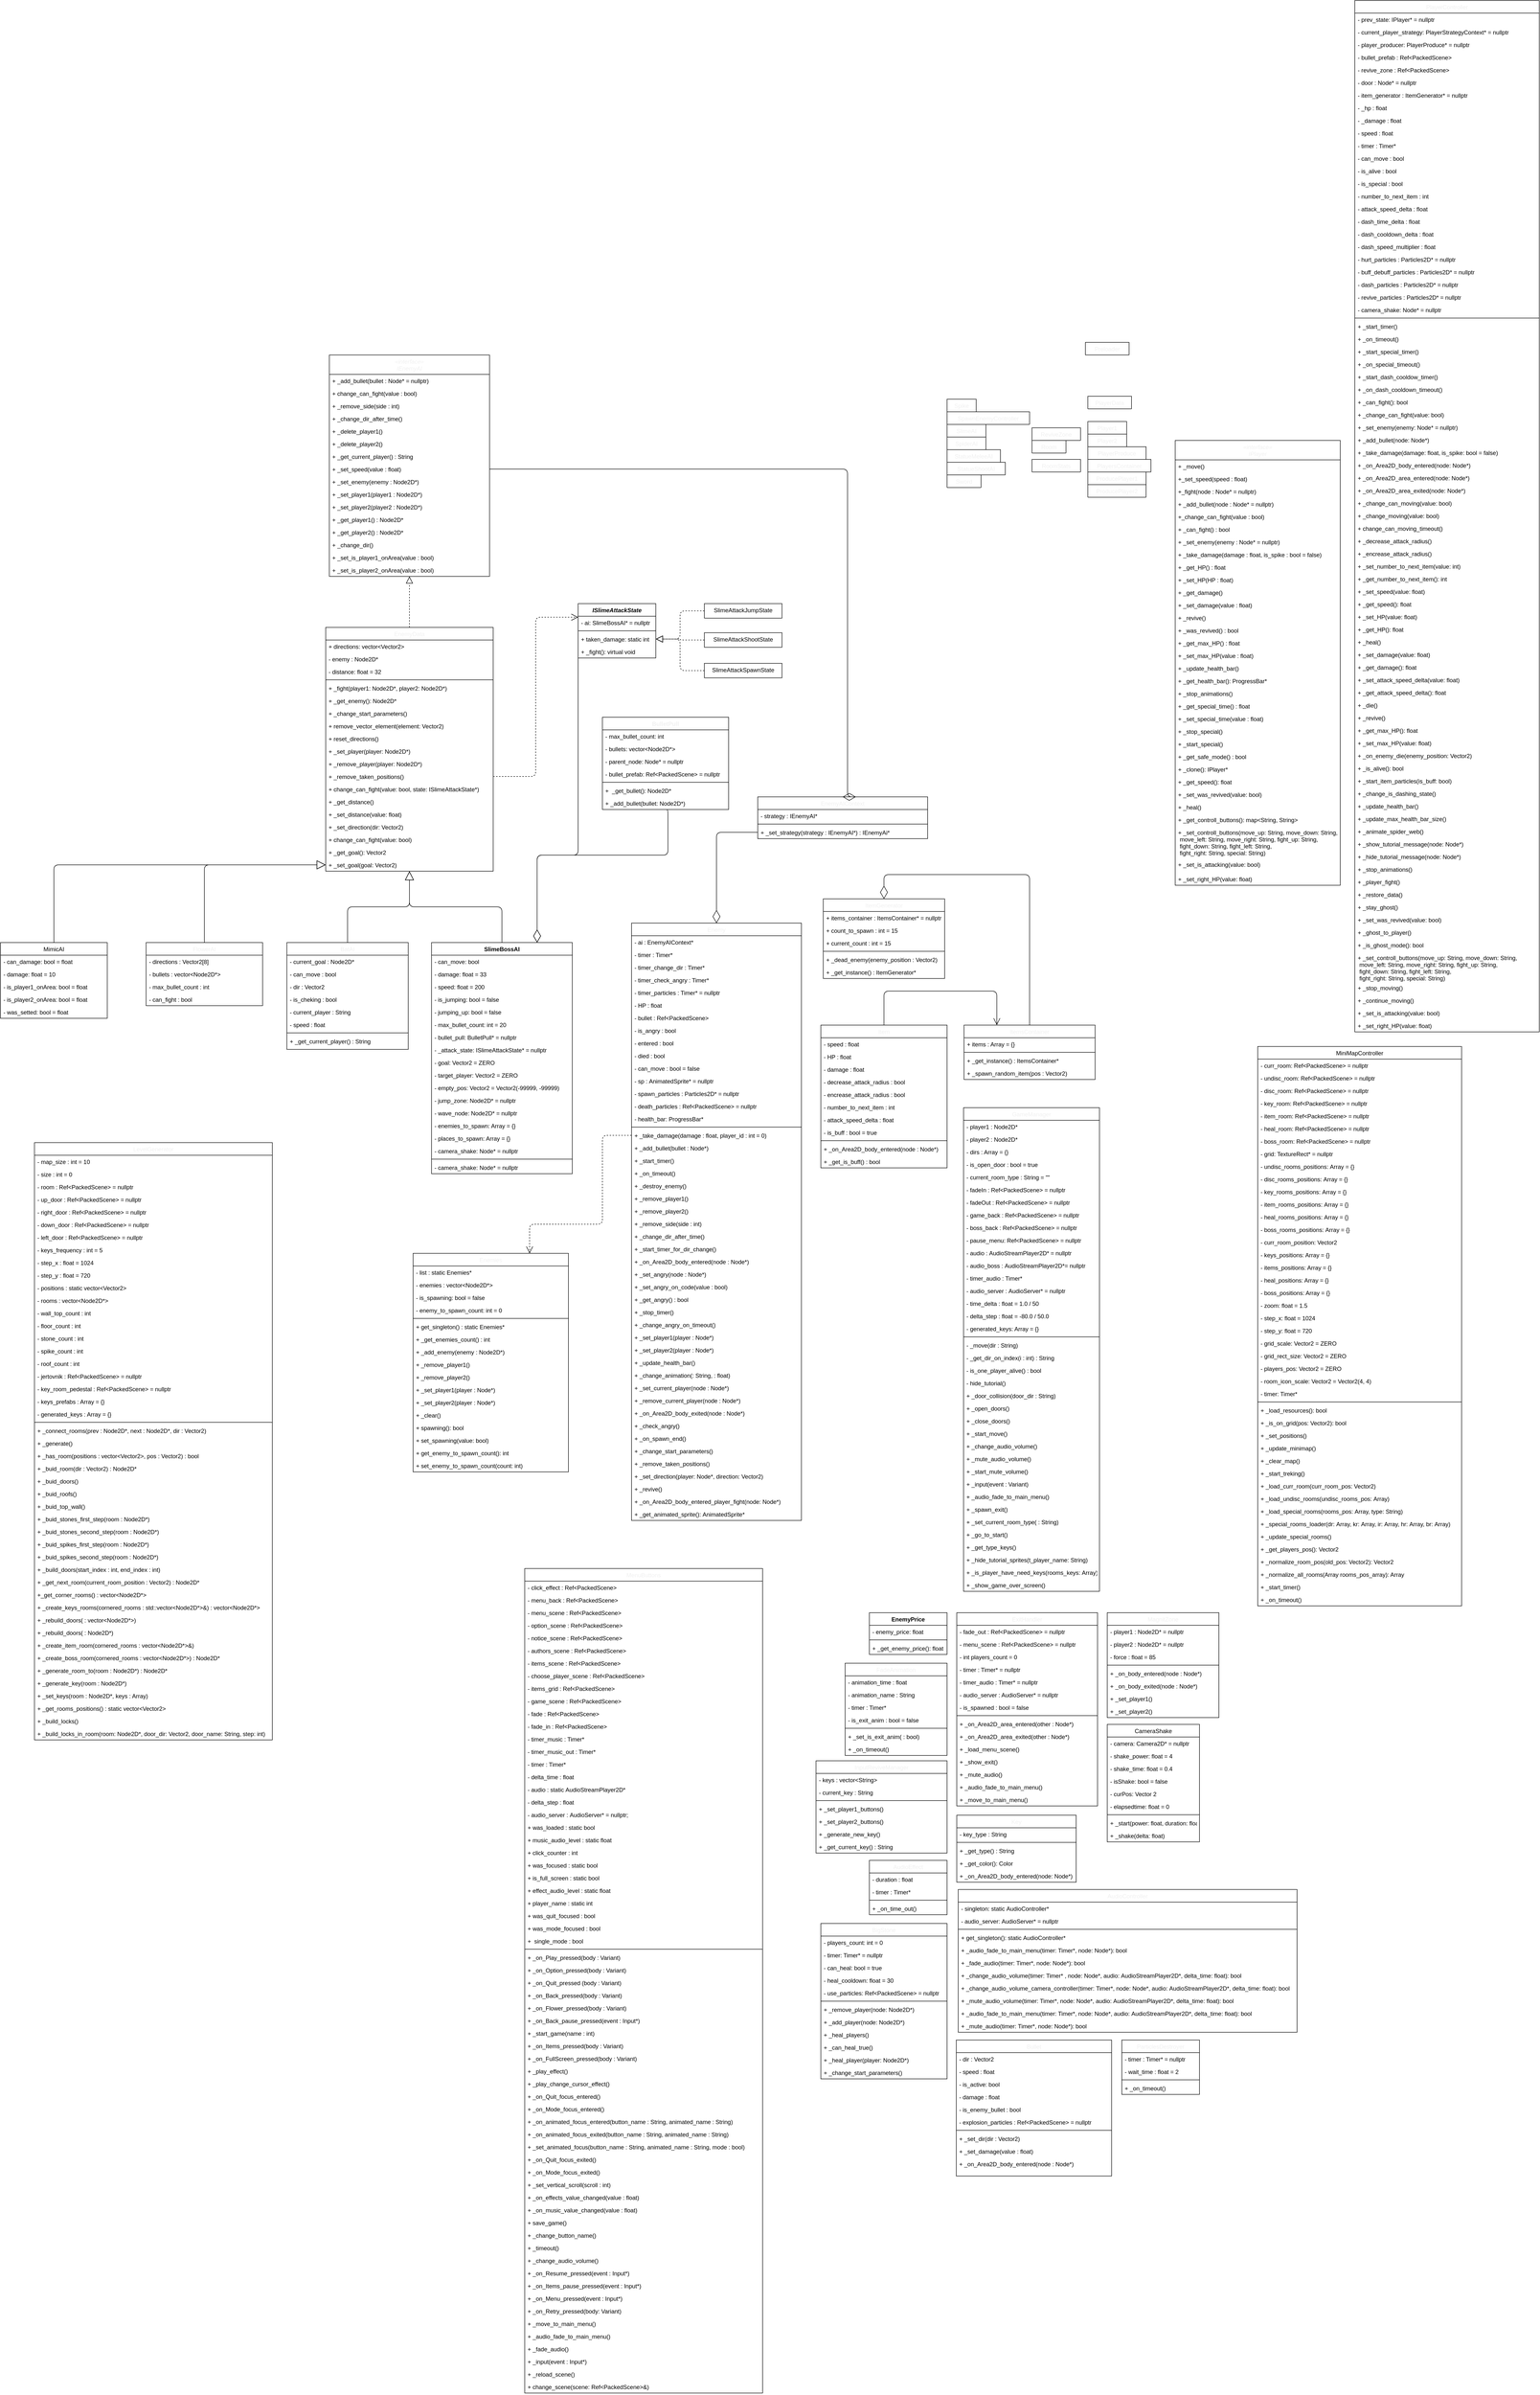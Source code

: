 <mxfile>
    <diagram id="C5RBs43oDa-KdzZeNtuy" name="Page-1">
        <mxGraphModel dx="1967" dy="2679" grid="1" gridSize="10" guides="1" tooltips="1" connect="1" arrows="1" fold="1" page="1" pageScale="1" pageWidth="827" pageHeight="1169" math="0" shadow="0">
            <root>
                <mxCell id="WIyWlLk6GJQsqaUBKTNV-0"/>
                <mxCell id="WIyWlLk6GJQsqaUBKTNV-1" parent="WIyWlLk6GJQsqaUBKTNV-0"/>
                <mxCell id="zkfFHV4jXpPFQw0GAbJ--0" value="AudioEffect" style="swimlane;fontStyle=0;align=center;verticalAlign=top;childLayout=stackLayout;horizontal=1;startSize=26;horizontalStack=0;resizeParent=1;resizeLast=0;collapsible=1;marginBottom=0;shadow=0;strokeWidth=1;fontFamily=Helvetica;labelBackgroundColor=none;labelBorderColor=none;fontColor=#F0F0F0;spacingTop=0;spacing=2;fontSize=12;" parent="WIyWlLk6GJQsqaUBKTNV-1" vertex="1">
                    <mxGeometry x="220" y="1770" width="160" height="112" as="geometry">
                        <mxRectangle x="236" y="1804" width="128" height="26" as="alternateBounds"/>
                    </mxGeometry>
                </mxCell>
                <mxCell id="zkfFHV4jXpPFQw0GAbJ--1" value="- duration : float" style="text;align=left;verticalAlign=top;spacingLeft=4;spacingRight=4;overflow=hidden;rotatable=0;points=[[0,0.5],[1,0.5]];portConstraint=eastwest;" parent="zkfFHV4jXpPFQw0GAbJ--0" vertex="1">
                    <mxGeometry y="26" width="160" height="26" as="geometry"/>
                </mxCell>
                <mxCell id="zkfFHV4jXpPFQw0GAbJ--2" value="- timer : Timer*" style="text;align=left;verticalAlign=top;spacingLeft=4;spacingRight=4;overflow=hidden;rotatable=0;points=[[0,0.5],[1,0.5]];portConstraint=eastwest;shadow=0;html=0;" parent="zkfFHV4jXpPFQw0GAbJ--0" vertex="1">
                    <mxGeometry y="52" width="160" height="26" as="geometry"/>
                </mxCell>
                <mxCell id="zkfFHV4jXpPFQw0GAbJ--4" value="" style="line;html=1;strokeWidth=1;align=left;verticalAlign=middle;spacingTop=-1;spacingLeft=3;spacingRight=3;rotatable=0;labelPosition=right;points=[];portConstraint=eastwest;" parent="zkfFHV4jXpPFQw0GAbJ--0" vertex="1">
                    <mxGeometry y="78" width="160" height="8" as="geometry"/>
                </mxCell>
                <mxCell id="zkfFHV4jXpPFQw0GAbJ--5" value="+ _on_time_out()" style="text;align=left;verticalAlign=top;spacingLeft=4;spacingRight=4;overflow=hidden;rotatable=0;points=[[0,0.5],[1,0.5]];portConstraint=eastwest;" parent="zkfFHV4jXpPFQw0GAbJ--0" vertex="1">
                    <mxGeometry y="86" width="160" height="26" as="geometry"/>
                </mxCell>
                <mxCell id="0" value="BatAI" style="swimlane;fontStyle=0;align=center;verticalAlign=top;childLayout=stackLayout;horizontal=1;startSize=26;horizontalStack=0;resizeParent=1;resizeLast=0;collapsible=1;marginBottom=0;shadow=0;strokeWidth=1;fontFamily=Helvetica;labelBackgroundColor=none;labelBorderColor=none;fontColor=#F0F0F0;spacingTop=0;spacing=2;fontSize=12;" parent="WIyWlLk6GJQsqaUBKTNV-1" vertex="1">
                    <mxGeometry x="-980" y="-120" width="250" height="220" as="geometry">
                        <mxRectangle x="-620" y="-642" width="160" height="26" as="alternateBounds"/>
                    </mxGeometry>
                </mxCell>
                <mxCell id="1" value="- current_goal : Node2D*" style="text;align=left;verticalAlign=top;spacingLeft=4;spacingRight=4;overflow=hidden;rotatable=0;points=[[0,0.5],[1,0.5]];portConstraint=eastwest;" parent="0" vertex="1">
                    <mxGeometry y="26" width="250" height="26" as="geometry"/>
                </mxCell>
                <mxCell id="2" value="- can_move : bool" style="text;align=left;verticalAlign=top;spacingLeft=4;spacingRight=4;overflow=hidden;rotatable=0;points=[[0,0.5],[1,0.5]];portConstraint=eastwest;shadow=0;html=0;" parent="0" vertex="1">
                    <mxGeometry y="52" width="250" height="26" as="geometry"/>
                </mxCell>
                <mxCell id="6" value="- dir : Vector2" style="text;align=left;verticalAlign=top;spacingLeft=4;spacingRight=4;overflow=hidden;rotatable=0;points=[[0,0.5],[1,0.5]];portConstraint=eastwest;shadow=0;html=0;" parent="0" vertex="1">
                    <mxGeometry y="78" width="250" height="26" as="geometry"/>
                </mxCell>
                <mxCell id="10" value="- is_cheking : bool" style="text;align=left;verticalAlign=top;spacingLeft=4;spacingRight=4;overflow=hidden;rotatable=0;points=[[0,0.5],[1,0.5]];portConstraint=eastwest;shadow=0;html=0;" parent="0" vertex="1">
                    <mxGeometry y="104" width="250" height="26" as="geometry"/>
                </mxCell>
                <mxCell id="11" value="- current_player : String" style="text;align=left;verticalAlign=top;spacingLeft=4;spacingRight=4;overflow=hidden;rotatable=0;points=[[0,0.5],[1,0.5]];portConstraint=eastwest;shadow=0;html=0;" parent="0" vertex="1">
                    <mxGeometry y="130" width="250" height="26" as="geometry"/>
                </mxCell>
                <mxCell id="12" value="- speed : float" style="text;align=left;verticalAlign=top;spacingLeft=4;spacingRight=4;overflow=hidden;rotatable=0;points=[[0,0.5],[1,0.5]];portConstraint=eastwest;shadow=0;html=0;" parent="0" vertex="1">
                    <mxGeometry y="156" width="250" height="26" as="geometry"/>
                </mxCell>
                <mxCell id="3" value="" style="line;html=1;strokeWidth=1;align=left;verticalAlign=middle;spacingTop=-1;spacingLeft=3;spacingRight=3;rotatable=0;labelPosition=right;points=[];portConstraint=eastwest;" parent="0" vertex="1">
                    <mxGeometry y="182" width="250" height="8" as="geometry"/>
                </mxCell>
                <mxCell id="16" value="+ _get_current_player() : String" style="text;align=left;verticalAlign=top;spacingLeft=4;spacingRight=4;overflow=hidden;rotatable=0;points=[[0,0.5],[1,0.5]];portConstraint=eastwest;" parent="0" vertex="1">
                    <mxGeometry y="190" width="250" height="26" as="geometry"/>
                </mxCell>
                <mxCell id="19" value="Bullet" style="swimlane;fontStyle=0;align=center;verticalAlign=top;childLayout=stackLayout;horizontal=1;startSize=26;horizontalStack=0;resizeParent=1;resizeLast=0;collapsible=1;marginBottom=0;shadow=0;strokeWidth=1;fontFamily=Helvetica;labelBackgroundColor=none;labelBorderColor=none;fontColor=#F0F0F0;spacingTop=0;spacing=2;fontSize=12;" parent="WIyWlLk6GJQsqaUBKTNV-1" vertex="1">
                    <mxGeometry x="399" y="2140" width="320" height="280" as="geometry">
                        <mxRectangle x="399" y="2140" width="160" height="26" as="alternateBounds"/>
                    </mxGeometry>
                </mxCell>
                <mxCell id="22" value="- dir : Vector2" style="text;align=left;verticalAlign=top;spacingLeft=4;spacingRight=4;overflow=hidden;rotatable=0;points=[[0,0.5],[1,0.5]];portConstraint=eastwest;shadow=0;html=0;" parent="19" vertex="1">
                    <mxGeometry y="26" width="320" height="26" as="geometry"/>
                </mxCell>
                <mxCell id="25" value="- speed : float" style="text;align=left;verticalAlign=top;spacingLeft=4;spacingRight=4;overflow=hidden;rotatable=0;points=[[0,0.5],[1,0.5]];portConstraint=eastwest;shadow=0;html=0;" parent="19" vertex="1">
                    <mxGeometry y="52" width="320" height="26" as="geometry"/>
                </mxCell>
                <mxCell id="20" value="- is_active: bool" style="text;align=left;verticalAlign=top;spacingLeft=4;spacingRight=4;overflow=hidden;rotatable=0;points=[[0,0.5],[1,0.5]];portConstraint=eastwest;" parent="19" vertex="1">
                    <mxGeometry y="78" width="320" height="26" as="geometry"/>
                </mxCell>
                <mxCell id="21" value="- damage : float" style="text;align=left;verticalAlign=top;spacingLeft=4;spacingRight=4;overflow=hidden;rotatable=0;points=[[0,0.5],[1,0.5]];portConstraint=eastwest;shadow=0;html=0;" parent="19" vertex="1">
                    <mxGeometry y="104" width="320" height="26" as="geometry"/>
                </mxCell>
                <mxCell id="23" value="- is_enemy_bullet : bool" style="text;align=left;verticalAlign=top;spacingLeft=4;spacingRight=4;overflow=hidden;rotatable=0;points=[[0,0.5],[1,0.5]];portConstraint=eastwest;shadow=0;html=0;" parent="19" vertex="1">
                    <mxGeometry y="130" width="320" height="26" as="geometry"/>
                </mxCell>
                <mxCell id="24" value="- explosion_particles : Ref&lt;PackedScene&gt; = nullptr" style="text;align=left;verticalAlign=top;spacingLeft=4;spacingRight=4;overflow=hidden;rotatable=0;points=[[0,0.5],[1,0.5]];portConstraint=eastwest;shadow=0;html=0;" parent="19" vertex="1">
                    <mxGeometry y="156" width="320" height="26" as="geometry"/>
                </mxCell>
                <mxCell id="26" value="" style="line;html=1;strokeWidth=1;align=left;verticalAlign=middle;spacingTop=-1;spacingLeft=3;spacingRight=3;rotatable=0;labelPosition=right;points=[];portConstraint=eastwest;" parent="19" vertex="1">
                    <mxGeometry y="182" width="320" height="8" as="geometry"/>
                </mxCell>
                <mxCell id="27" value="+ _set_dir(dir : Vector2)" style="text;align=left;verticalAlign=top;spacingLeft=4;spacingRight=4;overflow=hidden;rotatable=0;points=[[0,0.5],[1,0.5]];portConstraint=eastwest;shadow=0;html=0;" parent="19" vertex="1">
                    <mxGeometry y="190" width="320" height="26" as="geometry"/>
                </mxCell>
                <mxCell id="28" value="+ _set_damage(value : float)" style="text;align=left;verticalAlign=top;spacingLeft=4;spacingRight=4;overflow=hidden;rotatable=0;points=[[0,0.5],[1,0.5]];portConstraint=eastwest;shadow=0;html=0;" parent="19" vertex="1">
                    <mxGeometry y="216" width="320" height="26" as="geometry"/>
                </mxCell>
                <mxCell id="32" value="+ _on_Area2D_body_entered(node : Node*)" style="text;align=left;verticalAlign=top;spacingLeft=4;spacingRight=4;overflow=hidden;rotatable=0;points=[[0,0.5],[1,0.5]];portConstraint=eastwest;" parent="19" vertex="1">
                    <mxGeometry y="242" width="320" height="26" as="geometry"/>
                </mxCell>
                <mxCell id="33" value="GameManager" style="swimlane;fontStyle=0;align=center;verticalAlign=top;childLayout=stackLayout;horizontal=1;startSize=26;horizontalStack=0;resizeParent=1;resizeLast=0;collapsible=1;marginBottom=0;shadow=0;strokeWidth=1;fontFamily=Helvetica;labelBackgroundColor=none;labelBorderColor=none;fontColor=#F0F0F0;spacingTop=0;spacing=2;fontSize=12;" parent="WIyWlLk6GJQsqaUBKTNV-1" vertex="1">
                    <mxGeometry x="414" y="220" width="280" height="996" as="geometry">
                        <mxRectangle x="460" y="520" width="160" height="26" as="alternateBounds"/>
                    </mxGeometry>
                </mxCell>
                <mxCell id="34" value="- player1 : Node2D*" style="text;align=left;verticalAlign=top;spacingLeft=4;spacingRight=4;overflow=hidden;rotatable=0;points=[[0,0.5],[1,0.5]];portConstraint=eastwest;" parent="33" vertex="1">
                    <mxGeometry y="26" width="280" height="26" as="geometry"/>
                </mxCell>
                <mxCell id="35" value="- player2 : Node2D*" style="text;align=left;verticalAlign=top;spacingLeft=4;spacingRight=4;overflow=hidden;rotatable=0;points=[[0,0.5],[1,0.5]];portConstraint=eastwest;shadow=0;html=0;" parent="33" vertex="1">
                    <mxGeometry y="52" width="280" height="26" as="geometry"/>
                </mxCell>
                <mxCell id="36" value="- dirs : Array = {}" style="text;align=left;verticalAlign=top;spacingLeft=4;spacingRight=4;overflow=hidden;rotatable=0;points=[[0,0.5],[1,0.5]];portConstraint=eastwest;shadow=0;html=0;" parent="33" vertex="1">
                    <mxGeometry y="78" width="280" height="26" as="geometry"/>
                </mxCell>
                <mxCell id="37" value="- is_open_door : bool = true" style="text;align=left;verticalAlign=top;spacingLeft=4;spacingRight=4;overflow=hidden;rotatable=0;points=[[0,0.5],[1,0.5]];portConstraint=eastwest;shadow=0;html=0;" parent="33" vertex="1">
                    <mxGeometry y="104" width="280" height="26" as="geometry"/>
                </mxCell>
                <mxCell id="38" value="- current_room_type : String = &quot;&quot;" style="text;align=left;verticalAlign=top;spacingLeft=4;spacingRight=4;overflow=hidden;rotatable=0;points=[[0,0.5],[1,0.5]];portConstraint=eastwest;shadow=0;html=0;" parent="33" vertex="1">
                    <mxGeometry y="130" width="280" height="26" as="geometry"/>
                </mxCell>
                <mxCell id="39" value="- fadeIn : Ref&lt;PackedScene&gt; = nullptr" style="text;align=left;verticalAlign=top;spacingLeft=4;spacingRight=4;overflow=hidden;rotatable=0;points=[[0,0.5],[1,0.5]];portConstraint=eastwest;shadow=0;html=0;" parent="33" vertex="1">
                    <mxGeometry y="156" width="280" height="26" as="geometry"/>
                </mxCell>
                <mxCell id="47" value="- fadeOut : Ref&lt;PackedScene&gt; = nullptr" style="text;align=left;verticalAlign=top;spacingLeft=4;spacingRight=4;overflow=hidden;rotatable=0;points=[[0,0.5],[1,0.5]];portConstraint=eastwest;shadow=0;html=0;" parent="33" vertex="1">
                    <mxGeometry y="182" width="280" height="26" as="geometry"/>
                </mxCell>
                <mxCell id="48" value="- game_back : Ref&lt;PackedScene&gt; = nullptr" style="text;align=left;verticalAlign=top;spacingLeft=4;spacingRight=4;overflow=hidden;rotatable=0;points=[[0,0.5],[1,0.5]];portConstraint=eastwest;shadow=0;html=0;" parent="33" vertex="1">
                    <mxGeometry y="208" width="280" height="26" as="geometry"/>
                </mxCell>
                <mxCell id="49" value="- boss_back : Ref&lt;PackedScene&gt; = nullptr" style="text;align=left;verticalAlign=top;spacingLeft=4;spacingRight=4;overflow=hidden;rotatable=0;points=[[0,0.5],[1,0.5]];portConstraint=eastwest;shadow=0;html=0;" parent="33" vertex="1">
                    <mxGeometry y="234" width="280" height="26" as="geometry"/>
                </mxCell>
                <mxCell id="50" value="- pause_menu: Ref&lt;PackedScene&gt; = nullptr" style="text;align=left;verticalAlign=top;spacingLeft=4;spacingRight=4;overflow=hidden;rotatable=0;points=[[0,0.5],[1,0.5]];portConstraint=eastwest;shadow=0;html=0;" parent="33" vertex="1">
                    <mxGeometry y="260" width="280" height="26" as="geometry"/>
                </mxCell>
                <mxCell id="51" value="- audio : AudioStreamPlayer2D* = nullptr" style="text;align=left;verticalAlign=top;spacingLeft=4;spacingRight=4;overflow=hidden;rotatable=0;points=[[0,0.5],[1,0.5]];portConstraint=eastwest;shadow=0;html=0;" parent="33" vertex="1">
                    <mxGeometry y="286" width="280" height="26" as="geometry"/>
                </mxCell>
                <mxCell id="57" value="- audio_boss : AudioStreamPlayer2D*= nullptr" style="text;align=left;verticalAlign=top;spacingLeft=4;spacingRight=4;overflow=hidden;rotatable=0;points=[[0,0.5],[1,0.5]];portConstraint=eastwest;shadow=0;html=0;" parent="33" vertex="1">
                    <mxGeometry y="312" width="280" height="26" as="geometry"/>
                </mxCell>
                <mxCell id="56" value="- timer_audio : Timer*" style="text;align=left;verticalAlign=top;spacingLeft=4;spacingRight=4;overflow=hidden;rotatable=0;points=[[0,0.5],[1,0.5]];portConstraint=eastwest;shadow=0;html=0;" parent="33" vertex="1">
                    <mxGeometry y="338" width="280" height="26" as="geometry"/>
                </mxCell>
                <mxCell id="55" value="- audio_server : AudioServer* = nullptr" style="text;align=left;verticalAlign=top;spacingLeft=4;spacingRight=4;overflow=hidden;rotatable=0;points=[[0,0.5],[1,0.5]];portConstraint=eastwest;shadow=0;html=0;" parent="33" vertex="1">
                    <mxGeometry y="364" width="280" height="26" as="geometry"/>
                </mxCell>
                <mxCell id="54" value="- time_delta : float = 1.0 / 50" style="text;align=left;verticalAlign=top;spacingLeft=4;spacingRight=4;overflow=hidden;rotatable=0;points=[[0,0.5],[1,0.5]];portConstraint=eastwest;shadow=0;html=0;" parent="33" vertex="1">
                    <mxGeometry y="390" width="280" height="26" as="geometry"/>
                </mxCell>
                <mxCell id="53" value="- delta_step : float = -80.0 / 50.0" style="text;align=left;verticalAlign=top;spacingLeft=4;spacingRight=4;overflow=hidden;rotatable=0;points=[[0,0.5],[1,0.5]];portConstraint=eastwest;shadow=0;html=0;" parent="33" vertex="1">
                    <mxGeometry y="416" width="280" height="26" as="geometry"/>
                </mxCell>
                <mxCell id="795" value="- generated_keys: Array = {}" style="text;align=left;verticalAlign=top;spacingLeft=4;spacingRight=4;overflow=hidden;rotatable=0;points=[[0,0.5],[1,0.5]];portConstraint=eastwest;shadow=0;html=0;" parent="33" vertex="1">
                    <mxGeometry y="442" width="280" height="26" as="geometry"/>
                </mxCell>
                <mxCell id="40" value="" style="line;html=1;strokeWidth=1;align=left;verticalAlign=middle;spacingTop=-1;spacingLeft=3;spacingRight=3;rotatable=0;labelPosition=right;points=[];portConstraint=eastwest;" parent="33" vertex="1">
                    <mxGeometry y="468" width="280" height="8" as="geometry"/>
                </mxCell>
                <mxCell id="46" value="- _move(dir : String)" style="text;align=left;verticalAlign=top;spacingLeft=4;spacingRight=4;overflow=hidden;rotatable=0;points=[[0,0.5],[1,0.5]];portConstraint=eastwest;" parent="33" vertex="1">
                    <mxGeometry y="476" width="280" height="26" as="geometry"/>
                </mxCell>
                <mxCell id="58" value="- _get_dir_on_index(i : int) : String" style="text;align=left;verticalAlign=top;spacingLeft=4;spacingRight=4;overflow=hidden;rotatable=0;points=[[0,0.5],[1,0.5]];portConstraint=eastwest;" parent="33" vertex="1">
                    <mxGeometry y="502" width="280" height="26" as="geometry"/>
                </mxCell>
                <mxCell id="59" value="- is_one_player_alive() : bool" style="text;align=left;verticalAlign=top;spacingLeft=4;spacingRight=4;overflow=hidden;rotatable=0;points=[[0,0.5],[1,0.5]];portConstraint=eastwest;" parent="33" vertex="1">
                    <mxGeometry y="528" width="280" height="26" as="geometry"/>
                </mxCell>
                <mxCell id="799" value="- hide_tutorial()" style="text;align=left;verticalAlign=top;spacingLeft=4;spacingRight=4;overflow=hidden;rotatable=0;points=[[0,0.5],[1,0.5]];portConstraint=eastwest;" parent="33" vertex="1">
                    <mxGeometry y="554" width="280" height="26" as="geometry"/>
                </mxCell>
                <mxCell id="64" value="+ _door_collision(door_dir : String)" style="text;align=left;verticalAlign=top;spacingLeft=4;spacingRight=4;overflow=hidden;rotatable=0;points=[[0,0.5],[1,0.5]];portConstraint=eastwest;" parent="33" vertex="1">
                    <mxGeometry y="580" width="280" height="26" as="geometry"/>
                </mxCell>
                <mxCell id="65" value="+ _open_doors()" style="text;align=left;verticalAlign=top;spacingLeft=4;spacingRight=4;overflow=hidden;rotatable=0;points=[[0,0.5],[1,0.5]];portConstraint=eastwest;" parent="33" vertex="1">
                    <mxGeometry y="606" width="280" height="26" as="geometry"/>
                </mxCell>
                <mxCell id="66" value="+ _close_doors()" style="text;align=left;verticalAlign=top;spacingLeft=4;spacingRight=4;overflow=hidden;rotatable=0;points=[[0,0.5],[1,0.5]];portConstraint=eastwest;" parent="33" vertex="1">
                    <mxGeometry y="632" width="280" height="26" as="geometry"/>
                </mxCell>
                <mxCell id="67" value="+ _start_move()" style="text;align=left;verticalAlign=top;spacingLeft=4;spacingRight=4;overflow=hidden;rotatable=0;points=[[0,0.5],[1,0.5]];portConstraint=eastwest;" parent="33" vertex="1">
                    <mxGeometry y="658" width="280" height="26" as="geometry"/>
                </mxCell>
                <mxCell id="68" value="+ _change_audio_volume()" style="text;align=left;verticalAlign=top;spacingLeft=4;spacingRight=4;overflow=hidden;rotatable=0;points=[[0,0.5],[1,0.5]];portConstraint=eastwest;" parent="33" vertex="1">
                    <mxGeometry y="684" width="280" height="26" as="geometry"/>
                </mxCell>
                <mxCell id="69" value="+ _mute_audio_volume()" style="text;align=left;verticalAlign=top;spacingLeft=4;spacingRight=4;overflow=hidden;rotatable=0;points=[[0,0.5],[1,0.5]];portConstraint=eastwest;" parent="33" vertex="1">
                    <mxGeometry y="710" width="280" height="26" as="geometry"/>
                </mxCell>
                <mxCell id="70" value="+ _start_mute_volume()" style="text;align=left;verticalAlign=top;spacingLeft=4;spacingRight=4;overflow=hidden;rotatable=0;points=[[0,0.5],[1,0.5]];portConstraint=eastwest;" parent="33" vertex="1">
                    <mxGeometry y="736" width="280" height="26" as="geometry"/>
                </mxCell>
                <mxCell id="71" value="+ _input(event : Variant)" style="text;align=left;verticalAlign=top;spacingLeft=4;spacingRight=4;overflow=hidden;rotatable=0;points=[[0,0.5],[1,0.5]];portConstraint=eastwest;" parent="33" vertex="1">
                    <mxGeometry y="762" width="280" height="26" as="geometry"/>
                </mxCell>
                <mxCell id="72" value="+ _audio_fade_to_main_menu()" style="text;align=left;verticalAlign=top;spacingLeft=4;spacingRight=4;overflow=hidden;rotatable=0;points=[[0,0.5],[1,0.5]];portConstraint=eastwest;" parent="33" vertex="1">
                    <mxGeometry y="788" width="280" height="26" as="geometry"/>
                </mxCell>
                <mxCell id="73" value="+ _spawn_exit()" style="text;align=left;verticalAlign=top;spacingLeft=4;spacingRight=4;overflow=hidden;rotatable=0;points=[[0,0.5],[1,0.5]];portConstraint=eastwest;" parent="33" vertex="1">
                    <mxGeometry y="814" width="280" height="26" as="geometry"/>
                </mxCell>
                <mxCell id="74" value="+ _set_current_room_type( : String)" style="text;align=left;verticalAlign=top;spacingLeft=4;spacingRight=4;overflow=hidden;rotatable=0;points=[[0,0.5],[1,0.5]];portConstraint=eastwest;" parent="33" vertex="1">
                    <mxGeometry y="840" width="280" height="26" as="geometry"/>
                </mxCell>
                <mxCell id="75" value="+ _go_to_start()" style="text;align=left;verticalAlign=top;spacingLeft=4;spacingRight=4;overflow=hidden;rotatable=0;points=[[0,0.5],[1,0.5]];portConstraint=eastwest;" parent="33" vertex="1">
                    <mxGeometry y="866" width="280" height="26" as="geometry"/>
                </mxCell>
                <mxCell id="76" value="+ _get_type_keys()" style="text;align=left;verticalAlign=top;spacingLeft=4;spacingRight=4;overflow=hidden;rotatable=0;points=[[0,0.5],[1,0.5]];portConstraint=eastwest;" parent="33" vertex="1">
                    <mxGeometry y="892" width="280" height="26" as="geometry"/>
                </mxCell>
                <mxCell id="800" value="+ _hide_tutorial_sprites(t_player_name: String)" style="text;align=left;verticalAlign=top;spacingLeft=4;spacingRight=4;overflow=hidden;rotatable=0;points=[[0,0.5],[1,0.5]];portConstraint=eastwest;" parent="33" vertex="1">
                    <mxGeometry y="918" width="280" height="26" as="geometry"/>
                </mxCell>
                <mxCell id="801" value="+ _is_player_have_need_keys(rooms_keys: Array): bool" style="text;align=left;verticalAlign=top;spacingLeft=4;spacingRight=4;overflow=hidden;rotatable=0;points=[[0,0.5],[1,0.5]];portConstraint=eastwest;" parent="33" vertex="1">
                    <mxGeometry y="944" width="280" height="26" as="geometry"/>
                </mxCell>
                <mxCell id="802" value="+ _show_game_over_screen()" style="text;align=left;verticalAlign=top;spacingLeft=4;spacingRight=4;overflow=hidden;rotatable=0;points=[[0,0.5],[1,0.5]];portConstraint=eastwest;" parent="33" vertex="1">
                    <mxGeometry y="970" width="280" height="26" as="geometry"/>
                </mxCell>
                <mxCell id="77" value="Enemies" style="swimlane;fontStyle=0;align=center;verticalAlign=top;childLayout=stackLayout;horizontal=1;startSize=26;horizontalStack=0;resizeParent=1;resizeLast=0;collapsible=1;marginBottom=0;shadow=0;strokeWidth=1;fontFamily=Helvetica;labelBackgroundColor=none;labelBorderColor=none;fontColor=#F0F0F0;spacingTop=0;spacing=2;fontSize=12;" parent="WIyWlLk6GJQsqaUBKTNV-1" vertex="1">
                    <mxGeometry x="-720" y="520" width="320" height="450" as="geometry">
                        <mxRectangle x="504" y="-693" width="126" height="26" as="alternateBounds"/>
                    </mxGeometry>
                </mxCell>
                <mxCell id="78" value="- list : static Enemies*" style="text;align=left;verticalAlign=top;spacingLeft=4;spacingRight=4;overflow=hidden;rotatable=0;points=[[0,0.5],[1,0.5]];portConstraint=eastwest;shadow=0;html=0;" parent="77" vertex="1">
                    <mxGeometry y="26" width="320" height="26" as="geometry"/>
                </mxCell>
                <mxCell id="79" value="- enemies : vector&lt;Node2D*&gt;" style="text;align=left;verticalAlign=top;spacingLeft=4;spacingRight=4;overflow=hidden;rotatable=0;points=[[0,0.5],[1,0.5]];portConstraint=eastwest;shadow=0;html=0;" parent="77" vertex="1">
                    <mxGeometry y="52" width="320" height="26" as="geometry"/>
                </mxCell>
                <mxCell id="834" value="- is_spawning: bool = false" style="text;align=left;verticalAlign=top;spacingLeft=4;spacingRight=4;overflow=hidden;rotatable=0;points=[[0,0.5],[1,0.5]];portConstraint=eastwest;shadow=0;html=0;fontStyle=0" parent="77" vertex="1">
                    <mxGeometry y="78" width="320" height="26" as="geometry"/>
                </mxCell>
                <mxCell id="835" value="- enemy_to_spawn_count: int = 0" style="text;align=left;verticalAlign=top;spacingLeft=4;spacingRight=4;overflow=hidden;rotatable=0;points=[[0,0.5],[1,0.5]];portConstraint=eastwest;shadow=0;html=0;" parent="77" vertex="1">
                    <mxGeometry y="104" width="320" height="26" as="geometry"/>
                </mxCell>
                <mxCell id="84" value="" style="line;html=1;strokeWidth=1;align=left;verticalAlign=middle;spacingTop=-1;spacingLeft=3;spacingRight=3;rotatable=0;labelPosition=right;points=[];portConstraint=eastwest;" parent="77" vertex="1">
                    <mxGeometry y="130" width="320" height="8" as="geometry"/>
                </mxCell>
                <mxCell id="85" value="+ get_singleton() : static Enemies*" style="text;align=left;verticalAlign=top;spacingLeft=4;spacingRight=4;overflow=hidden;rotatable=0;points=[[0,0.5],[1,0.5]];portConstraint=eastwest;shadow=0;html=0;" parent="77" vertex="1">
                    <mxGeometry y="138" width="320" height="26" as="geometry"/>
                </mxCell>
                <mxCell id="86" value="+ _get_enemies_count() : int" style="text;align=left;verticalAlign=top;spacingLeft=4;spacingRight=4;overflow=hidden;rotatable=0;points=[[0,0.5],[1,0.5]];portConstraint=eastwest;shadow=0;html=0;" parent="77" vertex="1">
                    <mxGeometry y="164" width="320" height="26" as="geometry"/>
                </mxCell>
                <mxCell id="87" value="+ _add_enemy(enemy : Node2D*)" style="text;align=left;verticalAlign=top;spacingLeft=4;spacingRight=4;overflow=hidden;rotatable=0;points=[[0,0.5],[1,0.5]];portConstraint=eastwest;" parent="77" vertex="1">
                    <mxGeometry y="190" width="320" height="26" as="geometry"/>
                </mxCell>
                <mxCell id="88" value="+ _remove_player1()" style="text;align=left;verticalAlign=top;spacingLeft=4;spacingRight=4;overflow=hidden;rotatable=0;points=[[0,0.5],[1,0.5]];portConstraint=eastwest;" parent="77" vertex="1">
                    <mxGeometry y="216" width="320" height="26" as="geometry"/>
                </mxCell>
                <mxCell id="89" value="+ _remove_player2()" style="text;align=left;verticalAlign=top;spacingLeft=4;spacingRight=4;overflow=hidden;rotatable=0;points=[[0,0.5],[1,0.5]];portConstraint=eastwest;" parent="77" vertex="1">
                    <mxGeometry y="242" width="320" height="26" as="geometry"/>
                </mxCell>
                <mxCell id="90" value="+ _set_player1(player : Node*)" style="text;align=left;verticalAlign=top;spacingLeft=4;spacingRight=4;overflow=hidden;rotatable=0;points=[[0,0.5],[1,0.5]];portConstraint=eastwest;" parent="77" vertex="1">
                    <mxGeometry y="268" width="320" height="26" as="geometry"/>
                </mxCell>
                <mxCell id="91" value="+ _set_player2(player : Node*)" style="text;align=left;verticalAlign=top;spacingLeft=4;spacingRight=4;overflow=hidden;rotatable=0;points=[[0,0.5],[1,0.5]];portConstraint=eastwest;" parent="77" vertex="1">
                    <mxGeometry y="294" width="320" height="26" as="geometry"/>
                </mxCell>
                <mxCell id="92" value="+ _clear()" style="text;align=left;verticalAlign=top;spacingLeft=4;spacingRight=4;overflow=hidden;rotatable=0;points=[[0,0.5],[1,0.5]];portConstraint=eastwest;" parent="77" vertex="1">
                    <mxGeometry y="320" width="320" height="26" as="geometry"/>
                </mxCell>
                <mxCell id="837" value="+ spawning(): bool" style="text;align=left;verticalAlign=top;spacingLeft=4;spacingRight=4;overflow=hidden;rotatable=0;points=[[0,0.5],[1,0.5]];portConstraint=eastwest;" parent="77" vertex="1">
                    <mxGeometry y="346" width="320" height="26" as="geometry"/>
                </mxCell>
                <mxCell id="838" value="+ set_spawning(value: bool)" style="text;align=left;verticalAlign=top;spacingLeft=4;spacingRight=4;overflow=hidden;rotatable=0;points=[[0,0.5],[1,0.5]];portConstraint=eastwest;" parent="77" vertex="1">
                    <mxGeometry y="372" width="320" height="26" as="geometry"/>
                </mxCell>
                <mxCell id="839" value="+ get_enemy_to_spawn_count(): int" style="text;align=left;verticalAlign=top;spacingLeft=4;spacingRight=4;overflow=hidden;rotatable=0;points=[[0,0.5],[1,0.5]];portConstraint=eastwest;" parent="77" vertex="1">
                    <mxGeometry y="398" width="320" height="26" as="geometry"/>
                </mxCell>
                <mxCell id="840" value="+ set_enemy_to_spawn_count(count: int)" style="text;align=left;verticalAlign=top;spacingLeft=4;spacingRight=4;overflow=hidden;rotatable=0;points=[[0,0.5],[1,0.5]];portConstraint=eastwest;" parent="77" vertex="1">
                    <mxGeometry y="424" width="320" height="26" as="geometry"/>
                </mxCell>
                <mxCell id="94" value="«interface»&#10;IEnemyAI" style="swimlane;fontStyle=2;align=center;verticalAlign=top;childLayout=stackLayout;horizontal=1;startSize=40;horizontalStack=0;resizeParent=1;resizeParentMax=0;resizeLast=0;collapsible=1;marginBottom=0;fontFamily=Helvetica;labelBackgroundColor=none;labelBorderColor=none;fontColor=#F0F0F0;spacingTop=0;spacing=2;fontSize=12;" parent="WIyWlLk6GJQsqaUBKTNV-1" vertex="1">
                    <mxGeometry x="-892.5" y="-1330" width="330" height="456" as="geometry">
                        <mxRectangle x="-590" y="-917" width="100" height="40" as="alternateBounds"/>
                    </mxGeometry>
                </mxCell>
                <mxCell id="97" value="+ _add_bullet(bullet : Node* = nullptr)" style="text;strokeColor=none;fillColor=none;align=left;verticalAlign=top;spacingLeft=4;spacingRight=4;overflow=hidden;rotatable=0;points=[[0,0.5],[1,0.5]];portConstraint=eastwest;" parent="94" vertex="1">
                    <mxGeometry y="40" width="330" height="26" as="geometry"/>
                </mxCell>
                <mxCell id="100" value="+ change_can_fight(value : bool)" style="text;strokeColor=none;fillColor=none;align=left;verticalAlign=top;spacingLeft=4;spacingRight=4;overflow=hidden;rotatable=0;points=[[0,0.5],[1,0.5]];portConstraint=eastwest;" parent="94" vertex="1">
                    <mxGeometry y="66" width="330" height="26" as="geometry"/>
                </mxCell>
                <mxCell id="104" value="+ _remove_side(side : int)" style="text;strokeColor=none;fillColor=none;align=left;verticalAlign=top;spacingLeft=4;spacingRight=4;overflow=hidden;rotatable=0;points=[[0,0.5],[1,0.5]];portConstraint=eastwest;" parent="94" vertex="1">
                    <mxGeometry y="92" width="330" height="26" as="geometry"/>
                </mxCell>
                <mxCell id="103" value="+ _change_dir_after_time()" style="text;strokeColor=none;fillColor=none;align=left;verticalAlign=top;spacingLeft=4;spacingRight=4;overflow=hidden;rotatable=0;points=[[0,0.5],[1,0.5]];portConstraint=eastwest;" parent="94" vertex="1">
                    <mxGeometry y="118" width="330" height="26" as="geometry"/>
                </mxCell>
                <mxCell id="102" value="+ _delete_player1()" style="text;strokeColor=none;fillColor=none;align=left;verticalAlign=top;spacingLeft=4;spacingRight=4;overflow=hidden;rotatable=0;points=[[0,0.5],[1,0.5]];portConstraint=eastwest;" parent="94" vertex="1">
                    <mxGeometry y="144" width="330" height="26" as="geometry"/>
                </mxCell>
                <mxCell id="101" value="+ _delete_player2()" style="text;strokeColor=none;fillColor=none;align=left;verticalAlign=top;spacingLeft=4;spacingRight=4;overflow=hidden;rotatable=0;points=[[0,0.5],[1,0.5]];portConstraint=eastwest;" parent="94" vertex="1">
                    <mxGeometry y="170" width="330" height="26" as="geometry"/>
                </mxCell>
                <mxCell id="106" value="+ _get_current_player() : String" style="text;strokeColor=none;fillColor=none;align=left;verticalAlign=top;spacingLeft=4;spacingRight=4;overflow=hidden;rotatable=0;points=[[0,0.5],[1,0.5]];portConstraint=eastwest;" parent="94" vertex="1">
                    <mxGeometry y="196" width="330" height="26" as="geometry"/>
                </mxCell>
                <mxCell id="109" value="+ _set_speed(value : float)" style="text;strokeColor=none;fillColor=none;align=left;verticalAlign=top;spacingLeft=4;spacingRight=4;overflow=hidden;rotatable=0;points=[[0,0.5],[1,0.5]];portConstraint=eastwest;" parent="94" vertex="1">
                    <mxGeometry y="222" width="330" height="26" as="geometry"/>
                </mxCell>
                <mxCell id="111" value="+ _set_enemy(enemy : Node2D*)" style="text;strokeColor=none;fillColor=none;align=left;verticalAlign=top;spacingLeft=4;spacingRight=4;overflow=hidden;rotatable=0;points=[[0,0.5],[1,0.5]];portConstraint=eastwest;" parent="94" vertex="1">
                    <mxGeometry y="248" width="330" height="26" as="geometry"/>
                </mxCell>
                <mxCell id="112" value="+ _set_player1(player1 : Node2D*)" style="text;strokeColor=none;fillColor=none;align=left;verticalAlign=top;spacingLeft=4;spacingRight=4;overflow=hidden;rotatable=0;points=[[0,0.5],[1,0.5]];portConstraint=eastwest;" parent="94" vertex="1">
                    <mxGeometry y="274" width="330" height="26" as="geometry"/>
                </mxCell>
                <mxCell id="113" value="+ _set_player2(player2 : Node2D*)" style="text;strokeColor=none;fillColor=none;align=left;verticalAlign=top;spacingLeft=4;spacingRight=4;overflow=hidden;rotatable=0;points=[[0,0.5],[1,0.5]];portConstraint=eastwest;" parent="94" vertex="1">
                    <mxGeometry y="300" width="330" height="26" as="geometry"/>
                </mxCell>
                <mxCell id="110" value="+ _get_player1() : Node2D*" style="text;strokeColor=none;fillColor=none;align=left;verticalAlign=top;spacingLeft=4;spacingRight=4;overflow=hidden;rotatable=0;points=[[0,0.5],[1,0.5]];portConstraint=eastwest;" parent="94" vertex="1">
                    <mxGeometry y="326" width="330" height="26" as="geometry"/>
                </mxCell>
                <mxCell id="114" value="+ _get_player2() : Node2D*" style="text;strokeColor=none;fillColor=none;align=left;verticalAlign=top;spacingLeft=4;spacingRight=4;overflow=hidden;rotatable=0;points=[[0,0.5],[1,0.5]];portConstraint=eastwest;" parent="94" vertex="1">
                    <mxGeometry y="352" width="330" height="26" as="geometry"/>
                </mxCell>
                <mxCell id="108" value="+ _change_dir()" style="text;strokeColor=none;fillColor=none;align=left;verticalAlign=top;spacingLeft=4;spacingRight=4;overflow=hidden;rotatable=0;points=[[0,0.5],[1,0.5]];portConstraint=eastwest;" parent="94" vertex="1">
                    <mxGeometry y="378" width="330" height="26" as="geometry"/>
                </mxCell>
                <mxCell id="107" value="+ _set_is_player1_onArea(value : bool)" style="text;strokeColor=none;fillColor=none;align=left;verticalAlign=top;spacingLeft=4;spacingRight=4;overflow=hidden;rotatable=0;points=[[0,0.5],[1,0.5]];portConstraint=eastwest;" parent="94" vertex="1">
                    <mxGeometry y="404" width="330" height="26" as="geometry"/>
                </mxCell>
                <mxCell id="115" value="+ _set_is_player2_onArea(value : bool)" style="text;strokeColor=none;fillColor=none;align=left;verticalAlign=top;spacingLeft=4;spacingRight=4;overflow=hidden;rotatable=0;points=[[0,0.5],[1,0.5]];portConstraint=eastwest;" parent="94" vertex="1">
                    <mxGeometry y="430" width="330" height="26" as="geometry"/>
                </mxCell>
                <mxCell id="116" value="EnemyAIContext" style="swimlane;fontStyle=0;align=center;verticalAlign=top;childLayout=stackLayout;horizontal=1;startSize=26;horizontalStack=0;resizeParent=1;resizeParentMax=0;resizeLast=0;collapsible=1;marginBottom=0;rounded=0;sketch=0;fontFamily=Helvetica;labelBackgroundColor=none;labelBorderColor=none;fontColor=#F0F0F0;spacingTop=0;spacing=2;fontSize=12;" parent="WIyWlLk6GJQsqaUBKTNV-1" vertex="1">
                    <mxGeometry x="-10" y="-420" width="350" height="86" as="geometry">
                        <mxRectangle x="-20" y="-408" width="130" height="26" as="alternateBounds"/>
                    </mxGeometry>
                </mxCell>
                <mxCell id="117" value="- strategy : IEnemyAI*" style="text;strokeColor=none;fillColor=none;align=left;verticalAlign=top;spacingLeft=4;spacingRight=4;overflow=hidden;rotatable=0;points=[[0,0.5],[1,0.5]];portConstraint=eastwest;" parent="116" vertex="1">
                    <mxGeometry y="26" width="350" height="26" as="geometry"/>
                </mxCell>
                <mxCell id="118" value="" style="line;strokeWidth=1;fillColor=none;align=left;verticalAlign=middle;spacingTop=-1;spacingLeft=3;spacingRight=3;rotatable=0;labelPosition=right;points=[];portConstraint=eastwest;" parent="116" vertex="1">
                    <mxGeometry y="52" width="350" height="8" as="geometry"/>
                </mxCell>
                <mxCell id="119" value="+ _set_strategy(strategy : IEnemyAI*) : IEnemyAi*" style="text;strokeColor=none;fillColor=none;align=left;verticalAlign=top;spacingLeft=4;spacingRight=4;overflow=hidden;rotatable=0;points=[[0,0.5],[1,0.5]];portConstraint=eastwest;" parent="116" vertex="1">
                    <mxGeometry y="60" width="350" height="26" as="geometry"/>
                </mxCell>
                <mxCell id="127" value="Enemy" style="swimlane;fontStyle=0;align=center;verticalAlign=top;childLayout=stackLayout;horizontal=1;startSize=26;horizontalStack=0;resizeParent=1;resizeParentMax=0;resizeLast=0;collapsible=1;marginBottom=0;rounded=0;sketch=0;fontFamily=Helvetica;labelBackgroundColor=none;labelBorderColor=none;fontColor=#F0F0F0;spacingTop=0;spacing=2;fontSize=12;" parent="WIyWlLk6GJQsqaUBKTNV-1" vertex="1">
                    <mxGeometry x="-270" y="-160" width="350" height="1230" as="geometry">
                        <mxRectangle x="-160" y="-250" width="70" height="26" as="alternateBounds"/>
                    </mxGeometry>
                </mxCell>
                <mxCell id="128" value="- ai : EnemyAIContext* " style="text;strokeColor=none;fillColor=none;align=left;verticalAlign=top;spacingLeft=4;spacingRight=4;overflow=hidden;rotatable=0;points=[[0,0.5],[1,0.5]];portConstraint=eastwest;" parent="127" vertex="1">
                    <mxGeometry y="26" width="350" height="26" as="geometry"/>
                </mxCell>
                <mxCell id="134" value="- timer : Timer* " style="text;strokeColor=none;fillColor=none;align=left;verticalAlign=top;spacingLeft=4;spacingRight=4;overflow=hidden;rotatable=0;points=[[0,0.5],[1,0.5]];portConstraint=eastwest;" parent="127" vertex="1">
                    <mxGeometry y="52" width="350" height="26" as="geometry"/>
                </mxCell>
                <mxCell id="141" value="- timer_change_dir : Timer* " style="text;strokeColor=none;fillColor=none;align=left;verticalAlign=top;spacingLeft=4;spacingRight=4;overflow=hidden;rotatable=0;points=[[0,0.5],[1,0.5]];portConstraint=eastwest;" parent="127" vertex="1">
                    <mxGeometry y="78" width="350" height="26" as="geometry"/>
                </mxCell>
                <mxCell id="142" value="- timer_check_angry : Timer* " style="text;strokeColor=none;fillColor=none;align=left;verticalAlign=top;spacingLeft=4;spacingRight=4;overflow=hidden;rotatable=0;points=[[0,0.5],[1,0.5]];portConstraint=eastwest;" parent="127" vertex="1">
                    <mxGeometry y="104" width="350" height="26" as="geometry"/>
                </mxCell>
                <mxCell id="140" value="- timer_particles : Timer* = nullptr " style="text;strokeColor=none;fillColor=none;align=left;verticalAlign=top;spacingLeft=4;spacingRight=4;overflow=hidden;rotatable=0;points=[[0,0.5],[1,0.5]];portConstraint=eastwest;" parent="127" vertex="1">
                    <mxGeometry y="130" width="350" height="26" as="geometry"/>
                </mxCell>
                <mxCell id="145" value="- HP : float " style="text;strokeColor=none;fillColor=none;align=left;verticalAlign=top;spacingLeft=4;spacingRight=4;overflow=hidden;rotatable=0;points=[[0,0.5],[1,0.5]];portConstraint=eastwest;" parent="127" vertex="1">
                    <mxGeometry y="156" width="350" height="26" as="geometry"/>
                </mxCell>
                <mxCell id="146" value="- bullet : Ref&lt;PackedScene&gt; " style="text;strokeColor=none;fillColor=none;align=left;verticalAlign=top;spacingLeft=4;spacingRight=4;overflow=hidden;rotatable=0;points=[[0,0.5],[1,0.5]];portConstraint=eastwest;" parent="127" vertex="1">
                    <mxGeometry y="182" width="350" height="26" as="geometry"/>
                </mxCell>
                <mxCell id="144" value="- is_angry : bool " style="text;strokeColor=none;fillColor=none;align=left;verticalAlign=top;spacingLeft=4;spacingRight=4;overflow=hidden;rotatable=0;points=[[0,0.5],[1,0.5]];portConstraint=eastwest;" parent="127" vertex="1">
                    <mxGeometry y="208" width="350" height="26" as="geometry"/>
                </mxCell>
                <mxCell id="147" value="- entered : bool " style="text;strokeColor=none;fillColor=none;align=left;verticalAlign=top;spacingLeft=4;spacingRight=4;overflow=hidden;rotatable=0;points=[[0,0.5],[1,0.5]];portConstraint=eastwest;" parent="127" vertex="1">
                    <mxGeometry y="234" width="350" height="26" as="geometry"/>
                </mxCell>
                <mxCell id="148" value="- died : bool " style="text;strokeColor=none;fillColor=none;align=left;verticalAlign=top;spacingLeft=4;spacingRight=4;overflow=hidden;rotatable=0;points=[[0,0.5],[1,0.5]];portConstraint=eastwest;" parent="127" vertex="1">
                    <mxGeometry y="260" width="350" height="26" as="geometry"/>
                </mxCell>
                <mxCell id="149" value="- can_move : bool = false " style="text;strokeColor=none;fillColor=none;align=left;verticalAlign=top;spacingLeft=4;spacingRight=4;overflow=hidden;rotatable=0;points=[[0,0.5],[1,0.5]];portConstraint=eastwest;" parent="127" vertex="1">
                    <mxGeometry y="286" width="350" height="26" as="geometry"/>
                </mxCell>
                <mxCell id="150" value="- sp : AnimatedSprite* = nullptr " style="text;strokeColor=none;fillColor=none;align=left;verticalAlign=top;spacingLeft=4;spacingRight=4;overflow=hidden;rotatable=0;points=[[0,0.5],[1,0.5]];portConstraint=eastwest;" parent="127" vertex="1">
                    <mxGeometry y="312" width="350" height="26" as="geometry"/>
                </mxCell>
                <mxCell id="152" value="- spawn_particles : Particles2D* = nullptr " style="text;strokeColor=none;fillColor=none;align=left;verticalAlign=top;spacingLeft=4;spacingRight=4;overflow=hidden;rotatable=0;points=[[0,0.5],[1,0.5]];portConstraint=eastwest;" parent="127" vertex="1">
                    <mxGeometry y="338" width="350" height="26" as="geometry"/>
                </mxCell>
                <mxCell id="151" value="- death_particles : Ref&lt;PackedScene&gt; = nullptr " style="text;strokeColor=none;fillColor=none;align=left;verticalAlign=top;spacingLeft=4;spacingRight=4;overflow=hidden;rotatable=0;points=[[0,0.5],[1,0.5]];portConstraint=eastwest;" parent="127" vertex="1">
                    <mxGeometry y="364" width="350" height="26" as="geometry"/>
                </mxCell>
                <mxCell id="846" value="- health_bar: ProgressBar*" style="text;strokeColor=none;fillColor=none;align=left;verticalAlign=top;spacingLeft=4;spacingRight=4;overflow=hidden;rotatable=0;points=[[0,0.5],[1,0.5]];portConstraint=eastwest;" parent="127" vertex="1">
                    <mxGeometry y="390" width="350" height="26" as="geometry"/>
                </mxCell>
                <mxCell id="129" value="" style="line;strokeWidth=1;fillColor=none;align=left;verticalAlign=middle;spacingTop=-1;spacingLeft=3;spacingRight=3;rotatable=0;labelPosition=right;points=[];portConstraint=eastwest;" parent="127" vertex="1">
                    <mxGeometry y="416" width="350" height="8" as="geometry"/>
                </mxCell>
                <mxCell id="130" value="+ _take_damage(damage : float, player_id : int = 0)" style="text;strokeColor=none;fillColor=none;align=left;verticalAlign=top;spacingLeft=4;spacingRight=4;overflow=hidden;rotatable=0;points=[[0,0.5],[1,0.5]];portConstraint=eastwest;" parent="127" vertex="1">
                    <mxGeometry y="424" width="350" height="26" as="geometry"/>
                </mxCell>
                <mxCell id="154" value="+ _add_bullet(bullet : Node*)" style="text;strokeColor=none;fillColor=none;align=left;verticalAlign=top;spacingLeft=4;spacingRight=4;overflow=hidden;rotatable=0;points=[[0,0.5],[1,0.5]];portConstraint=eastwest;" parent="127" vertex="1">
                    <mxGeometry y="450" width="350" height="26" as="geometry"/>
                </mxCell>
                <mxCell id="155" value="+ _start_timer()" style="text;strokeColor=none;fillColor=none;align=left;verticalAlign=top;spacingLeft=4;spacingRight=4;overflow=hidden;rotatable=0;points=[[0,0.5],[1,0.5]];portConstraint=eastwest;" parent="127" vertex="1">
                    <mxGeometry y="476" width="350" height="26" as="geometry"/>
                </mxCell>
                <mxCell id="160" value="+ _on_timeout()" style="text;strokeColor=none;fillColor=none;align=left;verticalAlign=top;spacingLeft=4;spacingRight=4;overflow=hidden;rotatable=0;points=[[0,0.5],[1,0.5]];portConstraint=eastwest;" parent="127" vertex="1">
                    <mxGeometry y="502" width="350" height="26" as="geometry"/>
                </mxCell>
                <mxCell id="161" value="+ _destroy_enemy()" style="text;strokeColor=none;fillColor=none;align=left;verticalAlign=top;spacingLeft=4;spacingRight=4;overflow=hidden;rotatable=0;points=[[0,0.5],[1,0.5]];portConstraint=eastwest;" parent="127" vertex="1">
                    <mxGeometry y="528" width="350" height="26" as="geometry"/>
                </mxCell>
                <mxCell id="162" value="+ _remove_player1()" style="text;strokeColor=none;fillColor=none;align=left;verticalAlign=top;spacingLeft=4;spacingRight=4;overflow=hidden;rotatable=0;points=[[0,0.5],[1,0.5]];portConstraint=eastwest;" parent="127" vertex="1">
                    <mxGeometry y="554" width="350" height="26" as="geometry"/>
                </mxCell>
                <mxCell id="163" value="+ _remove_player2()" style="text;strokeColor=none;fillColor=none;align=left;verticalAlign=top;spacingLeft=4;spacingRight=4;overflow=hidden;rotatable=0;points=[[0,0.5],[1,0.5]];portConstraint=eastwest;" parent="127" vertex="1">
                    <mxGeometry y="580" width="350" height="26" as="geometry"/>
                </mxCell>
                <mxCell id="164" value="+ _remove_side(side : int)" style="text;strokeColor=none;fillColor=none;align=left;verticalAlign=top;spacingLeft=4;spacingRight=4;overflow=hidden;rotatable=0;points=[[0,0.5],[1,0.5]];portConstraint=eastwest;" parent="127" vertex="1">
                    <mxGeometry y="606" width="350" height="26" as="geometry"/>
                </mxCell>
                <mxCell id="165" value="+ _change_dir_after_time()" style="text;strokeColor=none;fillColor=none;align=left;verticalAlign=top;spacingLeft=4;spacingRight=4;overflow=hidden;rotatable=0;points=[[0,0.5],[1,0.5]];portConstraint=eastwest;" parent="127" vertex="1">
                    <mxGeometry y="632" width="350" height="26" as="geometry"/>
                </mxCell>
                <mxCell id="166" value="+ _start_timer_for_dir_change()" style="text;strokeColor=none;fillColor=none;align=left;verticalAlign=top;spacingLeft=4;spacingRight=4;overflow=hidden;rotatable=0;points=[[0,0.5],[1,0.5]];portConstraint=eastwest;" parent="127" vertex="1">
                    <mxGeometry y="658" width="350" height="26" as="geometry"/>
                </mxCell>
                <mxCell id="167" value="+ _on_Area2D_body_entered(node : Node*)" style="text;strokeColor=none;fillColor=none;align=left;verticalAlign=top;spacingLeft=4;spacingRight=4;overflow=hidden;rotatable=0;points=[[0,0.5],[1,0.5]];portConstraint=eastwest;" parent="127" vertex="1">
                    <mxGeometry y="684" width="350" height="26" as="geometry"/>
                </mxCell>
                <mxCell id="168" value="+ _set_angry(node : Node*)" style="text;strokeColor=none;fillColor=none;align=left;verticalAlign=top;spacingLeft=4;spacingRight=4;overflow=hidden;rotatable=0;points=[[0,0.5],[1,0.5]];portConstraint=eastwest;" parent="127" vertex="1">
                    <mxGeometry y="710" width="350" height="26" as="geometry"/>
                </mxCell>
                <mxCell id="169" value="+ _set_angry_on_code(value : bool)" style="text;strokeColor=none;fillColor=none;align=left;verticalAlign=top;spacingLeft=4;spacingRight=4;overflow=hidden;rotatable=0;points=[[0,0.5],[1,0.5]];portConstraint=eastwest;" parent="127" vertex="1">
                    <mxGeometry y="736" width="350" height="26" as="geometry"/>
                </mxCell>
                <mxCell id="170" value="+ _get_angry() : bool" style="text;strokeColor=none;fillColor=none;align=left;verticalAlign=top;spacingLeft=4;spacingRight=4;overflow=hidden;rotatable=0;points=[[0,0.5],[1,0.5]];portConstraint=eastwest;" parent="127" vertex="1">
                    <mxGeometry y="762" width="350" height="26" as="geometry"/>
                </mxCell>
                <mxCell id="171" value="+ _stop_timer()" style="text;strokeColor=none;fillColor=none;align=left;verticalAlign=top;spacingLeft=4;spacingRight=4;overflow=hidden;rotatable=0;points=[[0,0.5],[1,0.5]];portConstraint=eastwest;" parent="127" vertex="1">
                    <mxGeometry y="788" width="350" height="26" as="geometry"/>
                </mxCell>
                <mxCell id="172" value="+ _change_angry_on_timeout()" style="text;strokeColor=none;fillColor=none;align=left;verticalAlign=top;spacingLeft=4;spacingRight=4;overflow=hidden;rotatable=0;points=[[0,0.5],[1,0.5]];portConstraint=eastwest;" parent="127" vertex="1">
                    <mxGeometry y="814" width="350" height="26" as="geometry"/>
                </mxCell>
                <mxCell id="173" value="+ _set_player1(player : Node*)" style="text;strokeColor=none;fillColor=none;align=left;verticalAlign=top;spacingLeft=4;spacingRight=4;overflow=hidden;rotatable=0;points=[[0,0.5],[1,0.5]];portConstraint=eastwest;" parent="127" vertex="1">
                    <mxGeometry y="840" width="350" height="26" as="geometry"/>
                </mxCell>
                <mxCell id="175" value="+ _set_player2(player : Node*)" style="text;strokeColor=none;fillColor=none;align=left;verticalAlign=top;spacingLeft=4;spacingRight=4;overflow=hidden;rotatable=0;points=[[0,0.5],[1,0.5]];portConstraint=eastwest;" parent="127" vertex="1">
                    <mxGeometry y="866" width="350" height="26" as="geometry"/>
                </mxCell>
                <mxCell id="174" value="+ _update_health_bar()" style="text;strokeColor=none;fillColor=none;align=left;verticalAlign=top;spacingLeft=4;spacingRight=4;overflow=hidden;rotatable=0;points=[[0,0.5],[1,0.5]];portConstraint=eastwest;" parent="127" vertex="1">
                    <mxGeometry y="892" width="350" height="26" as="geometry"/>
                </mxCell>
                <mxCell id="177" value="+ _change_animation(: String, : float)" style="text;strokeColor=none;fillColor=none;align=left;verticalAlign=top;spacingLeft=4;spacingRight=4;overflow=hidden;rotatable=0;points=[[0,0.5],[1,0.5]];portConstraint=eastwest;" parent="127" vertex="1">
                    <mxGeometry y="918" width="350" height="26" as="geometry"/>
                </mxCell>
                <mxCell id="178" value="+ _set_current_player(node : Node*)" style="text;strokeColor=none;fillColor=none;align=left;verticalAlign=top;spacingLeft=4;spacingRight=4;overflow=hidden;rotatable=0;points=[[0,0.5],[1,0.5]];portConstraint=eastwest;" parent="127" vertex="1">
                    <mxGeometry y="944" width="350" height="26" as="geometry"/>
                </mxCell>
                <mxCell id="179" value="+ _remove_current_player(node : Node*)" style="text;strokeColor=none;fillColor=none;align=left;verticalAlign=top;spacingLeft=4;spacingRight=4;overflow=hidden;rotatable=0;points=[[0,0.5],[1,0.5]];portConstraint=eastwest;" parent="127" vertex="1">
                    <mxGeometry y="970" width="350" height="26" as="geometry"/>
                </mxCell>
                <mxCell id="180" value="+ _on_Area2D_body_exited(node : Node*)" style="text;strokeColor=none;fillColor=none;align=left;verticalAlign=top;spacingLeft=4;spacingRight=4;overflow=hidden;rotatable=0;points=[[0,0.5],[1,0.5]];portConstraint=eastwest;" parent="127" vertex="1">
                    <mxGeometry y="996" width="350" height="26" as="geometry"/>
                </mxCell>
                <mxCell id="181" value="+ _check_angry()" style="text;strokeColor=none;fillColor=none;align=left;verticalAlign=top;spacingLeft=4;spacingRight=4;overflow=hidden;rotatable=0;points=[[0,0.5],[1,0.5]];portConstraint=eastwest;" parent="127" vertex="1">
                    <mxGeometry y="1022" width="350" height="26" as="geometry"/>
                </mxCell>
                <mxCell id="182" value="+ _on_spawn_end()" style="text;strokeColor=none;fillColor=none;align=left;verticalAlign=top;spacingLeft=4;spacingRight=4;overflow=hidden;rotatable=0;points=[[0,0.5],[1,0.5]];portConstraint=eastwest;" parent="127" vertex="1">
                    <mxGeometry y="1048" width="350" height="26" as="geometry"/>
                </mxCell>
                <mxCell id="847" value="+ _change_start_parameters()" style="text;strokeColor=none;fillColor=none;align=left;verticalAlign=top;spacingLeft=4;spacingRight=4;overflow=hidden;rotatable=0;points=[[0,0.5],[1,0.5]];portConstraint=eastwest;" parent="127" vertex="1">
                    <mxGeometry y="1074" width="350" height="26" as="geometry"/>
                </mxCell>
                <mxCell id="848" value="+ _remove_taken_positions()" style="text;strokeColor=none;fillColor=none;align=left;verticalAlign=top;spacingLeft=4;spacingRight=4;overflow=hidden;rotatable=0;points=[[0,0.5],[1,0.5]];portConstraint=eastwest;" parent="127" vertex="1">
                    <mxGeometry y="1100" width="350" height="26" as="geometry"/>
                </mxCell>
                <mxCell id="849" value="+ _set_direction(player: Node*, direction: Vector2)" style="text;strokeColor=none;fillColor=none;align=left;verticalAlign=top;spacingLeft=4;spacingRight=4;overflow=hidden;rotatable=0;points=[[0,0.5],[1,0.5]];portConstraint=eastwest;" parent="127" vertex="1">
                    <mxGeometry y="1126" width="350" height="26" as="geometry"/>
                </mxCell>
                <mxCell id="850" value="+ _revive()" style="text;strokeColor=none;fillColor=none;align=left;verticalAlign=top;spacingLeft=4;spacingRight=4;overflow=hidden;rotatable=0;points=[[0,0.5],[1,0.5]];portConstraint=eastwest;" parent="127" vertex="1">
                    <mxGeometry y="1152" width="350" height="26" as="geometry"/>
                </mxCell>
                <mxCell id="851" value="+ _on_Area2D_body_entered_player_fight(node: Node*)" style="text;strokeColor=none;fillColor=none;align=left;verticalAlign=top;spacingLeft=4;spacingRight=4;overflow=hidden;rotatable=0;points=[[0,0.5],[1,0.5]];portConstraint=eastwest;" parent="127" vertex="1">
                    <mxGeometry y="1178" width="350" height="26" as="geometry"/>
                </mxCell>
                <mxCell id="852" value="+ _get_animated_sprite(): AnimatedSprite*" style="text;strokeColor=none;fillColor=none;align=left;verticalAlign=top;spacingLeft=4;spacingRight=4;overflow=hidden;rotatable=0;points=[[0,0.5],[1,0.5]];portConstraint=eastwest;" parent="127" vertex="1">
                    <mxGeometry y="1204" width="350" height="26" as="geometry"/>
                </mxCell>
                <mxCell id="183" value="EnemyData" style="swimlane;fontStyle=0;align=center;verticalAlign=top;childLayout=stackLayout;horizontal=1;startSize=26;horizontalStack=0;resizeParent=1;resizeParentMax=0;resizeLast=0;collapsible=1;marginBottom=0;fontFamily=Helvetica;labelBackgroundColor=none;labelBorderColor=none;fontColor=#F0F0F0;spacingTop=0;spacing=2;fontSize=12;" parent="WIyWlLk6GJQsqaUBKTNV-1" vertex="1">
                    <mxGeometry x="-900" y="-769" width="345" height="502" as="geometry">
                        <mxRectangle x="-590" y="-794" width="100" height="26" as="alternateBounds"/>
                    </mxGeometry>
                </mxCell>
                <mxCell id="917" value="+ directions: vector&lt;Vector2&gt;" style="text;strokeColor=none;fillColor=none;align=left;verticalAlign=top;spacingLeft=4;spacingRight=4;overflow=hidden;rotatable=0;points=[[0,0.5],[1,0.5]];portConstraint=eastwest;" parent="183" vertex="1">
                    <mxGeometry y="26" width="345" height="26" as="geometry"/>
                </mxCell>
                <mxCell id="184" value="- enemy : Node2D*" style="text;strokeColor=none;fillColor=none;align=left;verticalAlign=top;spacingLeft=4;spacingRight=4;overflow=hidden;rotatable=0;points=[[0,0.5],[1,0.5]];portConstraint=eastwest;" parent="183" vertex="1">
                    <mxGeometry y="52" width="345" height="26" as="geometry"/>
                </mxCell>
                <mxCell id="916" value="- distance: float = 32" style="text;strokeColor=none;fillColor=none;align=left;verticalAlign=top;spacingLeft=4;spacingRight=4;overflow=hidden;rotatable=0;points=[[0,0.5],[1,0.5]];portConstraint=eastwest;" parent="183" vertex="1">
                    <mxGeometry y="78" width="345" height="26" as="geometry"/>
                </mxCell>
                <mxCell id="921" value="" style="line;strokeWidth=1;fillColor=none;align=left;verticalAlign=middle;spacingTop=-1;spacingLeft=3;spacingRight=3;rotatable=0;labelPosition=right;points=[];portConstraint=eastwest;" parent="183" vertex="1">
                    <mxGeometry y="104" width="345" height="8" as="geometry"/>
                </mxCell>
                <mxCell id="922" value="+ _fight(player1: Node2D*, player2: Node2D*)" style="text;strokeColor=none;fillColor=none;align=left;verticalAlign=top;spacingLeft=4;spacingRight=4;overflow=hidden;rotatable=0;points=[[0,0.5],[1,0.5]];portConstraint=eastwest;" parent="183" vertex="1">
                    <mxGeometry y="112" width="345" height="26" as="geometry"/>
                </mxCell>
                <mxCell id="923" value="+ _get_enemy(): Node2D*" style="text;strokeColor=none;fillColor=none;align=left;verticalAlign=top;spacingLeft=4;spacingRight=4;overflow=hidden;rotatable=0;points=[[0,0.5],[1,0.5]];portConstraint=eastwest;" parent="183" vertex="1">
                    <mxGeometry y="138" width="345" height="26" as="geometry"/>
                </mxCell>
                <mxCell id="924" value="+ _change_start_parameters()" style="text;strokeColor=none;fillColor=none;align=left;verticalAlign=top;spacingLeft=4;spacingRight=4;overflow=hidden;rotatable=0;points=[[0,0.5],[1,0.5]];portConstraint=eastwest;" parent="183" vertex="1">
                    <mxGeometry y="164" width="345" height="26" as="geometry"/>
                </mxCell>
                <mxCell id="925" value="+ remove_vector_element(element: Vector2)" style="text;strokeColor=none;fillColor=none;align=left;verticalAlign=top;spacingLeft=4;spacingRight=4;overflow=hidden;rotatable=0;points=[[0,0.5],[1,0.5]];portConstraint=eastwest;" parent="183" vertex="1">
                    <mxGeometry y="190" width="345" height="26" as="geometry"/>
                </mxCell>
                <mxCell id="926" value="+ reset_directions()" style="text;strokeColor=none;fillColor=none;align=left;verticalAlign=top;spacingLeft=4;spacingRight=4;overflow=hidden;rotatable=0;points=[[0,0.5],[1,0.5]];portConstraint=eastwest;" parent="183" vertex="1">
                    <mxGeometry y="216" width="345" height="26" as="geometry"/>
                </mxCell>
                <mxCell id="927" value="+ _set_player(player: Node2D*)" style="text;strokeColor=none;fillColor=none;align=left;verticalAlign=top;spacingLeft=4;spacingRight=4;overflow=hidden;rotatable=0;points=[[0,0.5],[1,0.5]];portConstraint=eastwest;" parent="183" vertex="1">
                    <mxGeometry y="242" width="345" height="26" as="geometry"/>
                </mxCell>
                <mxCell id="928" value="+ _remove_player(player: Node2D*)" style="text;strokeColor=none;fillColor=none;align=left;verticalAlign=top;spacingLeft=4;spacingRight=4;overflow=hidden;rotatable=0;points=[[0,0.5],[1,0.5]];portConstraint=eastwest;" parent="183" vertex="1">
                    <mxGeometry y="268" width="345" height="26" as="geometry"/>
                </mxCell>
                <mxCell id="929" value="+ _remove_taken_positions()" style="text;strokeColor=none;fillColor=none;align=left;verticalAlign=top;spacingLeft=4;spacingRight=4;overflow=hidden;rotatable=0;points=[[0,0.5],[1,0.5]];portConstraint=eastwest;" parent="183" vertex="1">
                    <mxGeometry y="294" width="345" height="26" as="geometry"/>
                </mxCell>
                <mxCell id="930" value="+ change_can_fight(value: bool, state: ISlimeAttackState*)" style="text;strokeColor=none;fillColor=none;align=left;verticalAlign=top;spacingLeft=4;spacingRight=4;overflow=hidden;rotatable=0;points=[[0,0.5],[1,0.5]];portConstraint=eastwest;" parent="183" vertex="1">
                    <mxGeometry y="320" width="345" height="26" as="geometry"/>
                </mxCell>
                <mxCell id="931" value="+ _get_distance()" style="text;strokeColor=none;fillColor=none;align=left;verticalAlign=top;spacingLeft=4;spacingRight=4;overflow=hidden;rotatable=0;points=[[0,0.5],[1,0.5]];portConstraint=eastwest;" parent="183" vertex="1">
                    <mxGeometry y="346" width="345" height="26" as="geometry"/>
                </mxCell>
                <mxCell id="932" value="+ _set_distance(value: float)" style="text;strokeColor=none;fillColor=none;align=left;verticalAlign=top;spacingLeft=4;spacingRight=4;overflow=hidden;rotatable=0;points=[[0,0.5],[1,0.5]];portConstraint=eastwest;" parent="183" vertex="1">
                    <mxGeometry y="372" width="345" height="26" as="geometry"/>
                </mxCell>
                <mxCell id="933" value="+ _set_direction(dir: Vector2)" style="text;strokeColor=none;fillColor=none;align=left;verticalAlign=top;spacingLeft=4;spacingRight=4;overflow=hidden;rotatable=0;points=[[0,0.5],[1,0.5]];portConstraint=eastwest;" parent="183" vertex="1">
                    <mxGeometry y="398" width="345" height="26" as="geometry"/>
                </mxCell>
                <mxCell id="934" value="+ change_can_fight(value: bool)" style="text;strokeColor=none;fillColor=none;align=left;verticalAlign=top;spacingLeft=4;spacingRight=4;overflow=hidden;rotatable=0;points=[[0,0.5],[1,0.5]];portConstraint=eastwest;" parent="183" vertex="1">
                    <mxGeometry y="424" width="345" height="26" as="geometry"/>
                </mxCell>
                <mxCell id="935" value="+ _get_goal(): Vector2" style="text;strokeColor=none;fillColor=none;align=left;verticalAlign=top;spacingLeft=4;spacingRight=4;overflow=hidden;rotatable=0;points=[[0,0.5],[1,0.5]];portConstraint=eastwest;" parent="183" vertex="1">
                    <mxGeometry y="450" width="345" height="26" as="geometry"/>
                </mxCell>
                <mxCell id="936" value="+ _set_goal(goal: Vector2)" style="text;strokeColor=none;fillColor=none;align=left;verticalAlign=top;spacingLeft=4;spacingRight=4;overflow=hidden;rotatable=0;points=[[0,0.5],[1,0.5]];portConstraint=eastwest;" parent="183" vertex="1">
                    <mxGeometry y="476" width="345" height="26" as="geometry"/>
                </mxCell>
                <mxCell id="187" value="ExitHandler" style="swimlane;fontStyle=0;align=center;verticalAlign=top;childLayout=stackLayout;horizontal=1;startSize=26;horizontalStack=0;resizeParent=1;resizeParentMax=0;resizeLast=0;collapsible=1;marginBottom=0;fontFamily=Helvetica;labelBackgroundColor=none;labelBorderColor=none;fontColor=#F0F0F0;spacingTop=0;spacing=2;fontSize=12;" parent="WIyWlLk6GJQsqaUBKTNV-1" vertex="1">
                    <mxGeometry x="400" y="1260" width="290" height="398" as="geometry">
                        <mxRectangle x="514" y="-1145" width="100" height="26" as="alternateBounds"/>
                    </mxGeometry>
                </mxCell>
                <mxCell id="188" value="- fade_out : Ref&lt;PackedScene&gt; = nullptr" style="text;strokeColor=none;fillColor=none;align=left;verticalAlign=top;spacingLeft=4;spacingRight=4;overflow=hidden;rotatable=0;points=[[0,0.5],[1,0.5]];portConstraint=eastwest;" parent="187" vertex="1">
                    <mxGeometry y="26" width="290" height="26" as="geometry"/>
                </mxCell>
                <mxCell id="192" value="- menu_scene : Ref&lt;PackedScene&gt; = nullptr" style="text;strokeColor=none;fillColor=none;align=left;verticalAlign=top;spacingLeft=4;spacingRight=4;overflow=hidden;rotatable=0;points=[[0,0.5],[1,0.5]];portConstraint=eastwest;" parent="187" vertex="1">
                    <mxGeometry y="52" width="290" height="26" as="geometry"/>
                </mxCell>
                <mxCell id="191" value="- int players_count = 0" style="text;strokeColor=none;fillColor=none;align=left;verticalAlign=top;spacingLeft=4;spacingRight=4;overflow=hidden;rotatable=0;points=[[0,0.5],[1,0.5]];portConstraint=eastwest;" parent="187" vertex="1">
                    <mxGeometry y="78" width="290" height="26" as="geometry"/>
                </mxCell>
                <mxCell id="193" value="- timer : Timer* = nullptr" style="text;strokeColor=none;fillColor=none;align=left;verticalAlign=top;spacingLeft=4;spacingRight=4;overflow=hidden;rotatable=0;points=[[0,0.5],[1,0.5]];portConstraint=eastwest;" parent="187" vertex="1">
                    <mxGeometry y="104" width="290" height="26" as="geometry"/>
                </mxCell>
                <mxCell id="194" value="- timer_audio : Timer* = nullptr" style="text;strokeColor=none;fillColor=none;align=left;verticalAlign=top;spacingLeft=4;spacingRight=4;overflow=hidden;rotatable=0;points=[[0,0.5],[1,0.5]];portConstraint=eastwest;" parent="187" vertex="1">
                    <mxGeometry y="130" width="290" height="26" as="geometry"/>
                </mxCell>
                <mxCell id="195" value="- audio_server : AudioServer* = nullptr" style="text;strokeColor=none;fillColor=none;align=left;verticalAlign=top;spacingLeft=4;spacingRight=4;overflow=hidden;rotatable=0;points=[[0,0.5],[1,0.5]];portConstraint=eastwest;" parent="187" vertex="1">
                    <mxGeometry y="156" width="290" height="26" as="geometry"/>
                </mxCell>
                <mxCell id="196" value="- is_spawned : bool = false" style="text;strokeColor=none;fillColor=none;align=left;verticalAlign=top;spacingLeft=4;spacingRight=4;overflow=hidden;rotatable=0;points=[[0,0.5],[1,0.5]];portConstraint=eastwest;" parent="187" vertex="1">
                    <mxGeometry y="182" width="290" height="26" as="geometry"/>
                </mxCell>
                <mxCell id="189" value="" style="line;strokeWidth=1;fillColor=none;align=left;verticalAlign=middle;spacingTop=-1;spacingLeft=3;spacingRight=3;rotatable=0;labelPosition=right;points=[];portConstraint=eastwest;" parent="187" vertex="1">
                    <mxGeometry y="208" width="290" height="8" as="geometry"/>
                </mxCell>
                <mxCell id="190" value="+ _on_Area2D_area_entered(other : Node*)" style="text;strokeColor=none;fillColor=none;align=left;verticalAlign=top;spacingLeft=4;spacingRight=4;overflow=hidden;rotatable=0;points=[[0,0.5],[1,0.5]];portConstraint=eastwest;" parent="187" vertex="1">
                    <mxGeometry y="216" width="290" height="26" as="geometry"/>
                </mxCell>
                <mxCell id="197" value="+ _on_Area2D_area_exited(other : Node*)" style="text;strokeColor=none;fillColor=none;align=left;verticalAlign=top;spacingLeft=4;spacingRight=4;overflow=hidden;rotatable=0;points=[[0,0.5],[1,0.5]];portConstraint=eastwest;" parent="187" vertex="1">
                    <mxGeometry y="242" width="290" height="26" as="geometry"/>
                </mxCell>
                <mxCell id="198" value="+ _load_menu_scene()" style="text;strokeColor=none;fillColor=none;align=left;verticalAlign=top;spacingLeft=4;spacingRight=4;overflow=hidden;rotatable=0;points=[[0,0.5],[1,0.5]];portConstraint=eastwest;" parent="187" vertex="1">
                    <mxGeometry y="268" width="290" height="26" as="geometry"/>
                </mxCell>
                <mxCell id="199" value="+ _show_exit()" style="text;strokeColor=none;fillColor=none;align=left;verticalAlign=top;spacingLeft=4;spacingRight=4;overflow=hidden;rotatable=0;points=[[0,0.5],[1,0.5]];portConstraint=eastwest;" parent="187" vertex="1">
                    <mxGeometry y="294" width="290" height="26" as="geometry"/>
                </mxCell>
                <mxCell id="200" value="+ _mute_audio()" style="text;strokeColor=none;fillColor=none;align=left;verticalAlign=top;spacingLeft=4;spacingRight=4;overflow=hidden;rotatable=0;points=[[0,0.5],[1,0.5]];portConstraint=eastwest;" parent="187" vertex="1">
                    <mxGeometry y="320" width="290" height="26" as="geometry"/>
                </mxCell>
                <mxCell id="959" value="+ _audio_fade_to_main_menu()" style="text;strokeColor=none;fillColor=none;align=left;verticalAlign=top;spacingLeft=4;spacingRight=4;overflow=hidden;rotatable=0;points=[[0,0.5],[1,0.5]];portConstraint=eastwest;" parent="187" vertex="1">
                    <mxGeometry y="346" width="290" height="26" as="geometry"/>
                </mxCell>
                <mxCell id="960" value="+ _move_to_main_menu()" style="text;strokeColor=none;fillColor=none;align=left;verticalAlign=top;spacingLeft=4;spacingRight=4;overflow=hidden;rotatable=0;points=[[0,0.5],[1,0.5]];portConstraint=eastwest;" parent="187" vertex="1">
                    <mxGeometry y="372" width="290" height="26" as="geometry"/>
                </mxCell>
                <mxCell id="201" value="FadeAnimation" style="swimlane;fontStyle=0;align=center;verticalAlign=top;childLayout=stackLayout;horizontal=1;startSize=26;horizontalStack=0;resizeParent=1;resizeParentMax=0;resizeLast=0;collapsible=1;marginBottom=0;fontFamily=Helvetica;labelBackgroundColor=none;labelBorderColor=none;fontColor=#F0F0F0;spacingTop=0;spacing=2;fontSize=12;" parent="WIyWlLk6GJQsqaUBKTNV-1" vertex="1">
                    <mxGeometry x="170" y="1364" width="210" height="190" as="geometry">
                        <mxRectangle x="320" y="-1030" width="120" height="26" as="alternateBounds"/>
                    </mxGeometry>
                </mxCell>
                <mxCell id="202" value="- animation_time : float" style="text;strokeColor=none;fillColor=none;align=left;verticalAlign=top;spacingLeft=4;spacingRight=4;overflow=hidden;rotatable=0;points=[[0,0.5],[1,0.5]];portConstraint=eastwest;" parent="201" vertex="1">
                    <mxGeometry y="26" width="210" height="26" as="geometry"/>
                </mxCell>
                <mxCell id="205" value="- animation_name : String" style="text;strokeColor=none;fillColor=none;align=left;verticalAlign=top;spacingLeft=4;spacingRight=4;overflow=hidden;rotatable=0;points=[[0,0.5],[1,0.5]];portConstraint=eastwest;" parent="201" vertex="1">
                    <mxGeometry y="52" width="210" height="26" as="geometry"/>
                </mxCell>
                <mxCell id="207" value="- timer : Timer*" style="text;strokeColor=none;fillColor=none;align=left;verticalAlign=top;spacingLeft=4;spacingRight=4;overflow=hidden;rotatable=0;points=[[0,0.5],[1,0.5]];portConstraint=eastwest;" parent="201" vertex="1">
                    <mxGeometry y="78" width="210" height="26" as="geometry"/>
                </mxCell>
                <mxCell id="206" value="- is_exit_anim : bool = false" style="text;strokeColor=none;fillColor=none;align=left;verticalAlign=top;spacingLeft=4;spacingRight=4;overflow=hidden;rotatable=0;points=[[0,0.5],[1,0.5]];portConstraint=eastwest;" parent="201" vertex="1">
                    <mxGeometry y="104" width="210" height="26" as="geometry"/>
                </mxCell>
                <mxCell id="203" value="" style="line;strokeWidth=1;fillColor=none;align=left;verticalAlign=middle;spacingTop=-1;spacingLeft=3;spacingRight=3;rotatable=0;labelPosition=right;points=[];portConstraint=eastwest;" parent="201" vertex="1">
                    <mxGeometry y="130" width="210" height="8" as="geometry"/>
                </mxCell>
                <mxCell id="204" value="+ _set_is_exit_anim( : bool)" style="text;strokeColor=none;fillColor=none;align=left;verticalAlign=top;spacingLeft=4;spacingRight=4;overflow=hidden;rotatable=0;points=[[0,0.5],[1,0.5]];portConstraint=eastwest;" parent="201" vertex="1">
                    <mxGeometry y="138" width="210" height="26" as="geometry"/>
                </mxCell>
                <mxCell id="208" value="+ _on_timeout()" style="text;strokeColor=none;fillColor=none;align=left;verticalAlign=top;spacingLeft=4;spacingRight=4;overflow=hidden;rotatable=0;points=[[0,0.5],[1,0.5]];portConstraint=eastwest;" parent="201" vertex="1">
                    <mxGeometry y="164" width="210" height="26" as="geometry"/>
                </mxCell>
                <mxCell id="213" value="FlowerAI" style="swimlane;fontStyle=0;align=center;verticalAlign=top;childLayout=stackLayout;horizontal=1;startSize=26;horizontalStack=0;resizeParent=1;resizeParentMax=0;resizeLast=0;collapsible=1;marginBottom=0;fontFamily=Helvetica;labelBackgroundColor=none;labelBorderColor=none;fontColor=#F0F0F0;spacingTop=0;spacing=2;fontSize=12;" parent="WIyWlLk6GJQsqaUBKTNV-1" vertex="1">
                    <mxGeometry x="-1270" y="-120" width="240" height="130" as="geometry">
                        <mxRectangle x="334" y="-710" width="80" height="26" as="alternateBounds"/>
                    </mxGeometry>
                </mxCell>
                <mxCell id="214" value="- directions : Vector2[8]" style="text;strokeColor=none;fillColor=none;align=left;verticalAlign=top;spacingLeft=4;spacingRight=4;overflow=hidden;rotatable=0;points=[[0,0.5],[1,0.5]];portConstraint=eastwest;" parent="213" vertex="1">
                    <mxGeometry y="26" width="240" height="26" as="geometry"/>
                </mxCell>
                <mxCell id="217" value="- bullets : vector&lt;Node2D*&gt;" style="text;strokeColor=none;fillColor=none;align=left;verticalAlign=top;spacingLeft=4;spacingRight=4;overflow=hidden;rotatable=0;points=[[0,0.5],[1,0.5]];portConstraint=eastwest;" parent="213" vertex="1">
                    <mxGeometry y="52" width="240" height="26" as="geometry"/>
                </mxCell>
                <mxCell id="219" value="- max_bullet_count : int" style="text;strokeColor=none;fillColor=none;align=left;verticalAlign=top;spacingLeft=4;spacingRight=4;overflow=hidden;rotatable=0;points=[[0,0.5],[1,0.5]];portConstraint=eastwest;" parent="213" vertex="1">
                    <mxGeometry y="78" width="240" height="26" as="geometry"/>
                </mxCell>
                <mxCell id="218" value="- can_fight : bool" style="text;strokeColor=none;fillColor=none;align=left;verticalAlign=top;spacingLeft=4;spacingRight=4;overflow=hidden;rotatable=0;points=[[0,0.5],[1,0.5]];portConstraint=eastwest;" parent="213" vertex="1">
                    <mxGeometry y="104" width="240" height="26" as="geometry"/>
                </mxCell>
                <mxCell id="222" value="InputReviveManager" style="swimlane;fontStyle=0;align=center;verticalAlign=top;childLayout=stackLayout;horizontal=1;startSize=26;horizontalStack=0;resizeParent=1;resizeParentMax=0;resizeLast=0;collapsible=1;marginBottom=0;fontFamily=Helvetica;labelBackgroundColor=none;labelBorderColor=none;fontColor=#F0F0F0;spacingTop=0;spacing=2;fontSize=12;" parent="WIyWlLk6GJQsqaUBKTNV-1" vertex="1">
                    <mxGeometry x="110" y="1565" width="270" height="190" as="geometry">
                        <mxRectangle x="314" y="-784" width="150" height="26" as="alternateBounds"/>
                    </mxGeometry>
                </mxCell>
                <mxCell id="223" value="- keys : vector&lt;String&gt;" style="text;strokeColor=none;fillColor=none;align=left;verticalAlign=top;spacingLeft=4;spacingRight=4;overflow=hidden;rotatable=0;points=[[0,0.5],[1,0.5]];portConstraint=eastwest;" parent="222" vertex="1">
                    <mxGeometry y="26" width="270" height="26" as="geometry"/>
                </mxCell>
                <mxCell id="226" value="- current_key : String" style="text;strokeColor=none;fillColor=none;align=left;verticalAlign=top;spacingLeft=4;spacingRight=4;overflow=hidden;rotatable=0;points=[[0,0.5],[1,0.5]];portConstraint=eastwest;" parent="222" vertex="1">
                    <mxGeometry y="52" width="270" height="26" as="geometry"/>
                </mxCell>
                <mxCell id="224" value="" style="line;strokeWidth=1;fillColor=none;align=left;verticalAlign=middle;spacingTop=-1;spacingLeft=3;spacingRight=3;rotatable=0;labelPosition=right;points=[];portConstraint=eastwest;" parent="222" vertex="1">
                    <mxGeometry y="78" width="270" height="8" as="geometry"/>
                </mxCell>
                <mxCell id="225" value="+ _set_player1_buttons()" style="text;strokeColor=none;fillColor=none;align=left;verticalAlign=top;spacingLeft=4;spacingRight=4;overflow=hidden;rotatable=0;points=[[0,0.5],[1,0.5]];portConstraint=eastwest;" parent="222" vertex="1">
                    <mxGeometry y="86" width="270" height="26" as="geometry"/>
                </mxCell>
                <mxCell id="227" value="+ _set_player2_buttons()" style="text;strokeColor=none;fillColor=none;align=left;verticalAlign=top;spacingLeft=4;spacingRight=4;overflow=hidden;rotatable=0;points=[[0,0.5],[1,0.5]];portConstraint=eastwest;" parent="222" vertex="1">
                    <mxGeometry y="112" width="270" height="26" as="geometry"/>
                </mxCell>
                <mxCell id="228" value="+ _generate_new_key()" style="text;strokeColor=none;fillColor=none;align=left;verticalAlign=top;spacingLeft=4;spacingRight=4;overflow=hidden;rotatable=0;points=[[0,0.5],[1,0.5]];portConstraint=eastwest;" parent="222" vertex="1">
                    <mxGeometry y="138" width="270" height="26" as="geometry"/>
                </mxCell>
                <mxCell id="229" value="+ _get_current_key() : String" style="text;strokeColor=none;fillColor=none;align=left;verticalAlign=top;spacingLeft=4;spacingRight=4;overflow=hidden;rotatable=0;points=[[0,0.5],[1,0.5]];portConstraint=eastwest;" parent="222" vertex="1">
                    <mxGeometry y="164" width="270" height="26" as="geometry"/>
                </mxCell>
                <mxCell id="232" value="«interface»&#10;IPlayer" style="swimlane;fontStyle=2;align=center;verticalAlign=top;childLayout=stackLayout;horizontal=1;startSize=40;horizontalStack=0;resizeParent=1;resizeParentMax=0;resizeLast=0;collapsible=1;marginBottom=0;fontFamily=Helvetica;labelBackgroundColor=none;labelBorderColor=none;fontColor=#F0F0F0;spacingTop=0;spacing=2;fontSize=12;" parent="WIyWlLk6GJQsqaUBKTNV-1" vertex="1">
                    <mxGeometry x="850" y="-1154" width="340" height="916" as="geometry">
                        <mxRectangle x="1120" y="-980" width="100" height="40" as="alternateBounds"/>
                    </mxGeometry>
                </mxCell>
                <mxCell id="235" value="+ _move()" style="text;strokeColor=none;fillColor=none;align=left;verticalAlign=top;spacingLeft=4;spacingRight=4;overflow=hidden;rotatable=0;points=[[0,0.5],[1,0.5]];portConstraint=eastwest;" parent="232" vertex="1">
                    <mxGeometry y="40" width="340" height="26" as="geometry"/>
                </mxCell>
                <mxCell id="236" value="+_set_speed(speed : float)" style="text;strokeColor=none;fillColor=none;align=left;verticalAlign=top;spacingLeft=4;spacingRight=4;overflow=hidden;rotatable=0;points=[[0,0.5],[1,0.5]];portConstraint=eastwest;" parent="232" vertex="1">
                    <mxGeometry y="66" width="340" height="26" as="geometry"/>
                </mxCell>
                <mxCell id="237" value="+_fight(node : Node* = nullptr)" style="text;strokeColor=none;fillColor=none;align=left;verticalAlign=top;spacingLeft=4;spacingRight=4;overflow=hidden;rotatable=0;points=[[0,0.5],[1,0.5]];portConstraint=eastwest;" parent="232" vertex="1">
                    <mxGeometry y="92" width="340" height="26" as="geometry"/>
                </mxCell>
                <mxCell id="238" value="+ _add_bullet(node : Node* = nullptr)" style="text;strokeColor=none;fillColor=none;align=left;verticalAlign=top;spacingLeft=4;spacingRight=4;overflow=hidden;rotatable=0;points=[[0,0.5],[1,0.5]];portConstraint=eastwest;" parent="232" vertex="1">
                    <mxGeometry y="118" width="340" height="26" as="geometry"/>
                </mxCell>
                <mxCell id="239" value="+_change_can_fight(value : bool)" style="text;strokeColor=none;fillColor=none;align=left;verticalAlign=top;spacingLeft=4;spacingRight=4;overflow=hidden;rotatable=0;points=[[0,0.5],[1,0.5]];portConstraint=eastwest;" parent="232" vertex="1">
                    <mxGeometry y="144" width="340" height="26" as="geometry"/>
                </mxCell>
                <mxCell id="240" value="+ _can_fight() : bool" style="text;strokeColor=none;fillColor=none;align=left;verticalAlign=top;spacingLeft=4;spacingRight=4;overflow=hidden;rotatable=0;points=[[0,0.5],[1,0.5]];portConstraint=eastwest;" parent="232" vertex="1">
                    <mxGeometry y="170" width="340" height="26" as="geometry"/>
                </mxCell>
                <mxCell id="241" value="+ _set_enemy(enemy : Node* = nullptr)" style="text;strokeColor=none;fillColor=none;align=left;verticalAlign=top;spacingLeft=4;spacingRight=4;overflow=hidden;rotatable=0;points=[[0,0.5],[1,0.5]];portConstraint=eastwest;" parent="232" vertex="1">
                    <mxGeometry y="196" width="340" height="26" as="geometry"/>
                </mxCell>
                <mxCell id="242" value="+ _take_damage(damage : float, is_spike : bool = false)" style="text;strokeColor=none;fillColor=none;align=left;verticalAlign=top;spacingLeft=4;spacingRight=4;overflow=hidden;rotatable=0;points=[[0,0.5],[1,0.5]];portConstraint=eastwest;" parent="232" vertex="1">
                    <mxGeometry y="222" width="340" height="26" as="geometry"/>
                </mxCell>
                <mxCell id="243" value="+ _get_HP() : float" style="text;strokeColor=none;fillColor=none;align=left;verticalAlign=top;spacingLeft=4;spacingRight=4;overflow=hidden;rotatable=0;points=[[0,0.5],[1,0.5]];portConstraint=eastwest;" parent="232" vertex="1">
                    <mxGeometry y="248" width="340" height="26" as="geometry"/>
                </mxCell>
                <mxCell id="244" value="+ _set_HP(HP : float)" style="text;strokeColor=none;fillColor=none;align=left;verticalAlign=top;spacingLeft=4;spacingRight=4;overflow=hidden;rotatable=0;points=[[0,0.5],[1,0.5]];portConstraint=eastwest;" parent="232" vertex="1">
                    <mxGeometry y="274" width="340" height="26" as="geometry"/>
                </mxCell>
                <mxCell id="245" value="+ _get_damage()" style="text;strokeColor=none;fillColor=none;align=left;verticalAlign=top;spacingLeft=4;spacingRight=4;overflow=hidden;rotatable=0;points=[[0,0.5],[1,0.5]];portConstraint=eastwest;" parent="232" vertex="1">
                    <mxGeometry y="300" width="340" height="26" as="geometry"/>
                </mxCell>
                <mxCell id="246" value="+ _set_damage(value : float)" style="text;strokeColor=none;fillColor=none;align=left;verticalAlign=top;spacingLeft=4;spacingRight=4;overflow=hidden;rotatable=0;points=[[0,0.5],[1,0.5]];portConstraint=eastwest;" parent="232" vertex="1">
                    <mxGeometry y="326" width="340" height="26" as="geometry"/>
                </mxCell>
                <mxCell id="247" value="+ _revive()" style="text;strokeColor=none;fillColor=none;align=left;verticalAlign=top;spacingLeft=4;spacingRight=4;overflow=hidden;rotatable=0;points=[[0,0.5],[1,0.5]];portConstraint=eastwest;" parent="232" vertex="1">
                    <mxGeometry y="352" width="340" height="26" as="geometry"/>
                </mxCell>
                <mxCell id="248" value="+ _was_revived() : bool" style="text;strokeColor=none;fillColor=none;align=left;verticalAlign=top;spacingLeft=4;spacingRight=4;overflow=hidden;rotatable=0;points=[[0,0.5],[1,0.5]];portConstraint=eastwest;" parent="232" vertex="1">
                    <mxGeometry y="378" width="340" height="26" as="geometry"/>
                </mxCell>
                <mxCell id="249" value="+ _get_max_HP() : float" style="text;strokeColor=none;fillColor=none;align=left;verticalAlign=top;spacingLeft=4;spacingRight=4;overflow=hidden;rotatable=0;points=[[0,0.5],[1,0.5]];portConstraint=eastwest;" parent="232" vertex="1">
                    <mxGeometry y="404" width="340" height="26" as="geometry"/>
                </mxCell>
                <mxCell id="250" value="+ _set_max_HP(value : float)" style="text;strokeColor=none;fillColor=none;align=left;verticalAlign=top;spacingLeft=4;spacingRight=4;overflow=hidden;rotatable=0;points=[[0,0.5],[1,0.5]];portConstraint=eastwest;" parent="232" vertex="1">
                    <mxGeometry y="430" width="340" height="26" as="geometry"/>
                </mxCell>
                <mxCell id="251" value="+ _update_health_bar()" style="text;strokeColor=none;fillColor=none;align=left;verticalAlign=top;spacingLeft=4;spacingRight=4;overflow=hidden;rotatable=0;points=[[0,0.5],[1,0.5]];portConstraint=eastwest;" parent="232" vertex="1">
                    <mxGeometry y="456" width="340" height="26" as="geometry"/>
                </mxCell>
                <mxCell id="252" value="+ _get_health_bar(): ProgressBar*" style="text;strokeColor=none;fillColor=none;align=left;verticalAlign=top;spacingLeft=4;spacingRight=4;overflow=hidden;rotatable=0;points=[[0,0.5],[1,0.5]];portConstraint=eastwest;" parent="232" vertex="1">
                    <mxGeometry y="482" width="340" height="26" as="geometry"/>
                </mxCell>
                <mxCell id="253" value="+ _stop_animations()" style="text;strokeColor=none;fillColor=none;align=left;verticalAlign=top;spacingLeft=4;spacingRight=4;overflow=hidden;rotatable=0;points=[[0,0.5],[1,0.5]];portConstraint=eastwest;" parent="232" vertex="1">
                    <mxGeometry y="508" width="340" height="26" as="geometry"/>
                </mxCell>
                <mxCell id="254" value="+ _get_special_time() : float" style="text;strokeColor=none;fillColor=none;align=left;verticalAlign=top;spacingLeft=4;spacingRight=4;overflow=hidden;rotatable=0;points=[[0,0.5],[1,0.5]];portConstraint=eastwest;" parent="232" vertex="1">
                    <mxGeometry y="534" width="340" height="26" as="geometry"/>
                </mxCell>
                <mxCell id="255" value="+ _set_special_time(value : float)" style="text;strokeColor=none;fillColor=none;align=left;verticalAlign=top;spacingLeft=4;spacingRight=4;overflow=hidden;rotatable=0;points=[[0,0.5],[1,0.5]];portConstraint=eastwest;" parent="232" vertex="1">
                    <mxGeometry y="560" width="340" height="26" as="geometry"/>
                </mxCell>
                <mxCell id="256" value="+ _stop_special()" style="text;strokeColor=none;fillColor=none;align=left;verticalAlign=top;spacingLeft=4;spacingRight=4;overflow=hidden;rotatable=0;points=[[0,0.5],[1,0.5]];portConstraint=eastwest;" parent="232" vertex="1">
                    <mxGeometry y="586" width="340" height="26" as="geometry"/>
                </mxCell>
                <mxCell id="257" value="+ _start_special()" style="text;strokeColor=none;fillColor=none;align=left;verticalAlign=top;spacingLeft=4;spacingRight=4;overflow=hidden;rotatable=0;points=[[0,0.5],[1,0.5]];portConstraint=eastwest;" parent="232" vertex="1">
                    <mxGeometry y="612" width="340" height="26" as="geometry"/>
                </mxCell>
                <mxCell id="258" value="+ _get_safe_mode() : bool" style="text;strokeColor=none;fillColor=none;align=left;verticalAlign=top;spacingLeft=4;spacingRight=4;overflow=hidden;rotatable=0;points=[[0,0.5],[1,0.5]];portConstraint=eastwest;" parent="232" vertex="1">
                    <mxGeometry y="638" width="340" height="26" as="geometry"/>
                </mxCell>
                <mxCell id="963" value="+ _clone(): IPlayer*" style="text;strokeColor=none;fillColor=none;align=left;verticalAlign=top;spacingLeft=4;spacingRight=4;overflow=hidden;rotatable=0;points=[[0,0.5],[1,0.5]];portConstraint=eastwest;" parent="232" vertex="1">
                    <mxGeometry y="664" width="340" height="26" as="geometry"/>
                </mxCell>
                <mxCell id="964" value="+ _get_speed(): float" style="text;strokeColor=none;fillColor=none;align=left;verticalAlign=top;spacingLeft=4;spacingRight=4;overflow=hidden;rotatable=0;points=[[0,0.5],[1,0.5]];portConstraint=eastwest;" parent="232" vertex="1">
                    <mxGeometry y="690" width="340" height="26" as="geometry"/>
                </mxCell>
                <mxCell id="965" value="+ _set_was_revived(value: bool)" style="text;strokeColor=none;fillColor=none;align=left;verticalAlign=top;spacingLeft=4;spacingRight=4;overflow=hidden;rotatable=0;points=[[0,0.5],[1,0.5]];portConstraint=eastwest;" parent="232" vertex="1">
                    <mxGeometry y="716" width="340" height="26" as="geometry"/>
                </mxCell>
                <mxCell id="966" value="+ _heal()" style="text;strokeColor=none;fillColor=none;align=left;verticalAlign=top;spacingLeft=4;spacingRight=4;overflow=hidden;rotatable=0;points=[[0,0.5],[1,0.5]];portConstraint=eastwest;" parent="232" vertex="1">
                    <mxGeometry y="742" width="340" height="26" as="geometry"/>
                </mxCell>
                <mxCell id="967" value="+ _get_controll_buttons(): map&lt;String, String&gt;" style="text;strokeColor=none;fillColor=none;align=left;verticalAlign=top;spacingLeft=4;spacingRight=4;overflow=hidden;rotatable=0;points=[[0,0.5],[1,0.5]];portConstraint=eastwest;" vertex="1" parent="232">
                    <mxGeometry y="768" width="340" height="26" as="geometry"/>
                </mxCell>
                <mxCell id="968" value="+ _set_controll_buttons(move_up: String, move_down: String,&#10; move_left: String, move_right: String, fight_up: String,&#10; fight_down: String, fight_left: String,&#10; fight_right: String, special: String)" style="text;strokeColor=none;fillColor=none;align=left;verticalAlign=top;spacingLeft=4;spacingRight=4;overflow=hidden;rotatable=0;points=[[0,0.5],[1,0.5]];portConstraint=eastwest;" vertex="1" parent="232">
                    <mxGeometry y="794" width="340" height="66" as="geometry"/>
                </mxCell>
                <mxCell id="970" value="+ _set_is_attacking(value: bool)" style="text;strokeColor=none;fillColor=none;align=left;verticalAlign=top;spacingLeft=4;spacingRight=4;overflow=hidden;rotatable=0;points=[[0,0.5],[1,0.5]];portConstraint=eastwest;" vertex="1" parent="232">
                    <mxGeometry y="860" width="340" height="30" as="geometry"/>
                </mxCell>
                <mxCell id="969" value="+ _set_right_HP(value: float)" style="text;strokeColor=none;fillColor=none;align=left;verticalAlign=top;spacingLeft=4;spacingRight=4;overflow=hidden;rotatable=0;points=[[0,0.5],[1,0.5]];portConstraint=eastwest;" vertex="1" parent="232">
                    <mxGeometry y="890" width="340" height="26" as="geometry"/>
                </mxCell>
                <mxCell id="259" value="Item" style="swimlane;fontStyle=0;align=center;verticalAlign=top;childLayout=stackLayout;horizontal=1;startSize=26;horizontalStack=0;resizeParent=1;resizeParentMax=0;resizeLast=0;collapsible=1;marginBottom=0;fontFamily=Helvetica;labelBackgroundColor=none;labelBorderColor=none;fontColor=#F0F0F0;spacingTop=0;spacing=2;fontSize=12;" parent="WIyWlLk6GJQsqaUBKTNV-1" vertex="1">
                    <mxGeometry x="120" y="49.94" width="260" height="294" as="geometry">
                        <mxRectangle x="524" y="-420" width="60" height="26" as="alternateBounds"/>
                    </mxGeometry>
                </mxCell>
                <mxCell id="260" value="- speed : float" style="text;strokeColor=none;fillColor=none;align=left;verticalAlign=top;spacingLeft=4;spacingRight=4;overflow=hidden;rotatable=0;points=[[0,0.5],[1,0.5]];portConstraint=eastwest;" parent="259" vertex="1">
                    <mxGeometry y="26" width="260" height="26" as="geometry"/>
                </mxCell>
                <mxCell id="263" value="- HP : float" style="text;strokeColor=none;fillColor=none;align=left;verticalAlign=top;spacingLeft=4;spacingRight=4;overflow=hidden;rotatable=0;points=[[0,0.5],[1,0.5]];portConstraint=eastwest;" parent="259" vertex="1">
                    <mxGeometry y="52" width="260" height="26" as="geometry"/>
                </mxCell>
                <mxCell id="265" value="- damage : float" style="text;strokeColor=none;fillColor=none;align=left;verticalAlign=top;spacingLeft=4;spacingRight=4;overflow=hidden;rotatable=0;points=[[0,0.5],[1,0.5]];portConstraint=eastwest;" parent="259" vertex="1">
                    <mxGeometry y="78" width="260" height="26" as="geometry"/>
                </mxCell>
                <mxCell id="266" value="- decrease_attack_radius : bool" style="text;strokeColor=none;fillColor=none;align=left;verticalAlign=top;spacingLeft=4;spacingRight=4;overflow=hidden;rotatable=0;points=[[0,0.5],[1,0.5]];portConstraint=eastwest;" parent="259" vertex="1">
                    <mxGeometry y="104" width="260" height="26" as="geometry"/>
                </mxCell>
                <mxCell id="267" value="- encrease_attack_radius : bool" style="text;strokeColor=none;fillColor=none;align=left;verticalAlign=top;spacingLeft=4;spacingRight=4;overflow=hidden;rotatable=0;points=[[0,0.5],[1,0.5]];portConstraint=eastwest;" parent="259" vertex="1">
                    <mxGeometry y="130" width="260" height="26" as="geometry"/>
                </mxCell>
                <mxCell id="268" value="- number_to_next_item : int" style="text;strokeColor=none;fillColor=none;align=left;verticalAlign=top;spacingLeft=4;spacingRight=4;overflow=hidden;rotatable=0;points=[[0,0.5],[1,0.5]];portConstraint=eastwest;" parent="259" vertex="1">
                    <mxGeometry y="156" width="260" height="26" as="geometry"/>
                </mxCell>
                <mxCell id="269" value="- attack_speed_delta : float" style="text;strokeColor=none;fillColor=none;align=left;verticalAlign=top;spacingLeft=4;spacingRight=4;overflow=hidden;rotatable=0;points=[[0,0.5],[1,0.5]];portConstraint=eastwest;" parent="259" vertex="1">
                    <mxGeometry y="182" width="260" height="26" as="geometry"/>
                </mxCell>
                <mxCell id="264" value="- is_buff : bool = true" style="text;strokeColor=none;fillColor=none;align=left;verticalAlign=top;spacingLeft=4;spacingRight=4;overflow=hidden;rotatable=0;points=[[0,0.5],[1,0.5]];portConstraint=eastwest;" parent="259" vertex="1">
                    <mxGeometry y="208" width="260" height="26" as="geometry"/>
                </mxCell>
                <mxCell id="261" value="" style="line;strokeWidth=1;fillColor=none;align=left;verticalAlign=middle;spacingTop=-1;spacingLeft=3;spacingRight=3;rotatable=0;labelPosition=right;points=[];portConstraint=eastwest;" parent="259" vertex="1">
                    <mxGeometry y="234" width="260" height="8" as="geometry"/>
                </mxCell>
                <mxCell id="262" value="+ _on_Area2D_body_entered(node : Node*)" style="text;strokeColor=none;fillColor=none;align=left;verticalAlign=top;spacingLeft=4;spacingRight=4;overflow=hidden;rotatable=0;points=[[0,0.5],[1,0.5]];portConstraint=eastwest;" parent="259" vertex="1">
                    <mxGeometry y="242" width="260" height="26" as="geometry"/>
                </mxCell>
                <mxCell id="270" value="+ _get_is_buff() : bool" style="text;strokeColor=none;fillColor=none;align=left;verticalAlign=top;spacingLeft=4;spacingRight=4;overflow=hidden;rotatable=0;points=[[0,0.5],[1,0.5]];portConstraint=eastwest;" parent="259" vertex="1">
                    <mxGeometry y="268" width="260" height="26" as="geometry"/>
                </mxCell>
                <mxCell id="271" value="ItemsContainer" style="swimlane;fontStyle=0;align=center;verticalAlign=top;childLayout=stackLayout;horizontal=1;startSize=26;horizontalStack=0;resizeParent=1;resizeParentMax=0;resizeLast=0;collapsible=1;marginBottom=0;fontFamily=Helvetica;labelBackgroundColor=none;labelBorderColor=none;fontColor=#F0F0F0;spacingTop=0;spacing=2;fontSize=12;" parent="WIyWlLk6GJQsqaUBKTNV-1" vertex="1">
                    <mxGeometry x="415" y="49.94" width="270" height="112" as="geometry">
                        <mxRectangle x="514" y="-550" width="120" height="26" as="alternateBounds"/>
                    </mxGeometry>
                </mxCell>
                <mxCell id="272" value="+ items : Array = {}" style="text;strokeColor=none;fillColor=none;align=left;verticalAlign=top;spacingLeft=4;spacingRight=4;overflow=hidden;rotatable=0;points=[[0,0.5],[1,0.5]];portConstraint=eastwest;" parent="271" vertex="1">
                    <mxGeometry y="26" width="270" height="26" as="geometry"/>
                </mxCell>
                <mxCell id="273" value="" style="line;strokeWidth=1;fillColor=none;align=left;verticalAlign=middle;spacingTop=-1;spacingLeft=3;spacingRight=3;rotatable=0;labelPosition=right;points=[];portConstraint=eastwest;" parent="271" vertex="1">
                    <mxGeometry y="52" width="270" height="8" as="geometry"/>
                </mxCell>
                <mxCell id="274" value="+ _get_instance() : ItemsContainer*" style="text;strokeColor=none;fillColor=none;align=left;verticalAlign=top;spacingLeft=4;spacingRight=4;overflow=hidden;rotatable=0;points=[[0,0.5],[1,0.5]];portConstraint=eastwest;" parent="271" vertex="1">
                    <mxGeometry y="60" width="270" height="26" as="geometry"/>
                </mxCell>
                <mxCell id="277" value="+ _spawn_random_item(pos : Vector2)" style="text;strokeColor=none;fillColor=none;align=left;verticalAlign=top;spacingLeft=4;spacingRight=4;overflow=hidden;rotatable=0;points=[[0,0.5],[1,0.5]];portConstraint=eastwest;" parent="271" vertex="1">
                    <mxGeometry y="86" width="270" height="26" as="geometry"/>
                </mxCell>
                <mxCell id="278" value="ItemGenerator" style="swimlane;fontStyle=0;align=center;verticalAlign=top;childLayout=stackLayout;horizontal=1;startSize=26;horizontalStack=0;resizeParent=1;resizeParentMax=0;resizeLast=0;collapsible=1;marginBottom=0;fontFamily=Helvetica;labelBackgroundColor=none;labelBorderColor=none;fontColor=#F0F0F0;spacingTop=0;spacing=2;fontSize=12;" parent="WIyWlLk6GJQsqaUBKTNV-1" vertex="1">
                    <mxGeometry x="125" y="-210" width="250" height="164" as="geometry">
                        <mxRectangle x="514" y="-728" width="120" height="26" as="alternateBounds"/>
                    </mxGeometry>
                </mxCell>
                <mxCell id="279" value="+ items_container : ItemsContainer* = nullptr" style="text;strokeColor=none;fillColor=none;align=left;verticalAlign=top;spacingLeft=4;spacingRight=4;overflow=hidden;rotatable=0;points=[[0,0.5],[1,0.5]];portConstraint=eastwest;" parent="278" vertex="1">
                    <mxGeometry y="26" width="250" height="26" as="geometry"/>
                </mxCell>
                <mxCell id="282" value="+ count_to_spawn : int = 15" style="text;strokeColor=none;fillColor=none;align=left;verticalAlign=top;spacingLeft=4;spacingRight=4;overflow=hidden;rotatable=0;points=[[0,0.5],[1,0.5]];portConstraint=eastwest;" parent="278" vertex="1">
                    <mxGeometry y="52" width="250" height="26" as="geometry"/>
                </mxCell>
                <mxCell id="283" value="+ current_count : int = 15" style="text;strokeColor=none;fillColor=none;align=left;verticalAlign=top;spacingLeft=4;spacingRight=4;overflow=hidden;rotatable=0;points=[[0,0.5],[1,0.5]];portConstraint=eastwest;" parent="278" vertex="1">
                    <mxGeometry y="78" width="250" height="26" as="geometry"/>
                </mxCell>
                <mxCell id="280" value="" style="line;strokeWidth=1;fillColor=none;align=left;verticalAlign=middle;spacingTop=-1;spacingLeft=3;spacingRight=3;rotatable=0;labelPosition=right;points=[];portConstraint=eastwest;" parent="278" vertex="1">
                    <mxGeometry y="104" width="250" height="8" as="geometry"/>
                </mxCell>
                <mxCell id="281" value="+ _dead_enemy(enemy_position : Vector2)" style="text;strokeColor=none;fillColor=none;align=left;verticalAlign=top;spacingLeft=4;spacingRight=4;overflow=hidden;rotatable=0;points=[[0,0.5],[1,0.5]];portConstraint=eastwest;" parent="278" vertex="1">
                    <mxGeometry y="112" width="250" height="26" as="geometry"/>
                </mxCell>
                <mxCell id="284" value="+ _get_instance() : ItemGenerator*" style="text;strokeColor=none;fillColor=none;align=left;verticalAlign=top;spacingLeft=4;spacingRight=4;overflow=hidden;rotatable=0;points=[[0,0.5],[1,0.5]];portConstraint=eastwest;" parent="278" vertex="1">
                    <mxGeometry y="138" width="250" height="26" as="geometry"/>
                </mxCell>
                <mxCell id="285" value="Key" style="swimlane;fontStyle=0;align=center;verticalAlign=top;childLayout=stackLayout;horizontal=1;startSize=26;horizontalStack=0;resizeParent=1;resizeParentMax=0;resizeLast=0;collapsible=1;marginBottom=0;fontFamily=Helvetica;labelBackgroundColor=none;labelBorderColor=none;fontColor=#F0F0F0;spacingTop=0;spacing=2;fontSize=12;" parent="WIyWlLk6GJQsqaUBKTNV-1" vertex="1">
                    <mxGeometry x="400" y="1677" width="246" height="138" as="geometry">
                        <mxRectangle x="514" y="-691" width="50" height="26" as="alternateBounds"/>
                    </mxGeometry>
                </mxCell>
                <mxCell id="286" value="- key_type : String" style="text;strokeColor=none;fillColor=none;align=left;verticalAlign=top;spacingLeft=4;spacingRight=4;overflow=hidden;rotatable=0;points=[[0,0.5],[1,0.5]];portConstraint=eastwest;" parent="285" vertex="1">
                    <mxGeometry y="26" width="246" height="26" as="geometry"/>
                </mxCell>
                <mxCell id="287" value="" style="line;strokeWidth=1;fillColor=none;align=left;verticalAlign=middle;spacingTop=-1;spacingLeft=3;spacingRight=3;rotatable=0;labelPosition=right;points=[];portConstraint=eastwest;" parent="285" vertex="1">
                    <mxGeometry y="52" width="246" height="8" as="geometry"/>
                </mxCell>
                <mxCell id="288" value="+ _get_type() : String" style="text;strokeColor=none;fillColor=none;align=left;verticalAlign=top;spacingLeft=4;spacingRight=4;overflow=hidden;rotatable=0;points=[[0,0.5],[1,0.5]];portConstraint=eastwest;" parent="285" vertex="1">
                    <mxGeometry y="60" width="246" height="26" as="geometry"/>
                </mxCell>
                <mxCell id="976" value="+ _get_color(): Color" style="text;strokeColor=none;fillColor=none;align=left;verticalAlign=top;spacingLeft=4;spacingRight=4;overflow=hidden;rotatable=0;points=[[0,0.5],[1,0.5]];portConstraint=eastwest;" vertex="1" parent="285">
                    <mxGeometry y="86" width="246" height="26" as="geometry"/>
                </mxCell>
                <mxCell id="977" value="+ _on_Area2D_body_entered(node: Node*)" style="text;strokeColor=none;fillColor=none;align=left;verticalAlign=top;spacingLeft=4;spacingRight=4;overflow=hidden;rotatable=0;points=[[0,0.5],[1,0.5]];portConstraint=eastwest;" vertex="1" parent="285">
                    <mxGeometry y="112" width="246" height="26" as="geometry"/>
                </mxCell>
                <mxCell id="335" value="MagnitZone" style="swimlane;fontStyle=0;align=center;verticalAlign=top;childLayout=stackLayout;horizontal=1;startSize=26;horizontalStack=0;resizeParent=1;resizeParentMax=0;resizeLast=0;collapsible=1;marginBottom=0;fontFamily=Helvetica;labelBackgroundColor=none;labelBorderColor=none;fontColor=#F0F0F0;spacingTop=0;spacing=2;fontSize=12;" parent="WIyWlLk6GJQsqaUBKTNV-1" vertex="1">
                    <mxGeometry x="710" y="1260" width="230" height="216" as="geometry">
                        <mxRectangle x="1500" y="-1070" width="100" height="26" as="alternateBounds"/>
                    </mxGeometry>
                </mxCell>
                <mxCell id="336" value="- player1 : Node2D* = nullptr" style="text;strokeColor=none;fillColor=none;align=left;verticalAlign=top;spacingLeft=4;spacingRight=4;overflow=hidden;rotatable=0;points=[[0,0.5],[1,0.5]];portConstraint=eastwest;" parent="335" vertex="1">
                    <mxGeometry y="26" width="230" height="26" as="geometry"/>
                </mxCell>
                <mxCell id="339" value="- player2 : Node2D* = nullptr" style="text;strokeColor=none;fillColor=none;align=left;verticalAlign=top;spacingLeft=4;spacingRight=4;overflow=hidden;rotatable=0;points=[[0,0.5],[1,0.5]];portConstraint=eastwest;" parent="335" vertex="1">
                    <mxGeometry y="52" width="230" height="26" as="geometry"/>
                </mxCell>
                <mxCell id="340" value="- force : float = 85" style="text;strokeColor=none;fillColor=none;align=left;verticalAlign=top;spacingLeft=4;spacingRight=4;overflow=hidden;rotatable=0;points=[[0,0.5],[1,0.5]];portConstraint=eastwest;" parent="335" vertex="1">
                    <mxGeometry y="78" width="230" height="26" as="geometry"/>
                </mxCell>
                <mxCell id="337" value="" style="line;strokeWidth=1;fillColor=none;align=left;verticalAlign=middle;spacingTop=-1;spacingLeft=3;spacingRight=3;rotatable=0;labelPosition=right;points=[];portConstraint=eastwest;" parent="335" vertex="1">
                    <mxGeometry y="104" width="230" height="8" as="geometry"/>
                </mxCell>
                <mxCell id="338" value="+ _on_body_entered(node : Node*)" style="text;strokeColor=none;fillColor=none;align=left;verticalAlign=top;spacingLeft=4;spacingRight=4;overflow=hidden;rotatable=0;points=[[0,0.5],[1,0.5]];portConstraint=eastwest;" parent="335" vertex="1">
                    <mxGeometry y="112" width="230" height="26" as="geometry"/>
                </mxCell>
                <mxCell id="341" value="+ _on_body_exited(node : Node*)" style="text;strokeColor=none;fillColor=none;align=left;verticalAlign=top;spacingLeft=4;spacingRight=4;overflow=hidden;rotatable=0;points=[[0,0.5],[1,0.5]];portConstraint=eastwest;" parent="335" vertex="1">
                    <mxGeometry y="138" width="230" height="26" as="geometry"/>
                </mxCell>
                <mxCell id="342" value="+ _set_player1()" style="text;strokeColor=none;fillColor=none;align=left;verticalAlign=top;spacingLeft=4;spacingRight=4;overflow=hidden;rotatable=0;points=[[0,0.5],[1,0.5]];portConstraint=eastwest;" parent="335" vertex="1">
                    <mxGeometry y="164" width="230" height="26" as="geometry"/>
                </mxCell>
                <mxCell id="343" value="+ _set_player2()" style="text;strokeColor=none;fillColor=none;align=left;verticalAlign=top;spacingLeft=4;spacingRight=4;overflow=hidden;rotatable=0;points=[[0,0.5],[1,0.5]];portConstraint=eastwest;" parent="335" vertex="1">
                    <mxGeometry y="190" width="230" height="26" as="geometry"/>
                </mxCell>
                <mxCell id="344" value="MenuButtons" style="swimlane;fontStyle=0;align=center;verticalAlign=top;childLayout=stackLayout;horizontal=1;startSize=26;horizontalStack=0;resizeParent=1;resizeParentMax=0;resizeLast=0;collapsible=1;marginBottom=0;fontFamily=Helvetica;labelBackgroundColor=none;labelBorderColor=none;fontColor=#F0F0F0;spacingTop=0;spacing=2;fontSize=12;" parent="WIyWlLk6GJQsqaUBKTNV-1" vertex="1">
                    <mxGeometry x="-490" y="1169" width="490" height="1698" as="geometry">
                        <mxRectangle x="-110" y="1300" width="110" height="26" as="alternateBounds"/>
                    </mxGeometry>
                </mxCell>
                <mxCell id="345" value="- click_effect : Ref&lt;PackedScene&gt;" style="text;strokeColor=none;fillColor=none;align=left;verticalAlign=top;spacingLeft=4;spacingRight=4;overflow=hidden;rotatable=0;points=[[0,0.5],[1,0.5]];portConstraint=eastwest;" parent="344" vertex="1">
                    <mxGeometry y="26" width="490" height="26" as="geometry"/>
                </mxCell>
                <mxCell id="348" value="- menu_back : Ref&lt;PackedScene&gt;" style="text;strokeColor=none;fillColor=none;align=left;verticalAlign=top;spacingLeft=4;spacingRight=4;overflow=hidden;rotatable=0;points=[[0,0.5],[1,0.5]];portConstraint=eastwest;" parent="344" vertex="1">
                    <mxGeometry y="52" width="490" height="26" as="geometry"/>
                </mxCell>
                <mxCell id="349" value="- menu_scene : Ref&lt;PackedScene&gt;" style="text;strokeColor=none;fillColor=none;align=left;verticalAlign=top;spacingLeft=4;spacingRight=4;overflow=hidden;rotatable=0;points=[[0,0.5],[1,0.5]];portConstraint=eastwest;" parent="344" vertex="1">
                    <mxGeometry y="78" width="490" height="26" as="geometry"/>
                </mxCell>
                <mxCell id="350" value="- option_scene : Ref&lt;PackedScene&gt;" style="text;strokeColor=none;fillColor=none;align=left;verticalAlign=top;spacingLeft=4;spacingRight=4;overflow=hidden;rotatable=0;points=[[0,0.5],[1,0.5]];portConstraint=eastwest;" parent="344" vertex="1">
                    <mxGeometry y="104" width="490" height="26" as="geometry"/>
                </mxCell>
                <mxCell id="351" value="- notice_scene : Ref&lt;PackedScene&gt;" style="text;strokeColor=none;fillColor=none;align=left;verticalAlign=top;spacingLeft=4;spacingRight=4;overflow=hidden;rotatable=0;points=[[0,0.5],[1,0.5]];portConstraint=eastwest;" parent="344" vertex="1">
                    <mxGeometry y="130" width="490" height="26" as="geometry"/>
                </mxCell>
                <mxCell id="352" value="- authors_scene : Ref&lt;PackedScene&gt;" style="text;strokeColor=none;fillColor=none;align=left;verticalAlign=top;spacingLeft=4;spacingRight=4;overflow=hidden;rotatable=0;points=[[0,0.5],[1,0.5]];portConstraint=eastwest;" parent="344" vertex="1">
                    <mxGeometry y="156" width="490" height="26" as="geometry"/>
                </mxCell>
                <mxCell id="353" value="- items_scene : Ref&lt;PackedScene&gt;" style="text;strokeColor=none;fillColor=none;align=left;verticalAlign=top;spacingLeft=4;spacingRight=4;overflow=hidden;rotatable=0;points=[[0,0.5],[1,0.5]];portConstraint=eastwest;" parent="344" vertex="1">
                    <mxGeometry y="182" width="490" height="26" as="geometry"/>
                </mxCell>
                <mxCell id="354" value="- choose_player_scene : Ref&lt;PackedScene&gt;" style="text;strokeColor=none;fillColor=none;align=left;verticalAlign=top;spacingLeft=4;spacingRight=4;overflow=hidden;rotatable=0;points=[[0,0.5],[1,0.5]];portConstraint=eastwest;" parent="344" vertex="1">
                    <mxGeometry y="208" width="490" height="26" as="geometry"/>
                </mxCell>
                <mxCell id="355" value="- items_grid : Ref&lt;PackedScene&gt;" style="text;strokeColor=none;fillColor=none;align=left;verticalAlign=top;spacingLeft=4;spacingRight=4;overflow=hidden;rotatable=0;points=[[0,0.5],[1,0.5]];portConstraint=eastwest;" parent="344" vertex="1">
                    <mxGeometry y="234" width="490" height="26" as="geometry"/>
                </mxCell>
                <mxCell id="359" value="- game_scene : Ref&lt;PackedScene&gt;" style="text;strokeColor=none;fillColor=none;align=left;verticalAlign=top;spacingLeft=4;spacingRight=4;overflow=hidden;rotatable=0;points=[[0,0.5],[1,0.5]];portConstraint=eastwest;" parent="344" vertex="1">
                    <mxGeometry y="260" width="490" height="26" as="geometry"/>
                </mxCell>
                <mxCell id="358" value="- fade : Ref&lt;PackedScene&gt;" style="text;strokeColor=none;fillColor=none;align=left;verticalAlign=top;spacingLeft=4;spacingRight=4;overflow=hidden;rotatable=0;points=[[0,0.5],[1,0.5]];portConstraint=eastwest;" parent="344" vertex="1">
                    <mxGeometry y="286" width="490" height="26" as="geometry"/>
                </mxCell>
                <mxCell id="357" value="- fade_in : Ref&lt;PackedScene&gt;" style="text;strokeColor=none;fillColor=none;align=left;verticalAlign=top;spacingLeft=4;spacingRight=4;overflow=hidden;rotatable=0;points=[[0,0.5],[1,0.5]];portConstraint=eastwest;" parent="344" vertex="1">
                    <mxGeometry y="312" width="490" height="26" as="geometry"/>
                </mxCell>
                <mxCell id="356" value="- timer_music : Timer*" style="text;strokeColor=none;fillColor=none;align=left;verticalAlign=top;spacingLeft=4;spacingRight=4;overflow=hidden;rotatable=0;points=[[0,0.5],[1,0.5]];portConstraint=eastwest;" parent="344" vertex="1">
                    <mxGeometry y="338" width="490" height="26" as="geometry"/>
                </mxCell>
                <mxCell id="362" value="- timer_music_out : Timer*" style="text;strokeColor=none;fillColor=none;align=left;verticalAlign=top;spacingLeft=4;spacingRight=4;overflow=hidden;rotatable=0;points=[[0,0.5],[1,0.5]];portConstraint=eastwest;" parent="344" vertex="1">
                    <mxGeometry y="364" width="490" height="26" as="geometry"/>
                </mxCell>
                <mxCell id="361" value="- timer : Timer*" style="text;strokeColor=none;fillColor=none;align=left;verticalAlign=top;spacingLeft=4;spacingRight=4;overflow=hidden;rotatable=0;points=[[0,0.5],[1,0.5]];portConstraint=eastwest;" parent="344" vertex="1">
                    <mxGeometry y="390" width="490" height="26" as="geometry"/>
                </mxCell>
                <mxCell id="369" value="- delta_time : float" style="text;strokeColor=none;fillColor=none;align=left;verticalAlign=top;spacingLeft=4;spacingRight=4;overflow=hidden;rotatable=0;points=[[0,0.5],[1,0.5]];portConstraint=eastwest;" parent="344" vertex="1">
                    <mxGeometry y="416" width="490" height="26" as="geometry"/>
                </mxCell>
                <mxCell id="368" value="- audio : static AudioStreamPlayer2D*" style="text;strokeColor=none;fillColor=none;align=left;verticalAlign=top;spacingLeft=4;spacingRight=4;overflow=hidden;rotatable=0;points=[[0,0.5],[1,0.5]];portConstraint=eastwest;" parent="344" vertex="1">
                    <mxGeometry y="442" width="490" height="26" as="geometry"/>
                </mxCell>
                <mxCell id="367" value="- delta_step : float" style="text;strokeColor=none;fillColor=none;align=left;verticalAlign=top;spacingLeft=4;spacingRight=4;overflow=hidden;rotatable=0;points=[[0,0.5],[1,0.5]];portConstraint=eastwest;" parent="344" vertex="1">
                    <mxGeometry y="468" width="490" height="26" as="geometry"/>
                </mxCell>
                <mxCell id="360" value="- audio_server : AudioServer* = nullptr;" style="text;strokeColor=none;fillColor=none;align=left;verticalAlign=top;spacingLeft=4;spacingRight=4;overflow=hidden;rotatable=0;points=[[0,0.5],[1,0.5]];portConstraint=eastwest;" parent="344" vertex="1">
                    <mxGeometry y="494" width="490" height="26" as="geometry"/>
                </mxCell>
                <mxCell id="371" value="+ was_loaded : static bool" style="text;strokeColor=none;fillColor=none;align=left;verticalAlign=top;spacingLeft=4;spacingRight=4;overflow=hidden;rotatable=0;points=[[0,0.5],[1,0.5]];portConstraint=eastwest;" parent="344" vertex="1">
                    <mxGeometry y="520" width="490" height="26" as="geometry"/>
                </mxCell>
                <mxCell id="370" value="+ music_audio_level : static float" style="text;strokeColor=none;fillColor=none;align=left;verticalAlign=top;spacingLeft=4;spacingRight=4;overflow=hidden;rotatable=0;points=[[0,0.5],[1,0.5]];portConstraint=eastwest;" parent="344" vertex="1">
                    <mxGeometry y="546" width="490" height="26" as="geometry"/>
                </mxCell>
                <mxCell id="347" value="+ click_counter : int" style="text;strokeColor=none;fillColor=none;align=left;verticalAlign=top;spacingLeft=4;spacingRight=4;overflow=hidden;rotatable=0;points=[[0,0.5],[1,0.5]];portConstraint=eastwest;" parent="344" vertex="1">
                    <mxGeometry y="572" width="490" height="26" as="geometry"/>
                </mxCell>
                <mxCell id="372" value="+ was_focused : static bool" style="text;strokeColor=none;fillColor=none;align=left;verticalAlign=top;spacingLeft=4;spacingRight=4;overflow=hidden;rotatable=0;points=[[0,0.5],[1,0.5]];portConstraint=eastwest;" parent="344" vertex="1">
                    <mxGeometry y="598" width="490" height="26" as="geometry"/>
                </mxCell>
                <mxCell id="373" value="+ is_full_screen : static bool" style="text;strokeColor=none;fillColor=none;align=left;verticalAlign=top;spacingLeft=4;spacingRight=4;overflow=hidden;rotatable=0;points=[[0,0.5],[1,0.5]];portConstraint=eastwest;" parent="344" vertex="1">
                    <mxGeometry y="624" width="490" height="26" as="geometry"/>
                </mxCell>
                <mxCell id="374" value="+ effect_audio_level : static float" style="text;strokeColor=none;fillColor=none;align=left;verticalAlign=top;spacingLeft=4;spacingRight=4;overflow=hidden;rotatable=0;points=[[0,0.5],[1,0.5]];portConstraint=eastwest;" parent="344" vertex="1">
                    <mxGeometry y="650" width="490" height="26" as="geometry"/>
                </mxCell>
                <mxCell id="375" value="+ player_name : static int" style="text;strokeColor=none;fillColor=none;align=left;verticalAlign=top;spacingLeft=4;spacingRight=4;overflow=hidden;rotatable=0;points=[[0,0.5],[1,0.5]];portConstraint=eastwest;" parent="344" vertex="1">
                    <mxGeometry y="676" width="490" height="26" as="geometry"/>
                </mxCell>
                <mxCell id="376" value="+ was_quit_focused : bool" style="text;strokeColor=none;fillColor=none;align=left;verticalAlign=top;spacingLeft=4;spacingRight=4;overflow=hidden;rotatable=0;points=[[0,0.5],[1,0.5]];portConstraint=eastwest;" parent="344" vertex="1">
                    <mxGeometry y="702" width="490" height="26" as="geometry"/>
                </mxCell>
                <mxCell id="377" value="+ was_mode_focused : bool" style="text;strokeColor=none;fillColor=none;align=left;verticalAlign=top;spacingLeft=4;spacingRight=4;overflow=hidden;rotatable=0;points=[[0,0.5],[1,0.5]];portConstraint=eastwest;" parent="344" vertex="1">
                    <mxGeometry y="728" width="490" height="26" as="geometry"/>
                </mxCell>
                <mxCell id="378" value="+  single_mode : bool" style="text;strokeColor=none;fillColor=none;align=left;verticalAlign=top;spacingLeft=4;spacingRight=4;overflow=hidden;rotatable=0;points=[[0,0.5],[1,0.5]];portConstraint=eastwest;" parent="344" vertex="1">
                    <mxGeometry y="754" width="490" height="26" as="geometry"/>
                </mxCell>
                <mxCell id="346" value="" style="line;strokeWidth=1;fillColor=none;align=left;verticalAlign=middle;spacingTop=-1;spacingLeft=3;spacingRight=3;rotatable=0;labelPosition=right;points=[];portConstraint=eastwest;" parent="344" vertex="1">
                    <mxGeometry y="780" width="490" height="8" as="geometry"/>
                </mxCell>
                <mxCell id="379" value="+ _on_Play_pressed(body : Variant)" style="text;strokeColor=none;fillColor=none;align=left;verticalAlign=top;spacingLeft=4;spacingRight=4;overflow=hidden;rotatable=0;points=[[0,0.5],[1,0.5]];portConstraint=eastwest;" parent="344" vertex="1">
                    <mxGeometry y="788" width="490" height="26" as="geometry"/>
                </mxCell>
                <mxCell id="380" value="+ _on_Option_pressed(body : Variant)" style="text;strokeColor=none;fillColor=none;align=left;verticalAlign=top;spacingLeft=4;spacingRight=4;overflow=hidden;rotatable=0;points=[[0,0.5],[1,0.5]];portConstraint=eastwest;" parent="344" vertex="1">
                    <mxGeometry y="814" width="490" height="26" as="geometry"/>
                </mxCell>
                <mxCell id="381" value="+ _on_Quit_pressed (body : Variant)" style="text;strokeColor=none;fillColor=none;align=left;verticalAlign=top;spacingLeft=4;spacingRight=4;overflow=hidden;rotatable=0;points=[[0,0.5],[1,0.5]];portConstraint=eastwest;" parent="344" vertex="1">
                    <mxGeometry y="840" width="490" height="26" as="geometry"/>
                </mxCell>
                <mxCell id="382" value="+ _on_Back_pressed(body : Variant)" style="text;strokeColor=none;fillColor=none;align=left;verticalAlign=top;spacingLeft=4;spacingRight=4;overflow=hidden;rotatable=0;points=[[0,0.5],[1,0.5]];portConstraint=eastwest;" parent="344" vertex="1">
                    <mxGeometry y="866" width="490" height="26" as="geometry"/>
                </mxCell>
                <mxCell id="383" value="+ _on_Flower_pressed(body : Variant)" style="text;strokeColor=none;fillColor=none;align=left;verticalAlign=top;spacingLeft=4;spacingRight=4;overflow=hidden;rotatable=0;points=[[0,0.5],[1,0.5]];portConstraint=eastwest;" parent="344" vertex="1">
                    <mxGeometry y="892" width="490" height="26" as="geometry"/>
                </mxCell>
                <mxCell id="384" value="+ _on_Back_pause_pressed(event : Input*)" style="text;strokeColor=none;fillColor=none;align=left;verticalAlign=top;spacingLeft=4;spacingRight=4;overflow=hidden;rotatable=0;points=[[0,0.5],[1,0.5]];portConstraint=eastwest;" parent="344" vertex="1">
                    <mxGeometry y="918" width="490" height="26" as="geometry"/>
                </mxCell>
                <mxCell id="385" value="+ _start_game(name : int)" style="text;strokeColor=none;fillColor=none;align=left;verticalAlign=top;spacingLeft=4;spacingRight=4;overflow=hidden;rotatable=0;points=[[0,0.5],[1,0.5]];portConstraint=eastwest;" parent="344" vertex="1">
                    <mxGeometry y="944" width="490" height="26" as="geometry"/>
                </mxCell>
                <mxCell id="386" value="+ _on_Items_pressed(body : Variant)" style="text;strokeColor=none;fillColor=none;align=left;verticalAlign=top;spacingLeft=4;spacingRight=4;overflow=hidden;rotatable=0;points=[[0,0.5],[1,0.5]];portConstraint=eastwest;" parent="344" vertex="1">
                    <mxGeometry y="970" width="490" height="26" as="geometry"/>
                </mxCell>
                <mxCell id="387" value="+ _on_FullScreen_pressed(body : Variant)" style="text;strokeColor=none;fillColor=none;align=left;verticalAlign=top;spacingLeft=4;spacingRight=4;overflow=hidden;rotatable=0;points=[[0,0.5],[1,0.5]];portConstraint=eastwest;" parent="344" vertex="1">
                    <mxGeometry y="996" width="490" height="26" as="geometry"/>
                </mxCell>
                <mxCell id="390" value="+ _play_effect()" style="text;strokeColor=none;fillColor=none;align=left;verticalAlign=top;spacingLeft=4;spacingRight=4;overflow=hidden;rotatable=0;points=[[0,0.5],[1,0.5]];portConstraint=eastwest;" parent="344" vertex="1">
                    <mxGeometry y="1022" width="490" height="26" as="geometry"/>
                </mxCell>
                <mxCell id="398" value="+ _play_change_cursor_effect()" style="text;strokeColor=none;fillColor=none;align=left;verticalAlign=top;spacingLeft=4;spacingRight=4;overflow=hidden;rotatable=0;points=[[0,0.5],[1,0.5]];portConstraint=eastwest;" parent="344" vertex="1">
                    <mxGeometry y="1048" width="490" height="26" as="geometry"/>
                </mxCell>
                <mxCell id="400" value="+ _on_Quit_focus_entered()" style="text;strokeColor=none;fillColor=none;align=left;verticalAlign=top;spacingLeft=4;spacingRight=4;overflow=hidden;rotatable=0;points=[[0,0.5],[1,0.5]];portConstraint=eastwest;" parent="344" vertex="1">
                    <mxGeometry y="1074" width="490" height="26" as="geometry"/>
                </mxCell>
                <mxCell id="401" value="+ _on_Mode_focus_entered()" style="text;strokeColor=none;fillColor=none;align=left;verticalAlign=top;spacingLeft=4;spacingRight=4;overflow=hidden;rotatable=0;points=[[0,0.5],[1,0.5]];portConstraint=eastwest;" parent="344" vertex="1">
                    <mxGeometry y="1100" width="490" height="26" as="geometry"/>
                </mxCell>
                <mxCell id="402" value="+ _on_animated_focus_entered(button_name : String, animated_name : String)" style="text;strokeColor=none;fillColor=none;align=left;verticalAlign=top;spacingLeft=4;spacingRight=4;overflow=hidden;rotatable=0;points=[[0,0.5],[1,0.5]];portConstraint=eastwest;" parent="344" vertex="1">
                    <mxGeometry y="1126" width="490" height="26" as="geometry"/>
                </mxCell>
                <mxCell id="403" value="+ _on_animated_focus_exited(button_name : String, animated_name : String)" style="text;strokeColor=none;fillColor=none;align=left;verticalAlign=top;spacingLeft=4;spacingRight=4;overflow=hidden;rotatable=0;points=[[0,0.5],[1,0.5]];portConstraint=eastwest;" parent="344" vertex="1">
                    <mxGeometry y="1152" width="490" height="26" as="geometry"/>
                </mxCell>
                <mxCell id="404" value="+ _set_animated_focus(button_name : String, animated_name : String, mode : bool)" style="text;strokeColor=none;fillColor=none;align=left;verticalAlign=top;spacingLeft=4;spacingRight=4;overflow=hidden;rotatable=0;points=[[0,0.5],[1,0.5]];portConstraint=eastwest;" parent="344" vertex="1">
                    <mxGeometry y="1178" width="490" height="26" as="geometry"/>
                </mxCell>
                <mxCell id="415" value="+ _on_Quit_focus_exited()" style="text;strokeColor=none;fillColor=none;align=left;verticalAlign=top;spacingLeft=4;spacingRight=4;overflow=hidden;rotatable=0;points=[[0,0.5],[1,0.5]];portConstraint=eastwest;" parent="344" vertex="1">
                    <mxGeometry y="1204" width="490" height="26" as="geometry"/>
                </mxCell>
                <mxCell id="416" value="+ _on_Mode_focus_exited()" style="text;strokeColor=none;fillColor=none;align=left;verticalAlign=top;spacingLeft=4;spacingRight=4;overflow=hidden;rotatable=0;points=[[0,0.5],[1,0.5]];portConstraint=eastwest;" parent="344" vertex="1">
                    <mxGeometry y="1230" width="490" height="26" as="geometry"/>
                </mxCell>
                <mxCell id="417" value="+ _set_vertical_scroll(scroll : int)" style="text;strokeColor=none;fillColor=none;align=left;verticalAlign=top;spacingLeft=4;spacingRight=4;overflow=hidden;rotatable=0;points=[[0,0.5],[1,0.5]];portConstraint=eastwest;" parent="344" vertex="1">
                    <mxGeometry y="1256" width="490" height="26" as="geometry"/>
                </mxCell>
                <mxCell id="418" value="+ _on_effects_value_changed(value : float)" style="text;strokeColor=none;fillColor=none;align=left;verticalAlign=top;spacingLeft=4;spacingRight=4;overflow=hidden;rotatable=0;points=[[0,0.5],[1,0.5]];portConstraint=eastwest;" parent="344" vertex="1">
                    <mxGeometry y="1282" width="490" height="26" as="geometry"/>
                </mxCell>
                <mxCell id="425" value="+ _on_music_value_changed(value : float)" style="text;strokeColor=none;fillColor=none;align=left;verticalAlign=top;spacingLeft=4;spacingRight=4;overflow=hidden;rotatable=0;points=[[0,0.5],[1,0.5]];portConstraint=eastwest;" parent="344" vertex="1">
                    <mxGeometry y="1308" width="490" height="26" as="geometry"/>
                </mxCell>
                <mxCell id="419" value="+ save_game()" style="text;strokeColor=none;fillColor=none;align=left;verticalAlign=top;spacingLeft=4;spacingRight=4;overflow=hidden;rotatable=0;points=[[0,0.5],[1,0.5]];portConstraint=eastwest;" parent="344" vertex="1">
                    <mxGeometry y="1334" width="490" height="26" as="geometry"/>
                </mxCell>
                <mxCell id="420" value="+ _change_button_name()" style="text;strokeColor=none;fillColor=none;align=left;verticalAlign=top;spacingLeft=4;spacingRight=4;overflow=hidden;rotatable=0;points=[[0,0.5],[1,0.5]];portConstraint=eastwest;" parent="344" vertex="1">
                    <mxGeometry y="1360" width="490" height="26" as="geometry"/>
                </mxCell>
                <mxCell id="421" value="+ _timeout()" style="text;strokeColor=none;fillColor=none;align=left;verticalAlign=top;spacingLeft=4;spacingRight=4;overflow=hidden;rotatable=0;points=[[0,0.5],[1,0.5]];portConstraint=eastwest;" parent="344" vertex="1">
                    <mxGeometry y="1386" width="490" height="26" as="geometry"/>
                </mxCell>
                <mxCell id="422" value="+ _change_audio_volume()" style="text;strokeColor=none;fillColor=none;align=left;verticalAlign=top;spacingLeft=4;spacingRight=4;overflow=hidden;rotatable=0;points=[[0,0.5],[1,0.5]];portConstraint=eastwest;" parent="344" vertex="1">
                    <mxGeometry y="1412" width="490" height="26" as="geometry"/>
                </mxCell>
                <mxCell id="423" value="+ _on_Resume_pressed(event : Input*)" style="text;strokeColor=none;fillColor=none;align=left;verticalAlign=top;spacingLeft=4;spacingRight=4;overflow=hidden;rotatable=0;points=[[0,0.5],[1,0.5]];portConstraint=eastwest;" parent="344" vertex="1">
                    <mxGeometry y="1438" width="490" height="26" as="geometry"/>
                </mxCell>
                <mxCell id="428" value="+ _on_Items_pause_pressed(event : Input*)" style="text;strokeColor=none;fillColor=none;align=left;verticalAlign=top;spacingLeft=4;spacingRight=4;overflow=hidden;rotatable=0;points=[[0,0.5],[1,0.5]];portConstraint=eastwest;" parent="344" vertex="1">
                    <mxGeometry y="1464" width="490" height="26" as="geometry"/>
                </mxCell>
                <mxCell id="427" value="+ _on_Menu_pressed(event : Input*)" style="text;strokeColor=none;fillColor=none;align=left;verticalAlign=top;spacingLeft=4;spacingRight=4;overflow=hidden;rotatable=0;points=[[0,0.5],[1,0.5]];portConstraint=eastwest;" parent="344" vertex="1">
                    <mxGeometry y="1490" width="490" height="26" as="geometry"/>
                </mxCell>
                <mxCell id="426" value="+ _on_Retry_pressed(body: Variant)" style="text;strokeColor=none;fillColor=none;align=left;verticalAlign=top;spacingLeft=4;spacingRight=4;overflow=hidden;rotatable=0;points=[[0,0.5],[1,0.5]];portConstraint=eastwest;" parent="344" vertex="1">
                    <mxGeometry y="1516" width="490" height="26" as="geometry"/>
                </mxCell>
                <mxCell id="424" value="+ _move_to_main_menu()" style="text;strokeColor=none;fillColor=none;align=left;verticalAlign=top;spacingLeft=4;spacingRight=4;overflow=hidden;rotatable=0;points=[[0,0.5],[1,0.5]];portConstraint=eastwest;" parent="344" vertex="1">
                    <mxGeometry y="1542" width="490" height="26" as="geometry"/>
                </mxCell>
                <mxCell id="430" value="+ _audio_fade_to_main_menu()" style="text;strokeColor=none;fillColor=none;align=left;verticalAlign=top;spacingLeft=4;spacingRight=4;overflow=hidden;rotatable=0;points=[[0,0.5],[1,0.5]];portConstraint=eastwest;" parent="344" vertex="1">
                    <mxGeometry y="1568" width="490" height="26" as="geometry"/>
                </mxCell>
                <mxCell id="431" value="+ _fade_audio()" style="text;strokeColor=none;fillColor=none;align=left;verticalAlign=top;spacingLeft=4;spacingRight=4;overflow=hidden;rotatable=0;points=[[0,0.5],[1,0.5]];portConstraint=eastwest;" parent="344" vertex="1">
                    <mxGeometry y="1594" width="490" height="26" as="geometry"/>
                </mxCell>
                <mxCell id="432" value="+ _input(event : Input*)" style="text;strokeColor=none;fillColor=none;align=left;verticalAlign=top;spacingLeft=4;spacingRight=4;overflow=hidden;rotatable=0;points=[[0,0.5],[1,0.5]];portConstraint=eastwest;" parent="344" vertex="1">
                    <mxGeometry y="1620" width="490" height="26" as="geometry"/>
                </mxCell>
                <mxCell id="433" value="+ _reload_scene()" style="text;strokeColor=none;fillColor=none;align=left;verticalAlign=top;spacingLeft=4;spacingRight=4;overflow=hidden;rotatable=0;points=[[0,0.5],[1,0.5]];portConstraint=eastwest;" parent="344" vertex="1">
                    <mxGeometry y="1646" width="490" height="26" as="geometry"/>
                </mxCell>
                <mxCell id="989" value="+ change_scene(scene: Ref&lt;PackedScene&gt;&amp;)" style="text;strokeColor=none;fillColor=none;align=left;verticalAlign=top;spacingLeft=4;spacingRight=4;overflow=hidden;rotatable=0;points=[[0,0.5],[1,0.5]];portConstraint=eastwest;" vertex="1" parent="344">
                    <mxGeometry y="1672" width="490" height="26" as="geometry"/>
                </mxCell>
                <mxCell id="434" value="ParticlesDestroyer" style="swimlane;fontStyle=0;align=center;verticalAlign=top;childLayout=stackLayout;horizontal=1;startSize=26;horizontalStack=0;resizeParent=1;resizeParentMax=0;resizeLast=0;collapsible=1;marginBottom=0;fontFamily=Helvetica;labelBackgroundColor=none;labelBorderColor=none;fontColor=#F0F0F0;spacingTop=0;spacing=2;fontSize=12;" parent="WIyWlLk6GJQsqaUBKTNV-1" vertex="1">
                    <mxGeometry x="740" y="2140" width="160" height="112" as="geometry">
                        <mxRectangle x="740" y="2140" width="140" height="26" as="alternateBounds"/>
                    </mxGeometry>
                </mxCell>
                <mxCell id="435" value="- timer : Timer* = nullptr" style="text;strokeColor=none;fillColor=none;align=left;verticalAlign=top;spacingLeft=4;spacingRight=4;overflow=hidden;rotatable=0;points=[[0,0.5],[1,0.5]];portConstraint=eastwest;" parent="434" vertex="1">
                    <mxGeometry y="26" width="160" height="26" as="geometry"/>
                </mxCell>
                <mxCell id="439" value="- wait_time : float = 2" style="text;strokeColor=none;fillColor=none;align=left;verticalAlign=top;spacingLeft=4;spacingRight=4;overflow=hidden;rotatable=0;points=[[0,0.5],[1,0.5]];portConstraint=eastwest;" parent="434" vertex="1">
                    <mxGeometry y="52" width="160" height="26" as="geometry"/>
                </mxCell>
                <mxCell id="436" value="" style="line;strokeWidth=1;fillColor=none;align=left;verticalAlign=middle;spacingTop=-1;spacingLeft=3;spacingRight=3;rotatable=0;labelPosition=right;points=[];portConstraint=eastwest;" parent="434" vertex="1">
                    <mxGeometry y="78" width="160" height="8" as="geometry"/>
                </mxCell>
                <mxCell id="437" value="+ _on_timeout()" style="text;strokeColor=none;fillColor=none;align=left;verticalAlign=top;spacingLeft=4;spacingRight=4;overflow=hidden;rotatable=0;points=[[0,0.5],[1,0.5]];portConstraint=eastwest;" parent="434" vertex="1">
                    <mxGeometry y="86" width="160" height="26" as="geometry"/>
                </mxCell>
                <mxCell id="441" value="PlayerData" style="swimlane;fontStyle=0;align=center;verticalAlign=top;childLayout=stackLayout;horizontal=1;startSize=26;horizontalStack=0;resizeParent=1;resizeParentMax=0;resizeLast=0;collapsible=1;marginBottom=0;fontFamily=Helvetica;labelBackgroundColor=none;labelBorderColor=none;fontColor=#F0F0F0;spacingTop=0;spacing=2;fontSize=12;" parent="WIyWlLk6GJQsqaUBKTNV-1" vertex="1" collapsed="1">
                    <mxGeometry x="670" y="-1245" width="90" height="26" as="geometry">
                        <mxRectangle y="240" width="256" height="320" as="alternateBounds"/>
                    </mxGeometry>
                </mxCell>
                <mxCell id="442" value="- speed : float" style="text;strokeColor=none;fillColor=none;align=left;verticalAlign=top;spacingLeft=4;spacingRight=4;overflow=hidden;rotatable=0;points=[[0,0.5],[1,0.5]];portConstraint=eastwest;" parent="441" vertex="1">
                    <mxGeometry y="26" width="90" height="26" as="geometry"/>
                </mxCell>
                <mxCell id="445" value="- dir : Vector2" style="text;strokeColor=none;fillColor=none;align=left;verticalAlign=top;spacingLeft=4;spacingRight=4;overflow=hidden;rotatable=0;points=[[0,0.5],[1,0.5]];portConstraint=eastwest;" parent="441" vertex="1">
                    <mxGeometry y="52" width="90" height="26" as="geometry"/>
                </mxCell>
                <mxCell id="446" value="- object : Node2D*" style="text;strokeColor=none;fillColor=none;align=left;verticalAlign=top;spacingLeft=4;spacingRight=4;overflow=hidden;rotatable=0;points=[[0,0.5],[1,0.5]];portConstraint=eastwest;" parent="441" vertex="1">
                    <mxGeometry y="78" width="90" height="26" as="geometry"/>
                </mxCell>
                <mxCell id="447" value="- can_fight_value : bool" style="text;strokeColor=none;fillColor=none;align=left;verticalAlign=top;spacingLeft=4;spacingRight=4;overflow=hidden;rotatable=0;points=[[0,0.5],[1,0.5]];portConstraint=eastwest;" parent="441" vertex="1">
                    <mxGeometry y="104" width="90" height="26" as="geometry"/>
                </mxCell>
                <mxCell id="448" value="- HP : float" style="text;strokeColor=none;fillColor=none;align=left;verticalAlign=top;spacingLeft=4;spacingRight=4;overflow=hidden;rotatable=0;points=[[0,0.5],[1,0.5]];portConstraint=eastwest;" parent="441" vertex="1">
                    <mxGeometry y="130" width="90" height="26" as="geometry"/>
                </mxCell>
                <mxCell id="449" value="- damage : float" style="text;strokeColor=none;fillColor=none;align=left;verticalAlign=top;spacingLeft=4;spacingRight=4;overflow=hidden;rotatable=0;points=[[0,0.5],[1,0.5]];portConstraint=eastwest;" parent="441" vertex="1">
                    <mxGeometry y="156" width="90" height="26" as="geometry"/>
                </mxCell>
                <mxCell id="450" value="- max_HP : float" style="text;strokeColor=none;fillColor=none;align=left;verticalAlign=top;spacingLeft=4;spacingRight=4;overflow=hidden;rotatable=0;points=[[0,0.5],[1,0.5]];portConstraint=eastwest;" parent="441" vertex="1">
                    <mxGeometry y="182" width="90" height="26" as="geometry"/>
                </mxCell>
                <mxCell id="451" value="- was_revived : bool" style="text;strokeColor=none;fillColor=none;align=left;verticalAlign=top;spacingLeft=4;spacingRight=4;overflow=hidden;rotatable=0;points=[[0,0.5],[1,0.5]];portConstraint=eastwest;" parent="441" vertex="1">
                    <mxGeometry y="208" width="90" height="26" as="geometry"/>
                </mxCell>
                <mxCell id="452" value="- special_time : float = 0" style="text;strokeColor=none;fillColor=none;align=left;verticalAlign=top;spacingLeft=4;spacingRight=4;overflow=hidden;rotatable=0;points=[[0,0.5],[1,0.5]];portConstraint=eastwest;" parent="441" vertex="1">
                    <mxGeometry y="234" width="90" height="26" as="geometry"/>
                </mxCell>
                <mxCell id="453" value="- is_safe_mode : bool = false" style="text;strokeColor=none;fillColor=none;align=left;verticalAlign=top;spacingLeft=4;spacingRight=4;overflow=hidden;rotatable=0;points=[[0,0.5],[1,0.5]];portConstraint=eastwest;" parent="441" vertex="1">
                    <mxGeometry y="260" width="90" height="26" as="geometry"/>
                </mxCell>
                <mxCell id="443" value="" style="line;strokeWidth=1;fillColor=none;align=left;verticalAlign=middle;spacingTop=-1;spacingLeft=3;spacingRight=3;rotatable=0;labelPosition=right;points=[];portConstraint=eastwest;" parent="441" vertex="1">
                    <mxGeometry y="286" width="90" height="8" as="geometry"/>
                </mxCell>
                <mxCell id="444" value="+ якісь методи, але не такі як в інтерфейсі" style="text;strokeColor=none;fillColor=none;align=left;verticalAlign=top;spacingLeft=4;spacingRight=4;overflow=hidden;rotatable=0;points=[[0,0.5],[1,0.5]];portConstraint=eastwest;" parent="441" vertex="1">
                    <mxGeometry y="294" width="90" height="26" as="geometry"/>
                </mxCell>
                <mxCell id="454" value="PlayerController" style="swimlane;fontStyle=0;align=center;verticalAlign=top;childLayout=stackLayout;horizontal=1;startSize=26;horizontalStack=0;resizeParent=1;resizeParentMax=0;resizeLast=0;collapsible=1;marginBottom=0;fontFamily=Helvetica;labelBackgroundColor=none;labelBorderColor=none;fontColor=#F0F0F0;spacingTop=0;spacing=2;fontSize=12;" parent="WIyWlLk6GJQsqaUBKTNV-1" vertex="1">
                    <mxGeometry x="1220" y="-2060" width="380" height="2124" as="geometry">
                        <mxRectangle x="1370" y="-1100" width="130" height="26" as="alternateBounds"/>
                    </mxGeometry>
                </mxCell>
                <mxCell id="1053" value="- prev_state: IPlayer* = nullptr" style="text;strokeColor=none;fillColor=none;align=left;verticalAlign=top;spacingLeft=4;spacingRight=4;overflow=hidden;rotatable=0;points=[[0,0.5],[1,0.5]];portConstraint=eastwest;" vertex="1" parent="454">
                    <mxGeometry y="26" width="380" height="26" as="geometry"/>
                </mxCell>
                <mxCell id="1054" value="- current_player_strategy: PlayerStrategyContext* = nullptr" style="text;strokeColor=none;fillColor=none;align=left;verticalAlign=top;spacingLeft=4;spacingRight=4;overflow=hidden;rotatable=0;points=[[0,0.5],[1,0.5]];portConstraint=eastwest;" vertex="1" parent="454">
                    <mxGeometry y="52" width="380" height="26" as="geometry"/>
                </mxCell>
                <mxCell id="1055" value="- player_producer: PlayerProduce* = nullptr" style="text;strokeColor=none;fillColor=none;align=left;verticalAlign=top;spacingLeft=4;spacingRight=4;overflow=hidden;rotatable=0;points=[[0,0.5],[1,0.5]];portConstraint=eastwest;" vertex="1" parent="454">
                    <mxGeometry y="78" width="380" height="26" as="geometry"/>
                </mxCell>
                <mxCell id="462" value="- bullet_prefab : Ref&lt;PackedScene&gt;" style="text;strokeColor=none;fillColor=none;align=left;verticalAlign=top;spacingLeft=4;spacingRight=4;overflow=hidden;rotatable=0;points=[[0,0.5],[1,0.5]];portConstraint=eastwest;" parent="454" vertex="1">
                    <mxGeometry y="104" width="380" height="26" as="geometry"/>
                </mxCell>
                <mxCell id="461" value="- revive_zone : Ref&lt;PackedScene&gt;" style="text;strokeColor=none;fillColor=none;align=left;verticalAlign=top;spacingLeft=4;spacingRight=4;overflow=hidden;rotatable=0;points=[[0,0.5],[1,0.5]];portConstraint=eastwest;" parent="454" vertex="1">
                    <mxGeometry y="130" width="380" height="26" as="geometry"/>
                </mxCell>
                <mxCell id="460" value="- door : Node* = nullptr" style="text;strokeColor=none;fillColor=none;align=left;verticalAlign=top;spacingLeft=4;spacingRight=4;overflow=hidden;rotatable=0;points=[[0,0.5],[1,0.5]];portConstraint=eastwest;" parent="454" vertex="1">
                    <mxGeometry y="156" width="380" height="26" as="geometry"/>
                </mxCell>
                <mxCell id="459" value="- item_generator : ItemGenerator* = nullptr" style="text;strokeColor=none;fillColor=none;align=left;verticalAlign=top;spacingLeft=4;spacingRight=4;overflow=hidden;rotatable=0;points=[[0,0.5],[1,0.5]];portConstraint=eastwest;" parent="454" vertex="1">
                    <mxGeometry y="182" width="380" height="26" as="geometry"/>
                </mxCell>
                <mxCell id="458" value="- _hp : float" style="text;strokeColor=none;fillColor=none;align=left;verticalAlign=top;spacingLeft=4;spacingRight=4;overflow=hidden;rotatable=0;points=[[0,0.5],[1,0.5]];portConstraint=eastwest;" parent="454" vertex="1">
                    <mxGeometry y="208" width="380" height="26" as="geometry"/>
                </mxCell>
                <mxCell id="463" value="- _damage : float" style="text;strokeColor=none;fillColor=none;align=left;verticalAlign=top;spacingLeft=4;spacingRight=4;overflow=hidden;rotatable=0;points=[[0,0.5],[1,0.5]];portConstraint=eastwest;" parent="454" vertex="1">
                    <mxGeometry y="234" width="380" height="26" as="geometry"/>
                </mxCell>
                <mxCell id="464" value="- speed : float" style="text;strokeColor=none;fillColor=none;align=left;verticalAlign=top;spacingLeft=4;spacingRight=4;overflow=hidden;rotatable=0;points=[[0,0.5],[1,0.5]];portConstraint=eastwest;" parent="454" vertex="1">
                    <mxGeometry y="260" width="380" height="26" as="geometry"/>
                </mxCell>
                <mxCell id="465" value="- timer : Timer*" style="text;strokeColor=none;fillColor=none;align=left;verticalAlign=top;spacingLeft=4;spacingRight=4;overflow=hidden;rotatable=0;points=[[0,0.5],[1,0.5]];portConstraint=eastwest;" parent="454" vertex="1">
                    <mxGeometry y="286" width="380" height="26" as="geometry"/>
                </mxCell>
                <mxCell id="466" value="- can_move : bool" style="text;strokeColor=none;fillColor=none;align=left;verticalAlign=top;spacingLeft=4;spacingRight=4;overflow=hidden;rotatable=0;points=[[0,0.5],[1,0.5]];portConstraint=eastwest;" parent="454" vertex="1">
                    <mxGeometry y="312" width="380" height="26" as="geometry"/>
                </mxCell>
                <mxCell id="467" value="- is_alive : bool" style="text;strokeColor=none;fillColor=none;align=left;verticalAlign=top;spacingLeft=4;spacingRight=4;overflow=hidden;rotatable=0;points=[[0,0.5],[1,0.5]];portConstraint=eastwest;" parent="454" vertex="1">
                    <mxGeometry y="338" width="380" height="26" as="geometry"/>
                </mxCell>
                <mxCell id="468" value="- is_special : bool" style="text;strokeColor=none;fillColor=none;align=left;verticalAlign=top;spacingLeft=4;spacingRight=4;overflow=hidden;rotatable=0;points=[[0,0.5],[1,0.5]];portConstraint=eastwest;" parent="454" vertex="1">
                    <mxGeometry y="364" width="380" height="26" as="geometry"/>
                </mxCell>
                <mxCell id="470" value="- number_to_next_item : int" style="text;strokeColor=none;fillColor=none;align=left;verticalAlign=top;spacingLeft=4;spacingRight=4;overflow=hidden;rotatable=0;points=[[0,0.5],[1,0.5]];portConstraint=eastwest;" parent="454" vertex="1">
                    <mxGeometry y="390" width="380" height="26" as="geometry"/>
                </mxCell>
                <mxCell id="469" value="- attack_speed_delta : float" style="text;strokeColor=none;fillColor=none;align=left;verticalAlign=top;spacingLeft=4;spacingRight=4;overflow=hidden;rotatable=0;points=[[0,0.5],[1,0.5]];portConstraint=eastwest;" parent="454" vertex="1">
                    <mxGeometry y="416" width="380" height="26" as="geometry"/>
                </mxCell>
                <mxCell id="471" value="- dash_time_delta : float" style="text;strokeColor=none;fillColor=none;align=left;verticalAlign=top;spacingLeft=4;spacingRight=4;overflow=hidden;rotatable=0;points=[[0,0.5],[1,0.5]];portConstraint=eastwest;" parent="454" vertex="1">
                    <mxGeometry y="442" width="380" height="26" as="geometry"/>
                </mxCell>
                <mxCell id="472" value="- dash_cooldown_delta : float" style="text;strokeColor=none;fillColor=none;align=left;verticalAlign=top;spacingLeft=4;spacingRight=4;overflow=hidden;rotatable=0;points=[[0,0.5],[1,0.5]];portConstraint=eastwest;" parent="454" vertex="1">
                    <mxGeometry y="468" width="380" height="26" as="geometry"/>
                </mxCell>
                <mxCell id="473" value="- dash_speed_multiplier : float" style="text;strokeColor=none;fillColor=none;align=left;verticalAlign=top;spacingLeft=4;spacingRight=4;overflow=hidden;rotatable=0;points=[[0,0.5],[1,0.5]];portConstraint=eastwest;" parent="454" vertex="1">
                    <mxGeometry y="494" width="380" height="26" as="geometry"/>
                </mxCell>
                <mxCell id="474" value="- hurt_particles : Particles2D* = nullptr" style="text;strokeColor=none;fillColor=none;align=left;verticalAlign=top;spacingLeft=4;spacingRight=4;overflow=hidden;rotatable=0;points=[[0,0.5],[1,0.5]];portConstraint=eastwest;" parent="454" vertex="1">
                    <mxGeometry y="520" width="380" height="26" as="geometry"/>
                </mxCell>
                <mxCell id="480" value="- buff_debuff_particles : Particles2D* = nullptr" style="text;strokeColor=none;fillColor=none;align=left;verticalAlign=top;spacingLeft=4;spacingRight=4;overflow=hidden;rotatable=0;points=[[0,0.5],[1,0.5]];portConstraint=eastwest;" parent="454" vertex="1">
                    <mxGeometry y="546" width="380" height="26" as="geometry"/>
                </mxCell>
                <mxCell id="479" value="- dash_particles : Particles2D* = nullptr" style="text;strokeColor=none;fillColor=none;align=left;verticalAlign=top;spacingLeft=4;spacingRight=4;overflow=hidden;rotatable=0;points=[[0,0.5],[1,0.5]];portConstraint=eastwest;" parent="454" vertex="1">
                    <mxGeometry y="572" width="380" height="26" as="geometry"/>
                </mxCell>
                <mxCell id="481" value="- revive_particles : Particles2D* = nullptr" style="text;strokeColor=none;fillColor=none;align=left;verticalAlign=top;spacingLeft=4;spacingRight=4;overflow=hidden;rotatable=0;points=[[0,0.5],[1,0.5]];portConstraint=eastwest;" parent="454" vertex="1">
                    <mxGeometry y="598" width="380" height="26" as="geometry"/>
                </mxCell>
                <mxCell id="1052" value="- camera_shake: Node* = nullptr" style="text;strokeColor=none;fillColor=none;align=left;verticalAlign=top;spacingLeft=4;spacingRight=4;overflow=hidden;rotatable=0;points=[[0,0.5],[1,0.5]];portConstraint=eastwest;" vertex="1" parent="454">
                    <mxGeometry y="624" width="380" height="26" as="geometry"/>
                </mxCell>
                <mxCell id="456" value="" style="line;strokeWidth=1;fillColor=none;align=left;verticalAlign=middle;spacingTop=-1;spacingLeft=3;spacingRight=3;rotatable=0;labelPosition=right;points=[];portConstraint=eastwest;" parent="454" vertex="1">
                    <mxGeometry y="650" width="380" height="8" as="geometry"/>
                </mxCell>
                <mxCell id="457" value="+ _start_timer()" style="text;strokeColor=none;fillColor=none;align=left;verticalAlign=top;spacingLeft=4;spacingRight=4;overflow=hidden;rotatable=0;points=[[0,0.5],[1,0.5]];portConstraint=eastwest;" parent="454" vertex="1">
                    <mxGeometry y="658" width="380" height="26" as="geometry"/>
                </mxCell>
                <mxCell id="1056" value="+ _on_timeout()" style="text;strokeColor=none;fillColor=none;align=left;verticalAlign=top;spacingLeft=4;spacingRight=4;overflow=hidden;rotatable=0;points=[[0,0.5],[1,0.5]];portConstraint=eastwest;" vertex="1" parent="454">
                    <mxGeometry y="684" width="380" height="26" as="geometry"/>
                </mxCell>
                <mxCell id="1057" value="+ _start_special_timer()" style="text;strokeColor=none;fillColor=none;align=left;verticalAlign=top;spacingLeft=4;spacingRight=4;overflow=hidden;rotatable=0;points=[[0,0.5],[1,0.5]];portConstraint=eastwest;" vertex="1" parent="454">
                    <mxGeometry y="710" width="380" height="26" as="geometry"/>
                </mxCell>
                <mxCell id="1058" value="+ _on_special_timeout()" style="text;strokeColor=none;fillColor=none;align=left;verticalAlign=top;spacingLeft=4;spacingRight=4;overflow=hidden;rotatable=0;points=[[0,0.5],[1,0.5]];portConstraint=eastwest;" vertex="1" parent="454">
                    <mxGeometry y="736" width="380" height="26" as="geometry"/>
                </mxCell>
                <mxCell id="1059" value="+ _start_dash_cooldow_timer()" style="text;strokeColor=none;fillColor=none;align=left;verticalAlign=top;spacingLeft=4;spacingRight=4;overflow=hidden;rotatable=0;points=[[0,0.5],[1,0.5]];portConstraint=eastwest;" vertex="1" parent="454">
                    <mxGeometry y="762" width="380" height="26" as="geometry"/>
                </mxCell>
                <mxCell id="1060" value="+ _on_dash_cooldown_timeout()" style="text;strokeColor=none;fillColor=none;align=left;verticalAlign=top;spacingLeft=4;spacingRight=4;overflow=hidden;rotatable=0;points=[[0,0.5],[1,0.5]];portConstraint=eastwest;" vertex="1" parent="454">
                    <mxGeometry y="788" width="380" height="26" as="geometry"/>
                </mxCell>
                <mxCell id="1061" value="+ _can_fight(): bool" style="text;strokeColor=none;fillColor=none;align=left;verticalAlign=top;spacingLeft=4;spacingRight=4;overflow=hidden;rotatable=0;points=[[0,0.5],[1,0.5]];portConstraint=eastwest;" vertex="1" parent="454">
                    <mxGeometry y="814" width="380" height="26" as="geometry"/>
                </mxCell>
                <mxCell id="1062" value="+ _change_can_fight(value: bool)" style="text;strokeColor=none;fillColor=none;align=left;verticalAlign=top;spacingLeft=4;spacingRight=4;overflow=hidden;rotatable=0;points=[[0,0.5],[1,0.5]];portConstraint=eastwest;" vertex="1" parent="454">
                    <mxGeometry y="840" width="380" height="26" as="geometry"/>
                </mxCell>
                <mxCell id="1063" value="+ _set_enemy(enemy: Node* = nullptr)" style="text;strokeColor=none;fillColor=none;align=left;verticalAlign=top;spacingLeft=4;spacingRight=4;overflow=hidden;rotatable=0;points=[[0,0.5],[1,0.5]];portConstraint=eastwest;" vertex="1" parent="454">
                    <mxGeometry y="866" width="380" height="26" as="geometry"/>
                </mxCell>
                <mxCell id="1064" value="+ _add_bullet(node: Node*)" style="text;strokeColor=none;fillColor=none;align=left;verticalAlign=top;spacingLeft=4;spacingRight=4;overflow=hidden;rotatable=0;points=[[0,0.5],[1,0.5]];portConstraint=eastwest;" vertex="1" parent="454">
                    <mxGeometry y="892" width="380" height="26" as="geometry"/>
                </mxCell>
                <mxCell id="1065" value="+ _take_damage(damage: float, is_spike: bool = false)" style="text;strokeColor=none;fillColor=none;align=left;verticalAlign=top;spacingLeft=4;spacingRight=4;overflow=hidden;rotatable=0;points=[[0,0.5],[1,0.5]];portConstraint=eastwest;" vertex="1" parent="454">
                    <mxGeometry y="918" width="380" height="26" as="geometry"/>
                </mxCell>
                <mxCell id="1066" value="+ _on_Area2D_body_entered(node: Node*)" style="text;strokeColor=none;fillColor=none;align=left;verticalAlign=top;spacingLeft=4;spacingRight=4;overflow=hidden;rotatable=0;points=[[0,0.5],[1,0.5]];portConstraint=eastwest;" vertex="1" parent="454">
                    <mxGeometry y="944" width="380" height="26" as="geometry"/>
                </mxCell>
                <mxCell id="1067" value="+ _on_Area2D_area_entered(node: Node*)" style="text;strokeColor=none;fillColor=none;align=left;verticalAlign=top;spacingLeft=4;spacingRight=4;overflow=hidden;rotatable=0;points=[[0,0.5],[1,0.5]];portConstraint=eastwest;" vertex="1" parent="454">
                    <mxGeometry y="970" width="380" height="26" as="geometry"/>
                </mxCell>
                <mxCell id="1068" value="+ _on_Area2D_area_exited(node: Node*)" style="text;strokeColor=none;fillColor=none;align=left;verticalAlign=top;spacingLeft=4;spacingRight=4;overflow=hidden;rotatable=0;points=[[0,0.5],[1,0.5]];portConstraint=eastwest;" vertex="1" parent="454">
                    <mxGeometry y="996" width="380" height="26" as="geometry"/>
                </mxCell>
                <mxCell id="1069" value="+ _change_can_moving(value: bool)" style="text;strokeColor=none;fillColor=none;align=left;verticalAlign=top;spacingLeft=4;spacingRight=4;overflow=hidden;rotatable=0;points=[[0,0.5],[1,0.5]];portConstraint=eastwest;" vertex="1" parent="454">
                    <mxGeometry y="1022" width="380" height="26" as="geometry"/>
                </mxCell>
                <mxCell id="1070" value="+ _change_moving(value: bool)" style="text;strokeColor=none;fillColor=none;align=left;verticalAlign=top;spacingLeft=4;spacingRight=4;overflow=hidden;rotatable=0;points=[[0,0.5],[1,0.5]];portConstraint=eastwest;" vertex="1" parent="454">
                    <mxGeometry y="1048" width="380" height="26" as="geometry"/>
                </mxCell>
                <mxCell id="1071" value="+ change_can_moving_timeout()" style="text;strokeColor=none;fillColor=none;align=left;verticalAlign=top;spacingLeft=4;spacingRight=4;overflow=hidden;rotatable=0;points=[[0,0.5],[1,0.5]];portConstraint=eastwest;" vertex="1" parent="454">
                    <mxGeometry y="1074" width="380" height="26" as="geometry"/>
                </mxCell>
                <mxCell id="1072" value="+ _decrease_attack_radius()" style="text;strokeColor=none;fillColor=none;align=left;verticalAlign=top;spacingLeft=4;spacingRight=4;overflow=hidden;rotatable=0;points=[[0,0.5],[1,0.5]];portConstraint=eastwest;" vertex="1" parent="454">
                    <mxGeometry y="1100" width="380" height="26" as="geometry"/>
                </mxCell>
                <mxCell id="1073" value="+ _encrease_attack_radius()" style="text;strokeColor=none;fillColor=none;align=left;verticalAlign=top;spacingLeft=4;spacingRight=4;overflow=hidden;rotatable=0;points=[[0,0.5],[1,0.5]];portConstraint=eastwest;" vertex="1" parent="454">
                    <mxGeometry y="1126" width="380" height="26" as="geometry"/>
                </mxCell>
                <mxCell id="1074" value="+ _set_number_to_next_item(value: int)" style="text;strokeColor=none;fillColor=none;align=left;verticalAlign=top;spacingLeft=4;spacingRight=4;overflow=hidden;rotatable=0;points=[[0,0.5],[1,0.5]];portConstraint=eastwest;" vertex="1" parent="454">
                    <mxGeometry y="1152" width="380" height="26" as="geometry"/>
                </mxCell>
                <mxCell id="1075" value="+ _get_number_to_next_item(): int" style="text;strokeColor=none;fillColor=none;align=left;verticalAlign=top;spacingLeft=4;spacingRight=4;overflow=hidden;rotatable=0;points=[[0,0.5],[1,0.5]];portConstraint=eastwest;" vertex="1" parent="454">
                    <mxGeometry y="1178" width="380" height="26" as="geometry"/>
                </mxCell>
                <mxCell id="1076" value="+ _set_speed(value: float)" style="text;strokeColor=none;fillColor=none;align=left;verticalAlign=top;spacingLeft=4;spacingRight=4;overflow=hidden;rotatable=0;points=[[0,0.5],[1,0.5]];portConstraint=eastwest;" vertex="1" parent="454">
                    <mxGeometry y="1204" width="380" height="26" as="geometry"/>
                </mxCell>
                <mxCell id="1077" value="+ _get_speed(): float" style="text;strokeColor=none;fillColor=none;align=left;verticalAlign=top;spacingLeft=4;spacingRight=4;overflow=hidden;rotatable=0;points=[[0,0.5],[1,0.5]];portConstraint=eastwest;" vertex="1" parent="454">
                    <mxGeometry y="1230" width="380" height="26" as="geometry"/>
                </mxCell>
                <mxCell id="1078" value="+ _set_HP(value: float)" style="text;strokeColor=none;fillColor=none;align=left;verticalAlign=top;spacingLeft=4;spacingRight=4;overflow=hidden;rotatable=0;points=[[0,0.5],[1,0.5]];portConstraint=eastwest;" vertex="1" parent="454">
                    <mxGeometry y="1256" width="380" height="26" as="geometry"/>
                </mxCell>
                <mxCell id="1079" value="+ _get_HP(): float" style="text;strokeColor=none;fillColor=none;align=left;verticalAlign=top;spacingLeft=4;spacingRight=4;overflow=hidden;rotatable=0;points=[[0,0.5],[1,0.5]];portConstraint=eastwest;" vertex="1" parent="454">
                    <mxGeometry y="1282" width="380" height="26" as="geometry"/>
                </mxCell>
                <mxCell id="1080" value="+ _heal()" style="text;strokeColor=none;fillColor=none;align=left;verticalAlign=top;spacingLeft=4;spacingRight=4;overflow=hidden;rotatable=0;points=[[0,0.5],[1,0.5]];portConstraint=eastwest;" vertex="1" parent="454">
                    <mxGeometry y="1308" width="380" height="26" as="geometry"/>
                </mxCell>
                <mxCell id="1081" value="+ _set_damage(value: float)" style="text;strokeColor=none;fillColor=none;align=left;verticalAlign=top;spacingLeft=4;spacingRight=4;overflow=hidden;rotatable=0;points=[[0,0.5],[1,0.5]];portConstraint=eastwest;" vertex="1" parent="454">
                    <mxGeometry y="1334" width="380" height="26" as="geometry"/>
                </mxCell>
                <mxCell id="1082" value="+ _get_damage(): float" style="text;strokeColor=none;fillColor=none;align=left;verticalAlign=top;spacingLeft=4;spacingRight=4;overflow=hidden;rotatable=0;points=[[0,0.5],[1,0.5]];portConstraint=eastwest;" vertex="1" parent="454">
                    <mxGeometry y="1360" width="380" height="26" as="geometry"/>
                </mxCell>
                <mxCell id="1083" value="+ _set_attack_speed_delta(value: float)" style="text;strokeColor=none;fillColor=none;align=left;verticalAlign=top;spacingLeft=4;spacingRight=4;overflow=hidden;rotatable=0;points=[[0,0.5],[1,0.5]];portConstraint=eastwest;" vertex="1" parent="454">
                    <mxGeometry y="1386" width="380" height="26" as="geometry"/>
                </mxCell>
                <mxCell id="1084" value="+ _get_attack_speed_delta(): float" style="text;strokeColor=none;fillColor=none;align=left;verticalAlign=top;spacingLeft=4;spacingRight=4;overflow=hidden;rotatable=0;points=[[0,0.5],[1,0.5]];portConstraint=eastwest;" vertex="1" parent="454">
                    <mxGeometry y="1412" width="380" height="26" as="geometry"/>
                </mxCell>
                <mxCell id="1085" value="+ _die()" style="text;strokeColor=none;fillColor=none;align=left;verticalAlign=top;spacingLeft=4;spacingRight=4;overflow=hidden;rotatable=0;points=[[0,0.5],[1,0.5]];portConstraint=eastwest;" vertex="1" parent="454">
                    <mxGeometry y="1438" width="380" height="26" as="geometry"/>
                </mxCell>
                <mxCell id="1086" value="+ _revive()" style="text;strokeColor=none;fillColor=none;align=left;verticalAlign=top;spacingLeft=4;spacingRight=4;overflow=hidden;rotatable=0;points=[[0,0.5],[1,0.5]];portConstraint=eastwest;" vertex="1" parent="454">
                    <mxGeometry y="1464" width="380" height="26" as="geometry"/>
                </mxCell>
                <mxCell id="1087" value="+ _get_max_HP(): float" style="text;strokeColor=none;fillColor=none;align=left;verticalAlign=top;spacingLeft=4;spacingRight=4;overflow=hidden;rotatable=0;points=[[0,0.5],[1,0.5]];portConstraint=eastwest;" vertex="1" parent="454">
                    <mxGeometry y="1490" width="380" height="26" as="geometry"/>
                </mxCell>
                <mxCell id="1088" value="+ _set_max_HP(value: float)" style="text;strokeColor=none;fillColor=none;align=left;verticalAlign=top;spacingLeft=4;spacingRight=4;overflow=hidden;rotatable=0;points=[[0,0.5],[1,0.5]];portConstraint=eastwest;" vertex="1" parent="454">
                    <mxGeometry y="1516" width="380" height="26" as="geometry"/>
                </mxCell>
                <mxCell id="1089" value="+ _on_enemy_die(enemy_position: Vector2)" style="text;strokeColor=none;fillColor=none;align=left;verticalAlign=top;spacingLeft=4;spacingRight=4;overflow=hidden;rotatable=0;points=[[0,0.5],[1,0.5]];portConstraint=eastwest;" vertex="1" parent="454">
                    <mxGeometry y="1542" width="380" height="26" as="geometry"/>
                </mxCell>
                <mxCell id="1090" value="+ _is_alive(): bool" style="text;strokeColor=none;fillColor=none;align=left;verticalAlign=top;spacingLeft=4;spacingRight=4;overflow=hidden;rotatable=0;points=[[0,0.5],[1,0.5]];portConstraint=eastwest;" vertex="1" parent="454">
                    <mxGeometry y="1568" width="380" height="26" as="geometry"/>
                </mxCell>
                <mxCell id="1091" value="+ _start_item_particles(is_buff: bool)" style="text;strokeColor=none;fillColor=none;align=left;verticalAlign=top;spacingLeft=4;spacingRight=4;overflow=hidden;rotatable=0;points=[[0,0.5],[1,0.5]];portConstraint=eastwest;" vertex="1" parent="454">
                    <mxGeometry y="1594" width="380" height="26" as="geometry"/>
                </mxCell>
                <mxCell id="1092" value="+ _change_is_dashing_state()" style="text;strokeColor=none;fillColor=none;align=left;verticalAlign=top;spacingLeft=4;spacingRight=4;overflow=hidden;rotatable=0;points=[[0,0.5],[1,0.5]];portConstraint=eastwest;" vertex="1" parent="454">
                    <mxGeometry y="1620" width="380" height="26" as="geometry"/>
                </mxCell>
                <mxCell id="1093" value="+ _update_health_bar()" style="text;strokeColor=none;fillColor=none;align=left;verticalAlign=top;spacingLeft=4;spacingRight=4;overflow=hidden;rotatable=0;points=[[0,0.5],[1,0.5]];portConstraint=eastwest;" vertex="1" parent="454">
                    <mxGeometry y="1646" width="380" height="26" as="geometry"/>
                </mxCell>
                <mxCell id="1094" value="+ _update_max_health_bar_size()" style="text;strokeColor=none;fillColor=none;align=left;verticalAlign=top;spacingLeft=4;spacingRight=4;overflow=hidden;rotatable=0;points=[[0,0.5],[1,0.5]];portConstraint=eastwest;" vertex="1" parent="454">
                    <mxGeometry y="1672" width="380" height="26" as="geometry"/>
                </mxCell>
                <mxCell id="1095" value="+ _animate_spider_web()" style="text;strokeColor=none;fillColor=none;align=left;verticalAlign=top;spacingLeft=4;spacingRight=4;overflow=hidden;rotatable=0;points=[[0,0.5],[1,0.5]];portConstraint=eastwest;" vertex="1" parent="454">
                    <mxGeometry y="1698" width="380" height="26" as="geometry"/>
                </mxCell>
                <mxCell id="1096" value="+ _show_tutorial_message(node: Node*)" style="text;strokeColor=none;fillColor=none;align=left;verticalAlign=top;spacingLeft=4;spacingRight=4;overflow=hidden;rotatable=0;points=[[0,0.5],[1,0.5]];portConstraint=eastwest;" vertex="1" parent="454">
                    <mxGeometry y="1724" width="380" height="26" as="geometry"/>
                </mxCell>
                <mxCell id="1097" value="+ _hide_tutorial_message(node: Node*)" style="text;strokeColor=none;fillColor=none;align=left;verticalAlign=top;spacingLeft=4;spacingRight=4;overflow=hidden;rotatable=0;points=[[0,0.5],[1,0.5]];portConstraint=eastwest;" vertex="1" parent="454">
                    <mxGeometry y="1750" width="380" height="26" as="geometry"/>
                </mxCell>
                <mxCell id="1098" value="+ _stop_animations()" style="text;strokeColor=none;fillColor=none;align=left;verticalAlign=top;spacingLeft=4;spacingRight=4;overflow=hidden;rotatable=0;points=[[0,0.5],[1,0.5]];portConstraint=eastwest;" vertex="1" parent="454">
                    <mxGeometry y="1776" width="380" height="26" as="geometry"/>
                </mxCell>
                <mxCell id="1099" value="+ _player_fight()" style="text;strokeColor=none;fillColor=none;align=left;verticalAlign=top;spacingLeft=4;spacingRight=4;overflow=hidden;rotatable=0;points=[[0,0.5],[1,0.5]];portConstraint=eastwest;" vertex="1" parent="454">
                    <mxGeometry y="1802" width="380" height="26" as="geometry"/>
                </mxCell>
                <mxCell id="1100" value="+ _restore_data()" style="text;strokeColor=none;fillColor=none;align=left;verticalAlign=top;spacingLeft=4;spacingRight=4;overflow=hidden;rotatable=0;points=[[0,0.5],[1,0.5]];portConstraint=eastwest;" vertex="1" parent="454">
                    <mxGeometry y="1828" width="380" height="26" as="geometry"/>
                </mxCell>
                <mxCell id="1101" value="+ _stay_ghost()" style="text;strokeColor=none;fillColor=none;align=left;verticalAlign=top;spacingLeft=4;spacingRight=4;overflow=hidden;rotatable=0;points=[[0,0.5],[1,0.5]];portConstraint=eastwest;" vertex="1" parent="454">
                    <mxGeometry y="1854" width="380" height="26" as="geometry"/>
                </mxCell>
                <mxCell id="1102" value="+ _set_was_revived(value: bool)" style="text;strokeColor=none;fillColor=none;align=left;verticalAlign=top;spacingLeft=4;spacingRight=4;overflow=hidden;rotatable=0;points=[[0,0.5],[1,0.5]];portConstraint=eastwest;" vertex="1" parent="454">
                    <mxGeometry y="1880" width="380" height="26" as="geometry"/>
                </mxCell>
                <mxCell id="1103" value="+ _ghost_to_player()" style="text;strokeColor=none;fillColor=none;align=left;verticalAlign=top;spacingLeft=4;spacingRight=4;overflow=hidden;rotatable=0;points=[[0,0.5],[1,0.5]];portConstraint=eastwest;" vertex="1" parent="454">
                    <mxGeometry y="1906" width="380" height="26" as="geometry"/>
                </mxCell>
                <mxCell id="1104" value="+ _is_ghost_mode(): bool" style="text;strokeColor=none;fillColor=none;align=left;verticalAlign=top;spacingLeft=4;spacingRight=4;overflow=hidden;rotatable=0;points=[[0,0.5],[1,0.5]];portConstraint=eastwest;" vertex="1" parent="454">
                    <mxGeometry y="1932" width="380" height="26" as="geometry"/>
                </mxCell>
                <mxCell id="1105" value="+ _set_controll_buttons(move_up: String, move_down: String,&#10; move_left: String, move_right: String, fight_up: String,&#10; fight_down: String, fight_left: String,&#10; fight_right: String, special: String)" style="text;strokeColor=none;fillColor=none;align=left;verticalAlign=top;spacingLeft=4;spacingRight=4;overflow=hidden;rotatable=0;points=[[0,0.5],[1,0.5]];portConstraint=eastwest;" vertex="1" parent="454">
                    <mxGeometry y="1958" width="380" height="62" as="geometry"/>
                </mxCell>
                <mxCell id="1106" value="+ _stop_moving()" style="text;strokeColor=none;fillColor=none;align=left;verticalAlign=top;spacingLeft=4;spacingRight=4;overflow=hidden;rotatable=0;points=[[0,0.5],[1,0.5]];portConstraint=eastwest;" vertex="1" parent="454">
                    <mxGeometry y="2020" width="380" height="26" as="geometry"/>
                </mxCell>
                <mxCell id="1107" value="+ _continue_moving()" style="text;strokeColor=none;fillColor=none;align=left;verticalAlign=top;spacingLeft=4;spacingRight=4;overflow=hidden;rotatable=0;points=[[0,0.5],[1,0.5]];portConstraint=eastwest;" vertex="1" parent="454">
                    <mxGeometry y="2046" width="380" height="26" as="geometry"/>
                </mxCell>
                <mxCell id="1108" value="+ _set_is_attacking(value: bool)" style="text;strokeColor=none;fillColor=none;align=left;verticalAlign=top;spacingLeft=4;spacingRight=4;overflow=hidden;rotatable=0;points=[[0,0.5],[1,0.5]];portConstraint=eastwest;" vertex="1" parent="454">
                    <mxGeometry y="2072" width="380" height="26" as="geometry"/>
                </mxCell>
                <mxCell id="1109" value="+ _set_right_HP(value: float)" style="text;strokeColor=none;fillColor=none;align=left;verticalAlign=top;spacingLeft=4;spacingRight=4;overflow=hidden;rotatable=0;points=[[0,0.5],[1,0.5]];portConstraint=eastwest;" vertex="1" parent="454">
                    <mxGeometry y="2098" width="380" height="26" as="geometry"/>
                </mxCell>
                <mxCell id="484" value="Player1" style="swimlane;fontStyle=0;align=center;verticalAlign=top;childLayout=stackLayout;horizontal=1;startSize=26;horizontalStack=0;resizeParent=1;resizeParentMax=0;resizeLast=0;collapsible=1;marginBottom=0;fontFamily=Helvetica;labelBackgroundColor=none;labelBorderColor=none;fontColor=#F0F0F0;spacingTop=0;spacing=2;fontSize=12;" parent="WIyWlLk6GJQsqaUBKTNV-1" vertex="1" collapsed="1">
                    <mxGeometry x="670" y="-1193" width="80" height="26" as="geometry">
                        <mxRectangle x="160" y="370" width="240" height="216" as="alternateBounds"/>
                    </mxGeometry>
                </mxCell>
                <mxCell id="485" value="- available_bullets : vector&lt;Node2D*&gt;" style="text;strokeColor=none;fillColor=none;align=left;verticalAlign=top;spacingLeft=4;spacingRight=4;overflow=hidden;rotatable=0;points=[[0,0.5],[1,0.5]];portConstraint=eastwest;" parent="484" vertex="1">
                    <mxGeometry y="26" width="80" height="26" as="geometry"/>
                </mxCell>
                <mxCell id="489" value="- max_bullet_count : int" style="text;strokeColor=none;fillColor=none;align=left;verticalAlign=top;spacingLeft=4;spacingRight=4;overflow=hidden;rotatable=0;points=[[0,0.5],[1,0.5]];portConstraint=eastwest;" parent="484" vertex="1">
                    <mxGeometry y="52" width="80" height="26" as="geometry"/>
                </mxCell>
                <mxCell id="488" value="- bullet_dir : Vector2" style="text;strokeColor=none;fillColor=none;align=left;verticalAlign=top;spacingLeft=4;spacingRight=4;overflow=hidden;rotatable=0;points=[[0,0.5],[1,0.5]];portConstraint=eastwest;" parent="484" vertex="1">
                    <mxGeometry y="78" width="80" height="26" as="geometry"/>
                </mxCell>
                <mxCell id="490" value="- sprite : AnimatedSprite* = nullptr" style="text;strokeColor=none;fillColor=none;align=left;verticalAlign=top;spacingLeft=4;spacingRight=4;overflow=hidden;rotatable=0;points=[[0,0.5],[1,0.5]];portConstraint=eastwest;" parent="484" vertex="1">
                    <mxGeometry y="104" width="80" height="26" as="geometry"/>
                </mxCell>
                <mxCell id="491" value="- speed_delta : float = 2.5" style="text;strokeColor=none;fillColor=none;align=left;verticalAlign=top;spacingLeft=4;spacingRight=4;overflow=hidden;rotatable=0;points=[[0,0.5],[1,0.5]];portConstraint=eastwest;" parent="484" vertex="1">
                    <mxGeometry y="130" width="80" height="26" as="geometry"/>
                </mxCell>
                <mxCell id="492" value="- shoot_particles : Particles2D* = nullptr" style="text;strokeColor=none;fillColor=none;align=left;verticalAlign=top;spacingLeft=4;spacingRight=4;overflow=hidden;rotatable=0;points=[[0,0.5],[1,0.5]];portConstraint=eastwest;" parent="484" vertex="1">
                    <mxGeometry y="156" width="80" height="26" as="geometry"/>
                </mxCell>
                <mxCell id="486" value="" style="line;strokeWidth=1;fillColor=none;align=left;verticalAlign=middle;spacingTop=-1;spacingLeft=3;spacingRight=3;rotatable=0;labelPosition=right;points=[];portConstraint=eastwest;" parent="484" vertex="1">
                    <mxGeometry y="182" width="80" height="8" as="geometry"/>
                </mxCell>
                <mxCell id="487" value="+ згову якісь методи" style="text;strokeColor=none;fillColor=none;align=left;verticalAlign=top;spacingLeft=4;spacingRight=4;overflow=hidden;rotatable=0;points=[[0,0.5],[1,0.5]];portConstraint=eastwest;" parent="484" vertex="1">
                    <mxGeometry y="190" width="80" height="26" as="geometry"/>
                </mxCell>
                <mxCell id="493" value="Player2" style="swimlane;fontStyle=0;align=center;verticalAlign=top;childLayout=stackLayout;horizontal=1;startSize=0;horizontalStack=0;resizeParent=1;resizeParentMax=0;resizeLast=0;collapsible=1;marginBottom=0;fontFamily=Helvetica;labelBackgroundColor=none;labelBorderColor=none;fontColor=#F0F0F0;spacingTop=0;spacing=2;fontSize=12;" parent="WIyWlLk6GJQsqaUBKTNV-1" vertex="1" collapsed="1">
                    <mxGeometry x="670" y="-1167" width="80" height="26" as="geometry">
                        <mxRectangle x="170" y="380" width="250" height="164" as="alternateBounds"/>
                    </mxGeometry>
                </mxCell>
                <mxCell id="494" value="- current_enemy : Node*" style="text;strokeColor=none;fillColor=none;align=left;verticalAlign=top;spacingLeft=4;spacingRight=4;overflow=hidden;rotatable=0;points=[[0,0.5],[1,0.5]];portConstraint=eastwest;" parent="493" vertex="1">
                    <mxGeometry width="80" height="26" as="geometry"/>
                </mxCell>
                <mxCell id="498" value="- sprite : AnimatedSprite* = nullptr" style="text;strokeColor=none;fillColor=none;align=left;verticalAlign=top;spacingLeft=4;spacingRight=4;overflow=hidden;rotatable=0;points=[[0,0.5],[1,0.5]];portConstraint=eastwest;" parent="493" vertex="1">
                    <mxGeometry y="26" width="80" height="26" as="geometry"/>
                </mxCell>
                <mxCell id="497" value="- vfx_sprite : AnimatedSprite* = nullptr" style="text;strokeColor=none;fillColor=none;align=left;verticalAlign=top;spacingLeft=4;spacingRight=4;overflow=hidden;rotatable=0;points=[[0,0.5],[1,0.5]];portConstraint=eastwest;" parent="493" vertex="1">
                    <mxGeometry y="52" width="80" height="26" as="geometry"/>
                </mxCell>
                <mxCell id="499" value="- animator : AnimationPlayer* = nullptr" style="text;strokeColor=none;fillColor=none;align=left;verticalAlign=top;spacingLeft=4;spacingRight=4;overflow=hidden;rotatable=0;points=[[0,0.5],[1,0.5]];portConstraint=eastwest;" parent="493" vertex="1">
                    <mxGeometry y="78" width="80" height="26" as="geometry"/>
                </mxCell>
                <mxCell id="495" value="" style="line;strokeWidth=1;fillColor=none;align=left;verticalAlign=middle;spacingTop=-1;spacingLeft=3;spacingRight=3;rotatable=0;labelPosition=right;points=[];portConstraint=eastwest;" parent="493" vertex="1">
                    <mxGeometry y="104" width="80" height="8" as="geometry"/>
                </mxCell>
                <mxCell id="496" value="+ все ще методи" style="text;strokeColor=none;fillColor=none;align=left;verticalAlign=top;spacingLeft=4;spacingRight=4;overflow=hidden;rotatable=0;points=[[0,0.5],[1,0.5]];portConstraint=eastwest;" parent="493" vertex="1">
                    <mxGeometry y="112" width="80" height="26" as="geometry"/>
                </mxCell>
                <mxCell id="501" value="PlayerProduce" style="swimlane;fontStyle=0;align=center;verticalAlign=top;childLayout=stackLayout;horizontal=1;startSize=26;horizontalStack=0;resizeParent=1;resizeParentMax=0;resizeLast=0;collapsible=1;marginBottom=0;fontFamily=Helvetica;labelBackgroundColor=none;labelBorderColor=none;fontColor=#F0F0F0;spacingTop=0;spacing=2;fontSize=12;" parent="WIyWlLk6GJQsqaUBKTNV-1" vertex="1" collapsed="1">
                    <mxGeometry x="670" y="-1141" width="120" height="26" as="geometry">
                        <mxRectangle x="170" y="370" width="470" height="52" as="alternateBounds"/>
                    </mxGeometry>
                </mxCell>
                <mxCell id="504" value="+ _get_player(object : Node2D*, bullet : Ref&lt;PackedScene&gt; = 0) : IPlayer*" style="text;strokeColor=none;fillColor=none;align=left;verticalAlign=top;spacingLeft=4;spacingRight=4;overflow=hidden;rotatable=0;points=[[0,0.5],[1,0.5]];portConstraint=eastwest;" parent="501" vertex="1">
                    <mxGeometry y="26" width="120" height="26" as="geometry"/>
                </mxCell>
                <mxCell id="505" value="PlayersContainer" style="swimlane;fontStyle=0;align=center;verticalAlign=top;childLayout=stackLayout;horizontal=1;startSize=26;horizontalStack=0;resizeParent=1;resizeParentMax=0;resizeLast=0;collapsible=1;marginBottom=0;fontFamily=Helvetica;labelBackgroundColor=none;labelBorderColor=none;fontColor=#F0F0F0;spacingTop=0;spacing=2;fontSize=12;" parent="WIyWlLk6GJQsqaUBKTNV-1" vertex="1" collapsed="1">
                    <mxGeometry x="670" y="-1115" width="130" height="26" as="geometry">
                        <mxRectangle x="619" y="671" width="230" height="320" as="alternateBounds"/>
                    </mxGeometry>
                </mxCell>
                <mxCell id="506" value="- object : PlayersContainer*" style="text;strokeColor=none;fillColor=none;align=left;verticalAlign=top;spacingLeft=4;spacingRight=4;overflow=hidden;rotatable=0;points=[[0,0.5],[1,0.5]];portConstraint=eastwest;" parent="505" vertex="1">
                    <mxGeometry y="26" width="130" height="26" as="geometry"/>
                </mxCell>
                <mxCell id="509" value="- player1 : Node2D*" style="text;strokeColor=none;fillColor=none;align=left;verticalAlign=top;spacingLeft=4;spacingRight=4;overflow=hidden;rotatable=0;points=[[0,0.5],[1,0.5]];portConstraint=eastwest;" parent="505" vertex="1">
                    <mxGeometry y="52" width="130" height="26" as="geometry"/>
                </mxCell>
                <mxCell id="510" value="- player2 : Node2D*" style="text;strokeColor=none;fillColor=none;align=left;verticalAlign=top;spacingLeft=4;spacingRight=4;overflow=hidden;rotatable=0;points=[[0,0.5],[1,0.5]];portConstraint=eastwest;" parent="505" vertex="1">
                    <mxGeometry y="78" width="130" height="26" as="geometry"/>
                </mxCell>
                <mxCell id="511" value="- main_camera : Node*" style="text;strokeColor=none;fillColor=none;align=left;verticalAlign=top;spacingLeft=4;spacingRight=4;overflow=hidden;rotatable=0;points=[[0,0.5],[1,0.5]];portConstraint=eastwest;" parent="505" vertex="1">
                    <mxGeometry y="104" width="130" height="26" as="geometry"/>
                </mxCell>
                <mxCell id="507" value="" style="line;strokeWidth=1;fillColor=none;align=left;verticalAlign=middle;spacingTop=-1;spacingLeft=3;spacingRight=3;rotatable=0;labelPosition=right;points=[];portConstraint=eastwest;" parent="505" vertex="1">
                    <mxGeometry y="130" width="130" height="8" as="geometry"/>
                </mxCell>
                <mxCell id="508" value="+ _get_instance() : PlayersContainer*" style="text;strokeColor=none;fillColor=none;align=left;verticalAlign=top;spacingLeft=4;spacingRight=4;overflow=hidden;rotatable=0;points=[[0,0.5],[1,0.5]];portConstraint=eastwest;" parent="505" vertex="1">
                    <mxGeometry y="138" width="130" height="26" as="geometry"/>
                </mxCell>
                <mxCell id="512" value="+ _clear()" style="text;strokeColor=none;fillColor=none;align=left;verticalAlign=top;spacingLeft=4;spacingRight=4;overflow=hidden;rotatable=0;points=[[0,0.5],[1,0.5]];portConstraint=eastwest;" parent="505" vertex="1">
                    <mxGeometry y="164" width="130" height="26" as="geometry"/>
                </mxCell>
                <mxCell id="513" value="+ _set_player1(player1 : Node2D*)" style="text;strokeColor=none;fillColor=none;align=left;verticalAlign=top;spacingLeft=4;spacingRight=4;overflow=hidden;rotatable=0;points=[[0,0.5],[1,0.5]];portConstraint=eastwest;" parent="505" vertex="1">
                    <mxGeometry y="190" width="130" height="26" as="geometry"/>
                </mxCell>
                <mxCell id="514" value="+ _set_player2(player2 : Node2D*)" style="text;strokeColor=none;fillColor=none;align=left;verticalAlign=top;spacingLeft=4;spacingRight=4;overflow=hidden;rotatable=0;points=[[0,0.5],[1,0.5]];portConstraint=eastwest;" parent="505" vertex="1">
                    <mxGeometry y="216" width="130" height="26" as="geometry"/>
                </mxCell>
                <mxCell id="515" value="+ _get_player1() : Node2D*" style="text;strokeColor=none;fillColor=none;align=left;verticalAlign=top;spacingLeft=4;spacingRight=4;overflow=hidden;rotatable=0;points=[[0,0.5],[1,0.5]];portConstraint=eastwest;" parent="505" vertex="1">
                    <mxGeometry y="242" width="130" height="26" as="geometry"/>
                </mxCell>
                <mxCell id="516" value="+ _get_player2() : Node2D*" style="text;strokeColor=none;fillColor=none;align=left;verticalAlign=top;spacingLeft=4;spacingRight=4;overflow=hidden;rotatable=0;points=[[0,0.5],[1,0.5]];portConstraint=eastwest;" parent="505" vertex="1">
                    <mxGeometry y="268" width="130" height="26" as="geometry"/>
                </mxCell>
                <mxCell id="517" value="+ _players_count() : int" style="text;strokeColor=none;fillColor=none;align=left;verticalAlign=top;spacingLeft=4;spacingRight=4;overflow=hidden;rotatable=0;points=[[0,0.5],[1,0.5]];portConstraint=eastwest;" parent="505" vertex="1">
                    <mxGeometry y="294" width="130" height="26" as="geometry"/>
                </mxCell>
                <mxCell id="518" value="Preloader" style="swimlane;fontStyle=0;align=center;verticalAlign=top;childLayout=stackLayout;horizontal=1;startSize=26;horizontalStack=0;resizeParent=1;resizeParentMax=0;resizeLast=0;collapsible=1;marginBottom=0;fontFamily=Helvetica;labelBackgroundColor=none;labelBorderColor=none;fontColor=#F0F0F0;spacingTop=0;spacing=2;fontSize=12;" parent="WIyWlLk6GJQsqaUBKTNV-1" vertex="1" collapsed="1">
                    <mxGeometry x="665" y="-1356" width="90" height="26" as="geometry">
                        <mxRectangle x="210" y="420" width="300" height="216" as="alternateBounds"/>
                    </mxGeometry>
                </mxCell>
                <mxCell id="519" value="- menu_scene : Ref&lt;PackedScene&gt; = nullptr" style="text;strokeColor=none;fillColor=none;align=left;verticalAlign=top;spacingLeft=4;spacingRight=4;overflow=hidden;rotatable=0;points=[[0,0.5],[1,0.5]];portConstraint=eastwest;" parent="518" vertex="1">
                    <mxGeometry y="26" width="90" height="26" as="geometry"/>
                </mxCell>
                <mxCell id="522" value="- audio : AudioStreamPlayer2D* = nullptr" style="text;strokeColor=none;fillColor=none;align=left;verticalAlign=top;spacingLeft=4;spacingRight=4;overflow=hidden;rotatable=0;points=[[0,0.5],[1,0.5]];portConstraint=eastwest;" parent="518" vertex="1">
                    <mxGeometry y="52" width="90" height="26" as="geometry"/>
                </mxCell>
                <mxCell id="520" value="" style="line;strokeWidth=1;fillColor=none;align=left;verticalAlign=middle;spacingTop=-1;spacingLeft=3;spacingRight=3;rotatable=0;labelPosition=right;points=[];portConstraint=eastwest;" parent="518" vertex="1">
                    <mxGeometry y="78" width="90" height="8" as="geometry"/>
                </mxCell>
                <mxCell id="521" value="+ _load_menu()" style="text;strokeColor=none;fillColor=none;align=left;verticalAlign=top;spacingLeft=4;spacingRight=4;overflow=hidden;rotatable=0;points=[[0,0.5],[1,0.5]];portConstraint=eastwest;" parent="518" vertex="1">
                    <mxGeometry y="86" width="90" height="26" as="geometry"/>
                </mxCell>
                <mxCell id="523" value="+ _play_logo_sound()" style="text;strokeColor=none;fillColor=none;align=left;verticalAlign=top;spacingLeft=4;spacingRight=4;overflow=hidden;rotatable=0;points=[[0,0.5],[1,0.5]];portConstraint=eastwest;" parent="518" vertex="1">
                    <mxGeometry y="112" width="90" height="26" as="geometry"/>
                </mxCell>
                <mxCell id="524" value="+ _play_sound( : Ref&lt;AudioStream&gt;)" style="text;strokeColor=none;fillColor=none;align=left;verticalAlign=top;spacingLeft=4;spacingRight=4;overflow=hidden;rotatable=0;points=[[0,0.5],[1,0.5]];portConstraint=eastwest;" parent="518" vertex="1">
                    <mxGeometry y="138" width="90" height="26" as="geometry"/>
                </mxCell>
                <mxCell id="525" value="+ _stop_sounds()" style="text;strokeColor=none;fillColor=none;align=left;verticalAlign=top;spacingLeft=4;spacingRight=4;overflow=hidden;rotatable=0;points=[[0,0.5],[1,0.5]];portConstraint=eastwest;" parent="518" vertex="1">
                    <mxGeometry y="164" width="90" height="26" as="geometry"/>
                </mxCell>
                <mxCell id="526" value="+ load()" style="text;strokeColor=none;fillColor=none;align=left;verticalAlign=top;spacingLeft=4;spacingRight=4;overflow=hidden;rotatable=0;points=[[0,0.5],[1,0.5]];portConstraint=eastwest;" parent="518" vertex="1">
                    <mxGeometry y="190" width="90" height="26" as="geometry"/>
                </mxCell>
                <mxCell id="529" value="ProducePlayer1" style="swimlane;fontStyle=0;align=center;verticalAlign=top;childLayout=stackLayout;horizontal=1;startSize=26;horizontalStack=0;resizeParent=1;resizeParentMax=0;resizeLast=0;collapsible=1;marginBottom=0;fontFamily=Helvetica;labelBackgroundColor=none;labelBorderColor=none;fontColor=#F0F0F0;spacingTop=0;spacing=2;fontSize=12;" parent="WIyWlLk6GJQsqaUBKTNV-1" vertex="1" collapsed="1">
                    <mxGeometry x="670" y="-1089" width="120" height="26" as="geometry">
                        <mxRectangle y="396" width="440" height="52" as="alternateBounds"/>
                    </mxGeometry>
                </mxCell>
                <mxCell id="532" value="+ _get_player(object : Node2D*, bullet : Ref&lt;PackedScene&gt; = 0) : IPlayer*" style="text;strokeColor=none;fillColor=none;align=left;verticalAlign=top;spacingLeft=4;spacingRight=4;overflow=hidden;rotatable=0;points=[[0,0.5],[1,0.5]];portConstraint=eastwest;" parent="529" vertex="1">
                    <mxGeometry y="26" width="120" height="26" as="geometry"/>
                </mxCell>
                <mxCell id="533" value="ProducePlayer2" style="swimlane;fontStyle=0;align=center;verticalAlign=top;childLayout=stackLayout;horizontal=1;startSize=26;horizontalStack=0;resizeParent=1;resizeParentMax=0;resizeLast=0;collapsible=1;marginBottom=0;fontFamily=Helvetica;labelBackgroundColor=none;labelBorderColor=none;fontColor=#F0F0F0;spacingTop=0;spacing=2;fontSize=12;" parent="WIyWlLk6GJQsqaUBKTNV-1" vertex="1" collapsed="1">
                    <mxGeometry x="670" y="-1063" width="120" height="26" as="geometry">
                        <mxRectangle x="665" y="-453" width="440" height="52" as="alternateBounds"/>
                    </mxGeometry>
                </mxCell>
                <mxCell id="536" value="+ _get_player(object : Node2D*, bullet : Ref&lt;PackedScene&gt; = 0) : IPlayer*" style="text;strokeColor=none;fillColor=none;align=left;verticalAlign=top;spacingLeft=4;spacingRight=4;overflow=hidden;rotatable=0;points=[[0,0.5],[1,0.5]];portConstraint=eastwest;" parent="533" vertex="1">
                    <mxGeometry y="26" width="120" height="26" as="geometry"/>
                </mxCell>
                <mxCell id="537" value="ReviveZone" style="swimlane;fontStyle=0;align=center;verticalAlign=top;childLayout=stackLayout;horizontal=1;startSize=26;horizontalStack=0;resizeParent=1;resizeParentMax=0;resizeLast=0;collapsible=1;marginBottom=0;fontFamily=Helvetica;labelBackgroundColor=none;labelBorderColor=none;fontColor=#F0F0F0;spacingTop=0;spacing=2;fontSize=12;" parent="WIyWlLk6GJQsqaUBKTNV-1" vertex="1" collapsed="1">
                    <mxGeometry x="555" y="-1180" width="100" height="26" as="geometry">
                        <mxRectangle x="280" y="460" width="290" height="346" as="alternateBounds"/>
                    </mxGeometry>
                </mxCell>
                <mxCell id="542" value="- random : Ref&lt;RandomNumberGenerator&gt;" style="text;strokeColor=none;fillColor=none;align=left;verticalAlign=top;spacingLeft=4;spacingRight=4;overflow=hidden;rotatable=0;points=[[0,0.5],[1,0.5]];portConstraint=eastwest;" parent="537" vertex="1">
                    <mxGeometry y="26" width="100" height="26" as="geometry"/>
                </mxCell>
                <mxCell id="541" value="- current_key : int" style="text;strokeColor=none;fillColor=none;align=left;verticalAlign=top;spacingLeft=4;spacingRight=4;overflow=hidden;rotatable=0;points=[[0,0.5],[1,0.5]];portConstraint=eastwest;" parent="537" vertex="1">
                    <mxGeometry y="52" width="100" height="26" as="geometry"/>
                </mxCell>
                <mxCell id="543" value="- timer : Timer*" style="text;strokeColor=none;fillColor=none;align=left;verticalAlign=top;spacingLeft=4;spacingRight=4;overflow=hidden;rotatable=0;points=[[0,0.5],[1,0.5]];portConstraint=eastwest;" parent="537" vertex="1">
                    <mxGeometry y="78" width="100" height="26" as="geometry"/>
                </mxCell>
                <mxCell id="544" value="- keys : InputReviveManager*" style="text;strokeColor=none;fillColor=none;align=left;verticalAlign=top;spacingLeft=4;spacingRight=4;overflow=hidden;rotatable=0;points=[[0,0.5],[1,0.5]];portConstraint=eastwest;" parent="537" vertex="1">
                    <mxGeometry y="104" width="100" height="26" as="geometry"/>
                </mxCell>
                <mxCell id="538" value="- arrow : Sprite*" style="text;strokeColor=none;fillColor=none;align=left;verticalAlign=top;spacingLeft=4;spacingRight=4;overflow=hidden;rotatable=0;points=[[0,0.5],[1,0.5]];portConstraint=eastwest;" parent="537" vertex="1">
                    <mxGeometry y="130" width="100" height="26" as="geometry"/>
                </mxCell>
                <mxCell id="545" value="- player_is_in_area : bool" style="text;strokeColor=none;fillColor=none;align=left;verticalAlign=top;spacingLeft=4;spacingRight=4;overflow=hidden;rotatable=0;points=[[0,0.5],[1,0.5]];portConstraint=eastwest;" parent="537" vertex="1">
                    <mxGeometry y="156" width="100" height="26" as="geometry"/>
                </mxCell>
                <mxCell id="539" value="" style="line;strokeWidth=1;fillColor=none;align=left;verticalAlign=middle;spacingTop=-1;spacingLeft=3;spacingRight=3;rotatable=0;labelPosition=right;points=[];portConstraint=eastwest;" parent="537" vertex="1">
                    <mxGeometry y="182" width="100" height="8" as="geometry"/>
                </mxCell>
                <mxCell id="540" value="+ _input(_event : Input*) " style="text;strokeColor=none;fillColor=none;align=left;verticalAlign=top;spacingLeft=4;spacingRight=4;overflow=hidden;rotatable=0;points=[[0,0.5],[1,0.5]];portConstraint=eastwest;" parent="537" vertex="1">
                    <mxGeometry y="190" width="100" height="26" as="geometry"/>
                </mxCell>
                <mxCell id="546" value="+ _on_revive_zone_body_entered(node : Node*)" style="text;strokeColor=none;fillColor=none;align=left;verticalAlign=top;spacingLeft=4;spacingRight=4;overflow=hidden;rotatable=0;points=[[0,0.5],[1,0.5]];portConstraint=eastwest;" parent="537" vertex="1">
                    <mxGeometry y="216" width="100" height="26" as="geometry"/>
                </mxCell>
                <mxCell id="547" value="+ _on_revive_zone_body_exited(node : Node*)" style="text;strokeColor=none;fillColor=none;align=left;verticalAlign=top;spacingLeft=4;spacingRight=4;overflow=hidden;rotatable=0;points=[[0,0.5],[1,0.5]];portConstraint=eastwest;" parent="537" vertex="1">
                    <mxGeometry y="242" width="100" height="26" as="geometry"/>
                </mxCell>
                <mxCell id="548" value="+ _generate_key() : int" style="text;strokeColor=none;fillColor=none;align=left;verticalAlign=top;spacingLeft=4;spacingRight=4;overflow=hidden;rotatable=0;points=[[0,0.5],[1,0.5]];portConstraint=eastwest;" parent="537" vertex="1">
                    <mxGeometry y="268" width="100" height="26" as="geometry"/>
                </mxCell>
                <mxCell id="549" value="+ _kill_revive_progress()" style="text;strokeColor=none;fillColor=none;align=left;verticalAlign=top;spacingLeft=4;spacingRight=4;overflow=hidden;rotatable=0;points=[[0,0.5],[1,0.5]];portConstraint=eastwest;" parent="537" vertex="1">
                    <mxGeometry y="294" width="100" height="26" as="geometry"/>
                </mxCell>
                <mxCell id="550" value="+ _update_arrow_direction()" style="text;strokeColor=none;fillColor=none;align=left;verticalAlign=top;spacingLeft=4;spacingRight=4;overflow=hidden;rotatable=0;points=[[0,0.5],[1,0.5]];portConstraint=eastwest;" parent="537" vertex="1">
                    <mxGeometry y="320" width="100" height="26" as="geometry"/>
                </mxCell>
                <mxCell id="551" value="Room" style="swimlane;fontStyle=0;align=center;verticalAlign=top;childLayout=stackLayout;horizontal=1;startSize=26;horizontalStack=0;resizeParent=1;resizeParentMax=0;resizeLast=0;collapsible=1;marginBottom=0;fontFamily=Helvetica;labelBackgroundColor=none;labelBorderColor=none;fontColor=#F0F0F0;spacingTop=0;spacing=2;fontSize=12;" parent="WIyWlLk6GJQsqaUBKTNV-1" vertex="1" collapsed="1">
                    <mxGeometry x="555" y="-1154" width="70" height="26" as="geometry">
                        <mxRectangle x="230" y="495" width="310" height="372" as="alternateBounds"/>
                    </mxGeometry>
                </mxCell>
                <mxCell id="555" value="- adjacent_rooms : map&lt;Vector2, Node2D*&gt;" style="text;strokeColor=none;fillColor=none;align=left;verticalAlign=top;spacingLeft=4;spacingRight=4;overflow=hidden;rotatable=0;points=[[0,0.5],[1,0.5]];portConstraint=eastwest;" parent="551" vertex="1">
                    <mxGeometry y="26" width="70" height="26" as="geometry"/>
                </mxCell>
                <mxCell id="556" value="- num_of_adjacent_rooms : int = 0" style="text;strokeColor=none;fillColor=none;align=left;verticalAlign=top;spacingLeft=4;spacingRight=4;overflow=hidden;rotatable=0;points=[[0,0.5],[1,0.5]];portConstraint=eastwest;" parent="551" vertex="1">
                    <mxGeometry y="52" width="70" height="26" as="geometry"/>
                </mxCell>
                <mxCell id="557" value="- room_map : vector&lt;vector&lt;int&gt;&gt;" style="text;strokeColor=none;fillColor=none;align=left;verticalAlign=top;spacingLeft=4;spacingRight=4;overflow=hidden;rotatable=0;points=[[0,0.5],[1,0.5]];portConstraint=eastwest;" parent="551" vertex="1">
                    <mxGeometry y="78" width="70" height="26" as="geometry"/>
                </mxCell>
                <mxCell id="552" value="- list_of_keys : vector&lt;Array&gt;" style="text;strokeColor=none;fillColor=none;align=left;verticalAlign=top;spacingLeft=4;spacingRight=4;overflow=hidden;rotatable=0;points=[[0,0.5],[1,0.5]];portConstraint=eastwest;" parent="551" vertex="1">
                    <mxGeometry y="104" width="70" height="26" as="geometry"/>
                </mxCell>
                <mxCell id="553" value="" style="line;strokeWidth=1;fillColor=none;align=left;verticalAlign=middle;spacingTop=-1;spacingLeft=3;spacingRight=3;rotatable=0;labelPosition=right;points=[];portConstraint=eastwest;" parent="551" vertex="1">
                    <mxGeometry y="130" width="70" height="8" as="geometry"/>
                </mxCell>
                <mxCell id="554" value="+ _adjacent_room_is_null(pos : Vector2) : bool " style="text;strokeColor=none;fillColor=none;align=left;verticalAlign=top;spacingLeft=4;spacingRight=4;overflow=hidden;rotatable=0;points=[[0,0.5],[1,0.5]];portConstraint=eastwest;" parent="551" vertex="1">
                    <mxGeometry y="138" width="70" height="26" as="geometry"/>
                </mxCell>
                <mxCell id="558" value="+ set_adjacent_room(pos : Vector2, value : Node2D*)" style="text;strokeColor=none;fillColor=none;align=left;verticalAlign=top;spacingLeft=4;spacingRight=4;overflow=hidden;rotatable=0;points=[[0,0.5],[1,0.5]];portConstraint=eastwest;" parent="551" vertex="1">
                    <mxGeometry y="164" width="70" height="26" as="geometry"/>
                </mxCell>
                <mxCell id="559" value="+ _get_num_of_adjacent_rooms() : int" style="text;strokeColor=none;fillColor=none;align=left;verticalAlign=top;spacingLeft=4;spacingRight=4;overflow=hidden;rotatable=0;points=[[0,0.5],[1,0.5]];portConstraint=eastwest;" parent="551" vertex="1">
                    <mxGeometry y="190" width="70" height="26" as="geometry"/>
                </mxCell>
                <mxCell id="560" value="+ _set_num_of_adjacent_rooms(value : int)" style="text;strokeColor=none;fillColor=none;align=left;verticalAlign=top;spacingLeft=4;spacingRight=4;overflow=hidden;rotatable=0;points=[[0,0.5],[1,0.5]];portConstraint=eastwest;" parent="551" vertex="1">
                    <mxGeometry y="216" width="70" height="26" as="geometry"/>
                </mxCell>
                <mxCell id="561" value="+ _is_empty_pos(i ; int, j : int) : bool" style="text;strokeColor=none;fillColor=none;align=left;verticalAlign=top;spacingLeft=4;spacingRight=4;overflow=hidden;rotatable=0;points=[[0,0.5],[1,0.5]];portConstraint=eastwest;" parent="551" vertex="1">
                    <mxGeometry y="242" width="70" height="26" as="geometry"/>
                </mxCell>
                <mxCell id="565" value="+ _get_cell_value(i ; int, j : int) : int" style="text;strokeColor=none;fillColor=none;align=left;verticalAlign=top;spacingLeft=4;spacingRight=4;overflow=hidden;rotatable=0;points=[[0,0.5],[1,0.5]];portConstraint=eastwest;" parent="551" vertex="1">
                    <mxGeometry y="268" width="70" height="26" as="geometry"/>
                </mxCell>
                <mxCell id="566" value="+ _set_cell_value(i ; int, j : int, value : int)" style="text;strokeColor=none;fillColor=none;align=left;verticalAlign=top;spacingLeft=4;spacingRight=4;overflow=hidden;rotatable=0;points=[[0,0.5],[1,0.5]];portConstraint=eastwest;" parent="551" vertex="1">
                    <mxGeometry y="294" width="70" height="26" as="geometry"/>
                </mxCell>
                <mxCell id="562" value="+ print()" style="text;strokeColor=none;fillColor=none;align=left;verticalAlign=top;spacingLeft=4;spacingRight=4;overflow=hidden;rotatable=0;points=[[0,0.5],[1,0.5]];portConstraint=eastwest;" parent="551" vertex="1">
                    <mxGeometry y="320" width="70" height="26" as="geometry"/>
                </mxCell>
                <mxCell id="563" value="+ _add_list( : Array)" style="text;strokeColor=none;fillColor=none;align=left;verticalAlign=top;spacingLeft=4;spacingRight=4;overflow=hidden;rotatable=0;points=[[0,0.5],[1,0.5]];portConstraint=eastwest;" parent="551" vertex="1">
                    <mxGeometry y="346" width="70" height="26" as="geometry"/>
                </mxCell>
                <mxCell id="567" value="RoomStats" style="swimlane;fontStyle=0;align=center;verticalAlign=top;childLayout=stackLayout;horizontal=1;startSize=26;horizontalStack=0;resizeParent=1;resizeParentMax=0;resizeLast=0;collapsible=1;marginBottom=0;fontFamily=Helvetica;labelBackgroundColor=none;labelBorderColor=none;fontColor=#F0F0F0;spacingTop=0;spacing=2;fontSize=12;" parent="WIyWlLk6GJQsqaUBKTNV-1" vertex="1" collapsed="1">
                    <mxGeometry x="555" y="-1115" width="100" height="26" as="geometry">
                        <mxRectangle x="190" y="520" width="160" height="138" as="alternateBounds"/>
                    </mxGeometry>
                </mxCell>
                <mxCell id="568" value="- type : String = &quot;room&quot;" style="text;strokeColor=none;fillColor=none;align=left;verticalAlign=top;spacingLeft=4;spacingRight=4;overflow=hidden;rotatable=0;points=[[0,0.5],[1,0.5]];portConstraint=eastwest;" parent="567" vertex="1">
                    <mxGeometry y="26" width="100" height="26" as="geometry"/>
                </mxCell>
                <mxCell id="571" value="- enemies : Array = {}" style="text;strokeColor=none;fillColor=none;align=left;verticalAlign=top;spacingLeft=4;spacingRight=4;overflow=hidden;rotatable=0;points=[[0,0.5],[1,0.5]];portConstraint=eastwest;" parent="567" vertex="1">
                    <mxGeometry y="52" width="100" height="26" as="geometry"/>
                </mxCell>
                <mxCell id="569" value="" style="line;strokeWidth=1;fillColor=none;align=left;verticalAlign=middle;spacingTop=-1;spacingLeft=3;spacingRight=3;rotatable=0;labelPosition=right;points=[];portConstraint=eastwest;" parent="567" vertex="1">
                    <mxGeometry y="78" width="100" height="8" as="geometry"/>
                </mxCell>
                <mxCell id="570" value="+ _get_type() : String" style="text;strokeColor=none;fillColor=none;align=left;verticalAlign=top;spacingLeft=4;spacingRight=4;overflow=hidden;rotatable=0;points=[[0,0.5],[1,0.5]];portConstraint=eastwest;" parent="567" vertex="1">
                    <mxGeometry y="86" width="100" height="26" as="geometry"/>
                </mxCell>
                <mxCell id="572" value="+ _get_enemies() : Array" style="text;strokeColor=none;fillColor=none;align=left;verticalAlign=top;spacingLeft=4;spacingRight=4;overflow=hidden;rotatable=0;points=[[0,0.5],[1,0.5]];portConstraint=eastwest;" parent="567" vertex="1">
                    <mxGeometry y="112" width="100" height="26" as="geometry"/>
                </mxCell>
                <mxCell id="574" value="SlimeAI" style="swimlane;fontStyle=0;align=center;verticalAlign=top;childLayout=stackLayout;horizontal=1;startSize=26;horizontalStack=0;resizeParent=1;resizeParentMax=0;resizeLast=0;collapsible=1;marginBottom=0;fontFamily=Helvetica;labelBackgroundColor=none;labelBorderColor=none;fontColor=#F0F0F0;spacingTop=0;spacing=2;fontSize=12;" parent="WIyWlLk6GJQsqaUBKTNV-1" vertex="1" collapsed="1">
                    <mxGeometry x="380" y="-1187" width="80" height="26" as="geometry">
                        <mxRectangle x="200" y="540" width="190" height="346" as="alternateBounds"/>
                    </mxGeometry>
                </mxCell>
                <mxCell id="575" value="- can_move : bool" style="text;strokeColor=none;fillColor=none;align=left;verticalAlign=top;spacingLeft=4;spacingRight=4;overflow=hidden;rotatable=0;points=[[0,0.5],[1,0.5]];portConstraint=eastwest;" parent="574" vertex="1">
                    <mxGeometry y="26" width="80" height="26" as="geometry"/>
                </mxCell>
                <mxCell id="579" value="- directions : vector&lt;Vector2&gt;" style="text;strokeColor=none;fillColor=none;align=left;verticalAlign=top;spacingLeft=4;spacingRight=4;overflow=hidden;rotatable=0;points=[[0,0.5],[1,0.5]];portConstraint=eastwest;" parent="574" vertex="1">
                    <mxGeometry y="52" width="80" height="26" as="geometry"/>
                </mxCell>
                <mxCell id="578" value="- dir : Vector2" style="text;strokeColor=none;fillColor=none;align=left;verticalAlign=top;spacingLeft=4;spacingRight=4;overflow=hidden;rotatable=0;points=[[0,0.5],[1,0.5]];portConstraint=eastwest;" parent="574" vertex="1">
                    <mxGeometry y="78" width="80" height="26" as="geometry"/>
                </mxCell>
                <mxCell id="580" value="- is_cheking : bool" style="text;strokeColor=none;fillColor=none;align=left;verticalAlign=top;spacingLeft=4;spacingRight=4;overflow=hidden;rotatable=0;points=[[0,0.5],[1,0.5]];portConstraint=eastwest;" parent="574" vertex="1">
                    <mxGeometry y="104" width="80" height="26" as="geometry"/>
                </mxCell>
                <mxCell id="581" value="- speed : float" style="text;strokeColor=none;fillColor=none;align=left;verticalAlign=top;spacingLeft=4;spacingRight=4;overflow=hidden;rotatable=0;points=[[0,0.5],[1,0.5]];portConstraint=eastwest;" parent="574" vertex="1">
                    <mxGeometry y="130" width="80" height="26" as="geometry"/>
                </mxCell>
                <mxCell id="582" value="- damage : float = 33 " style="text;strokeColor=none;fillColor=none;align=left;verticalAlign=top;spacingLeft=4;spacingRight=4;overflow=hidden;rotatable=0;points=[[0,0.5],[1,0.5]];portConstraint=eastwest;" parent="574" vertex="1">
                    <mxGeometry y="156" width="80" height="26" as="geometry"/>
                </mxCell>
                <mxCell id="583" value="- is_player1_onArea : bool = false" style="text;strokeColor=none;fillColor=none;align=left;verticalAlign=top;spacingLeft=4;spacingRight=4;overflow=hidden;rotatable=0;points=[[0,0.5],[1,0.5]];portConstraint=eastwest;" parent="574" vertex="1">
                    <mxGeometry y="182" width="80" height="26" as="geometry"/>
                </mxCell>
                <mxCell id="585" value="- is_player2_onArea : bool = false" style="text;strokeColor=none;fillColor=none;align=left;verticalAlign=top;spacingLeft=4;spacingRight=4;overflow=hidden;rotatable=0;points=[[0,0.5],[1,0.5]];portConstraint=eastwest;" parent="574" vertex="1">
                    <mxGeometry y="208" width="80" height="26" as="geometry"/>
                </mxCell>
                <mxCell id="584" value="- was_setted : bool = false" style="text;strokeColor=none;fillColor=none;align=left;verticalAlign=top;spacingLeft=4;spacingRight=4;overflow=hidden;rotatable=0;points=[[0,0.5],[1,0.5]];portConstraint=eastwest;" parent="574" vertex="1">
                    <mxGeometry y="234" width="80" height="26" as="geometry"/>
                </mxCell>
                <mxCell id="586" value="- old_pos : Vector2" style="text;strokeColor=none;fillColor=none;align=left;verticalAlign=top;spacingLeft=4;spacingRight=4;overflow=hidden;rotatable=0;points=[[0,0.5],[1,0.5]];portConstraint=eastwest;" parent="574" vertex="1">
                    <mxGeometry y="260" width="80" height="26" as="geometry"/>
                </mxCell>
                <mxCell id="587" value="- cur_pos : Vector2" style="text;strokeColor=none;fillColor=none;align=left;verticalAlign=top;spacingLeft=4;spacingRight=4;overflow=hidden;rotatable=0;points=[[0,0.5],[1,0.5]];portConstraint=eastwest;" parent="574" vertex="1">
                    <mxGeometry y="286" width="80" height="26" as="geometry"/>
                </mxCell>
                <mxCell id="576" value="" style="line;strokeWidth=1;fillColor=none;align=left;verticalAlign=middle;spacingTop=-1;spacingLeft=3;spacingRight=3;rotatable=0;labelPosition=right;points=[];portConstraint=eastwest;" parent="574" vertex="1">
                    <mxGeometry y="312" width="80" height="8" as="geometry"/>
                </mxCell>
                <mxCell id="577" value="+ методи від EnemyData" style="text;strokeColor=none;fillColor=none;align=left;verticalAlign=top;spacingLeft=4;spacingRight=4;overflow=hidden;rotatable=0;points=[[0,0.5],[1,0.5]];portConstraint=eastwest;" parent="574" vertex="1">
                    <mxGeometry y="320" width="80" height="26" as="geometry"/>
                </mxCell>
                <mxCell id="595" value="SpawnEnemyController" style="swimlane;fontStyle=0;align=center;verticalAlign=top;childLayout=stackLayout;horizontal=1;startSize=26;horizontalStack=0;resizeParent=1;resizeParentMax=0;resizeLast=0;collapsible=1;marginBottom=0;fontFamily=Helvetica;labelBackgroundColor=none;labelBorderColor=none;fontColor=#F0F0F0;spacingTop=0;spacing=2;fontSize=12;" parent="WIyWlLk6GJQsqaUBKTNV-1" vertex="1" collapsed="1">
                    <mxGeometry x="380" y="-1213" width="170" height="26" as="geometry">
                        <mxRectangle x="220" y="530" width="270" height="502" as="alternateBounds"/>
                    </mxGeometry>
                </mxCell>
                <mxCell id="596" value="- i_container : ItemsContainer* = nullptr" style="text;strokeColor=none;fillColor=none;align=left;verticalAlign=top;spacingLeft=4;spacingRight=4;overflow=hidden;rotatable=0;points=[[0,0.5],[1,0.5]];portConstraint=eastwest;" parent="595" vertex="1">
                    <mxGeometry y="26" width="170" height="26" as="geometry"/>
                </mxCell>
                <mxCell id="600" value="- altar : Ref&lt;PackedScene&gt; = nullptr" style="text;strokeColor=none;fillColor=none;align=left;verticalAlign=top;spacingLeft=4;spacingRight=4;overflow=hidden;rotatable=0;points=[[0,0.5],[1,0.5]];portConstraint=eastwest;" parent="595" vertex="1">
                    <mxGeometry y="52" width="170" height="26" as="geometry"/>
                </mxCell>
                <mxCell id="599" value="- pedestal : Ref&lt;PackedScene&gt; = nullptr" style="text;strokeColor=none;fillColor=none;align=left;verticalAlign=top;spacingLeft=4;spacingRight=4;overflow=hidden;rotatable=0;points=[[0,0.5],[1,0.5]];portConstraint=eastwest;" parent="595" vertex="1">
                    <mxGeometry y="78" width="170" height="26" as="geometry"/>
                </mxCell>
                <mxCell id="601" value="- timer : Timer* = nullptr" style="text;strokeColor=none;fillColor=none;align=left;verticalAlign=top;spacingLeft=4;spacingRight=4;overflow=hidden;rotatable=0;points=[[0,0.5],[1,0.5]];portConstraint=eastwest;" parent="595" vertex="1">
                    <mxGeometry y="104" width="170" height="26" as="geometry"/>
                </mxCell>
                <mxCell id="602" value="- levels_count : int = 7" style="text;strokeColor=none;fillColor=none;align=left;verticalAlign=top;spacingLeft=4;spacingRight=4;overflow=hidden;rotatable=0;points=[[0,0.5],[1,0.5]];portConstraint=eastwest;" parent="595" vertex="1">
                    <mxGeometry y="130" width="170" height="26" as="geometry"/>
                </mxCell>
                <mxCell id="603" value="- current_level : String = &quot;&quot;" style="text;strokeColor=none;fillColor=none;align=left;verticalAlign=top;spacingLeft=4;spacingRight=4;overflow=hidden;rotatable=0;points=[[0,0.5],[1,0.5]];portConstraint=eastwest;" parent="595" vertex="1">
                    <mxGeometry y="156" width="170" height="26" as="geometry"/>
                </mxCell>
                <mxCell id="604" value="+ enemies : Arrays = {}" style="text;strokeColor=none;fillColor=none;align=left;verticalAlign=top;spacingLeft=4;spacingRight=4;overflow=hidden;rotatable=0;points=[[0,0.5],[1,0.5]];portConstraint=eastwest;" parent="595" vertex="1">
                    <mxGeometry y="182" width="170" height="26" as="geometry"/>
                </mxCell>
                <mxCell id="611" value="+ spawn_points : Arrays = {}" style="text;strokeColor=none;fillColor=none;align=left;verticalAlign=top;spacingLeft=4;spacingRight=4;overflow=hidden;rotatable=0;points=[[0,0.5],[1,0.5]];portConstraint=eastwest;" parent="595" vertex="1">
                    <mxGeometry y="208" width="170" height="26" as="geometry"/>
                </mxCell>
                <mxCell id="610" value="+ enemies_count : int = 5" style="text;strokeColor=none;fillColor=none;align=left;verticalAlign=top;spacingLeft=4;spacingRight=4;overflow=hidden;rotatable=0;points=[[0,0.5],[1,0.5]];portConstraint=eastwest;" parent="595" vertex="1">
                    <mxGeometry y="234" width="170" height="26" as="geometry"/>
                </mxCell>
                <mxCell id="597" value="" style="line;strokeWidth=1;fillColor=none;align=left;verticalAlign=middle;spacingTop=-1;spacingLeft=3;spacingRight=3;rotatable=0;labelPosition=right;points=[];portConstraint=eastwest;" parent="595" vertex="1">
                    <mxGeometry y="260" width="170" height="8" as="geometry"/>
                </mxCell>
                <mxCell id="598" value="- SpawnEnemies()" style="text;strokeColor=none;fillColor=none;align=left;verticalAlign=top;spacingLeft=4;spacingRight=4;overflow=hidden;rotatable=0;points=[[0,0.5],[1,0.5]];portConstraint=eastwest;" parent="595" vertex="1">
                    <mxGeometry y="268" width="170" height="26" as="geometry"/>
                </mxCell>
                <mxCell id="605" value="- SpawnBoss()" style="text;strokeColor=none;fillColor=none;align=left;verticalAlign=top;spacingLeft=4;spacingRight=4;overflow=hidden;rotatable=0;points=[[0,0.5],[1,0.5]];portConstraint=eastwest;" parent="595" vertex="1">
                    <mxGeometry y="294" width="170" height="26" as="geometry"/>
                </mxCell>
                <mxCell id="606" value="- SpawnItems()" style="text;strokeColor=none;fillColor=none;align=left;verticalAlign=top;spacingLeft=4;spacingRight=4;overflow=hidden;rotatable=0;points=[[0,0.5],[1,0.5]];portConstraint=eastwest;" parent="595" vertex="1">
                    <mxGeometry y="320" width="170" height="26" as="geometry"/>
                </mxCell>
                <mxCell id="607" value="- SpawnKey()" style="text;strokeColor=none;fillColor=none;align=left;verticalAlign=top;spacingLeft=4;spacingRight=4;overflow=hidden;rotatable=0;points=[[0,0.5],[1,0.5]];portConstraint=eastwest;" parent="595" vertex="1">
                    <mxGeometry y="346" width="170" height="26" as="geometry"/>
                </mxCell>
                <mxCell id="608" value="+ _prepare_spawn()" style="text;strokeColor=none;fillColor=none;align=left;verticalAlign=top;spacingLeft=4;spacingRight=4;overflow=hidden;rotatable=0;points=[[0,0.5],[1,0.5]];portConstraint=eastwest;" parent="595" vertex="1">
                    <mxGeometry y="372" width="170" height="26" as="geometry"/>
                </mxCell>
                <mxCell id="609" value="+ _spawn()" style="text;strokeColor=none;fillColor=none;align=left;verticalAlign=top;spacingLeft=4;spacingRight=4;overflow=hidden;rotatable=0;points=[[0,0.5],[1,0.5]];portConstraint=eastwest;" parent="595" vertex="1">
                    <mxGeometry y="398" width="170" height="26" as="geometry"/>
                </mxCell>
                <mxCell id="612" value="+ _on_Area2D_area_entered(other : Node*)" style="text;strokeColor=none;fillColor=none;align=left;verticalAlign=top;spacingLeft=4;spacingRight=4;overflow=hidden;rotatable=0;points=[[0,0.5],[1,0.5]];portConstraint=eastwest;" parent="595" vertex="1">
                    <mxGeometry y="424" width="170" height="26" as="geometry"/>
                </mxCell>
                <mxCell id="613" value="+ _stand_random_level()" style="text;strokeColor=none;fillColor=none;align=left;verticalAlign=top;spacingLeft=4;spacingRight=4;overflow=hidden;rotatable=0;points=[[0,0.5],[1,0.5]];portConstraint=eastwest;" parent="595" vertex="1">
                    <mxGeometry y="450" width="170" height="26" as="geometry"/>
                </mxCell>
                <mxCell id="614" value="+ _get_current_level_name() : String" style="text;strokeColor=none;fillColor=none;align=left;verticalAlign=top;spacingLeft=4;spacingRight=4;overflow=hidden;rotatable=0;points=[[0,0.5],[1,0.5]];portConstraint=eastwest;" parent="595" vertex="1">
                    <mxGeometry y="476" width="170" height="26" as="geometry"/>
                </mxCell>
                <mxCell id="615" value="SpiderAI" style="swimlane;fontStyle=0;align=center;verticalAlign=top;childLayout=stackLayout;horizontal=1;startSize=26;horizontalStack=0;resizeParent=1;resizeParentMax=0;resizeLast=0;collapsible=1;marginBottom=0;fontFamily=Helvetica;labelBackgroundColor=none;labelBorderColor=none;fontColor=#F0F0F0;spacingTop=0;spacing=2;fontSize=12;" parent="WIyWlLk6GJQsqaUBKTNV-1" vertex="1" collapsed="1">
                    <mxGeometry x="380" y="-1161" width="80" height="26" as="geometry">
                        <mxRectangle y="196" width="180" height="294" as="alternateBounds"/>
                    </mxGeometry>
                </mxCell>
                <mxCell id="616" value="- bullets : vector&lt;Node2D*&gt;" style="text;strokeColor=none;fillColor=none;align=left;verticalAlign=top;spacingLeft=4;spacingRight=4;overflow=hidden;rotatable=0;points=[[0,0.5],[1,0.5]];portConstraint=eastwest;" parent="615" vertex="1">
                    <mxGeometry y="26" width="80" height="26" as="geometry"/>
                </mxCell>
                <mxCell id="620" value="- max_bullet_count : int" style="text;strokeColor=none;fillColor=none;align=left;verticalAlign=top;spacingLeft=4;spacingRight=4;overflow=hidden;rotatable=0;points=[[0,0.5],[1,0.5]];portConstraint=eastwest;" parent="615" vertex="1">
                    <mxGeometry y="52" width="80" height="26" as="geometry"/>
                </mxCell>
                <mxCell id="619" value="- can_move : bool" style="text;strokeColor=none;fillColor=none;align=left;verticalAlign=top;spacingLeft=4;spacingRight=4;overflow=hidden;rotatable=0;points=[[0,0.5],[1,0.5]];portConstraint=eastwest;" parent="615" vertex="1">
                    <mxGeometry y="78" width="80" height="26" as="geometry"/>
                </mxCell>
                <mxCell id="621" value="- directions : vector&lt;Vector2&gt;" style="text;strokeColor=none;fillColor=none;align=left;verticalAlign=top;spacingLeft=4;spacingRight=4;overflow=hidden;rotatable=0;points=[[0,0.5],[1,0.5]];portConstraint=eastwest;" parent="615" vertex="1">
                    <mxGeometry y="104" width="80" height="26" as="geometry"/>
                </mxCell>
                <mxCell id="622" value="- dir : Vector2" style="text;strokeColor=none;fillColor=none;align=left;verticalAlign=top;spacingLeft=4;spacingRight=4;overflow=hidden;rotatable=0;points=[[0,0.5],[1,0.5]];portConstraint=eastwest;" parent="615" vertex="1">
                    <mxGeometry y="130" width="80" height="26" as="geometry"/>
                </mxCell>
                <mxCell id="623" value="- is_cheking : bool" style="text;strokeColor=none;fillColor=none;align=left;verticalAlign=top;spacingLeft=4;spacingRight=4;overflow=hidden;rotatable=0;points=[[0,0.5],[1,0.5]];portConstraint=eastwest;" parent="615" vertex="1">
                    <mxGeometry y="156" width="80" height="26" as="geometry"/>
                </mxCell>
                <mxCell id="624" value="- speed : float" style="text;strokeColor=none;fillColor=none;align=left;verticalAlign=top;spacingLeft=4;spacingRight=4;overflow=hidden;rotatable=0;points=[[0,0.5],[1,0.5]];portConstraint=eastwest;" parent="615" vertex="1">
                    <mxGeometry y="182" width="80" height="26" as="geometry"/>
                </mxCell>
                <mxCell id="625" value="- old_pos : Vectror2" style="text;strokeColor=none;fillColor=none;align=left;verticalAlign=top;spacingLeft=4;spacingRight=4;overflow=hidden;rotatable=0;points=[[0,0.5],[1,0.5]];portConstraint=eastwest;" parent="615" vertex="1">
                    <mxGeometry y="208" width="80" height="26" as="geometry"/>
                </mxCell>
                <mxCell id="626" value="- cur_pos : Vectror2" style="text;strokeColor=none;fillColor=none;align=left;verticalAlign=top;spacingLeft=4;spacingRight=4;overflow=hidden;rotatable=0;points=[[0,0.5],[1,0.5]];portConstraint=eastwest;" parent="615" vertex="1">
                    <mxGeometry y="234" width="80" height="26" as="geometry"/>
                </mxCell>
                <mxCell id="617" value="" style="line;strokeWidth=1;fillColor=none;align=left;verticalAlign=middle;spacingTop=-1;spacingLeft=3;spacingRight=3;rotatable=0;labelPosition=right;points=[];portConstraint=eastwest;" parent="615" vertex="1">
                    <mxGeometry y="260" width="80" height="8" as="geometry"/>
                </mxCell>
                <mxCell id="618" value="+ методи з EnemyData" style="text;strokeColor=none;fillColor=none;align=left;verticalAlign=top;spacingLeft=4;spacingRight=4;overflow=hidden;rotatable=0;points=[[0,0.5],[1,0.5]];portConstraint=eastwest;" parent="615" vertex="1">
                    <mxGeometry y="268" width="80" height="26" as="geometry"/>
                </mxCell>
                <mxCell id="627" value="Spike" style="swimlane;fontStyle=0;align=center;verticalAlign=top;childLayout=stackLayout;horizontal=1;startSize=26;horizontalStack=0;resizeParent=1;resizeParentMax=0;resizeLast=0;collapsible=1;marginBottom=0;fontFamily=Helvetica;labelBackgroundColor=none;labelBorderColor=none;fontColor=#F0F0F0;spacingTop=0;spacing=2;fontSize=12;" parent="WIyWlLk6GJQsqaUBKTNV-1" vertex="1" collapsed="1">
                    <mxGeometry x="380" y="-1239" width="60" height="26" as="geometry">
                        <mxRectangle x="254" y="580" width="160" height="86" as="alternateBounds"/>
                    </mxGeometry>
                </mxCell>
                <mxCell id="628" value="- damage : float" style="text;strokeColor=none;fillColor=none;align=left;verticalAlign=top;spacingLeft=4;spacingRight=4;overflow=hidden;rotatable=0;points=[[0,0.5],[1,0.5]];portConstraint=eastwest;" parent="627" vertex="1">
                    <mxGeometry y="26" width="60" height="26" as="geometry"/>
                </mxCell>
                <mxCell id="629" value="" style="line;strokeWidth=1;fillColor=none;align=left;verticalAlign=middle;spacingTop=-1;spacingLeft=3;spacingRight=3;rotatable=0;labelPosition=right;points=[];portConstraint=eastwest;" parent="627" vertex="1">
                    <mxGeometry y="52" width="60" height="8" as="geometry"/>
                </mxCell>
                <mxCell id="630" value="+ _get_damage() : float" style="text;strokeColor=none;fillColor=none;align=left;verticalAlign=top;spacingLeft=4;spacingRight=4;overflow=hidden;rotatable=0;points=[[0,0.5],[1,0.5]];portConstraint=eastwest;" parent="627" vertex="1">
                    <mxGeometry y="60" width="60" height="26" as="geometry"/>
                </mxCell>
                <mxCell id="631" value="StatueMeleeAI" style="swimlane;fontStyle=0;childLayout=stackLayout;horizontal=1;startSize=26;fillColor=none;horizontalStack=0;resizeParent=1;resizeParentMax=0;resizeLast=0;collapsible=1;marginBottom=0;fontFamily=Helvetica;labelBackgroundColor=none;labelBorderColor=none;fontColor=#F0F0F0;spacingTop=0;spacing=2;fontSize=12;" parent="WIyWlLk6GJQsqaUBKTNV-1" vertex="1" collapsed="1">
                    <mxGeometry x="380" y="-1135" width="110" height="26" as="geometry">
                        <mxRectangle x="210" y="540" width="140" height="260" as="alternateBounds"/>
                    </mxGeometry>
                </mxCell>
                <mxCell id="632" value="- min_scale : float" style="text;strokeColor=none;fillColor=none;align=left;verticalAlign=top;spacingLeft=4;spacingRight=4;overflow=hidden;rotatable=0;points=[[0,0.5],[1,0.5]];portConstraint=eastwest;" parent="631" vertex="1">
                    <mxGeometry y="26" width="110" height="26" as="geometry"/>
                </mxCell>
                <mxCell id="633" value="- max_scale : float" style="text;strokeColor=none;fillColor=none;align=left;verticalAlign=top;spacingLeft=4;spacingRight=4;overflow=hidden;rotatable=0;points=[[0,0.5],[1,0.5]];portConstraint=eastwest;" parent="631" vertex="1">
                    <mxGeometry y="52" width="110" height="26" as="geometry"/>
                </mxCell>
                <mxCell id="634" value="- current_scale : float" style="text;strokeColor=none;fillColor=none;align=left;verticalAlign=top;spacingLeft=4;spacingRight=4;overflow=hidden;rotatable=0;points=[[0,0.5],[1,0.5]];portConstraint=eastwest;" parent="631" vertex="1">
                    <mxGeometry y="78" width="110" height="26" as="geometry"/>
                </mxCell>
                <mxCell id="635" value="- damage : float" style="text;strokeColor=none;fillColor=none;align=left;verticalAlign=top;spacingLeft=4;spacingRight=4;overflow=hidden;rotatable=0;points=[[0,0.5],[1,0.5]];portConstraint=eastwest;" parent="631" vertex="1">
                    <mxGeometry y="104" width="110" height="26" as="geometry"/>
                </mxCell>
                <mxCell id="636" value="- dir : float" style="text;strokeColor=none;fillColor=none;align=left;verticalAlign=top;spacingLeft=4;spacingRight=4;overflow=hidden;rotatable=0;points=[[0,0.5],[1,0.5]];portConstraint=eastwest;" parent="631" vertex="1">
                    <mxGeometry y="130" width="110" height="26" as="geometry"/>
                </mxCell>
                <mxCell id="637" value="- speed : float" style="text;strokeColor=none;fillColor=none;align=left;verticalAlign=top;spacingLeft=4;spacingRight=4;overflow=hidden;rotatable=0;points=[[0,0.5],[1,0.5]];portConstraint=eastwest;" parent="631" vertex="1">
                    <mxGeometry y="156" width="110" height="26" as="geometry"/>
                </mxCell>
                <mxCell id="638" value="- can_fight : bool" style="text;strokeColor=none;fillColor=none;align=left;verticalAlign=top;spacingLeft=4;spacingRight=4;overflow=hidden;rotatable=0;points=[[0,0.5],[1,0.5]];portConstraint=eastwest;" parent="631" vertex="1">
                    <mxGeometry y="182" width="110" height="26" as="geometry"/>
                </mxCell>
                <mxCell id="639" value="- player1 : Node2D*" style="text;strokeColor=none;fillColor=none;align=left;verticalAlign=top;spacingLeft=4;spacingRight=4;overflow=hidden;rotatable=0;points=[[0,0.5],[1,0.5]];portConstraint=eastwest;" parent="631" vertex="1">
                    <mxGeometry y="208" width="110" height="26" as="geometry"/>
                </mxCell>
                <mxCell id="640" value="- player2 : Node2D*" style="text;strokeColor=none;fillColor=none;align=left;verticalAlign=top;spacingLeft=4;spacingRight=4;overflow=hidden;rotatable=0;points=[[0,0.5],[1,0.5]];portConstraint=eastwest;" parent="631" vertex="1">
                    <mxGeometry y="234" width="110" height="26" as="geometry"/>
                </mxCell>
                <mxCell id="641" value="StatueShootAI" style="swimlane;fontStyle=0;align=center;verticalAlign=top;childLayout=stackLayout;horizontal=1;startSize=26;horizontalStack=0;resizeParent=1;resizeParentMax=0;resizeLast=0;collapsible=1;marginBottom=0;fontFamily=Helvetica;labelBackgroundColor=none;labelBorderColor=none;fontColor=#F0F0F0;spacingTop=0;spacing=2;fontSize=12;" parent="WIyWlLk6GJQsqaUBKTNV-1" vertex="1" collapsed="1">
                    <mxGeometry x="380" y="-1109" width="120" height="26" as="geometry">
                        <mxRectangle x="280" y="580" width="160" height="130" as="alternateBounds"/>
                    </mxGeometry>
                </mxCell>
                <mxCell id="646" value="- directions : Vector2[4]" style="text;strokeColor=none;fillColor=none;align=left;verticalAlign=top;spacingLeft=4;spacingRight=4;overflow=hidden;rotatable=0;points=[[0,0.5],[1,0.5]];portConstraint=eastwest;" parent="641" vertex="1">
                    <mxGeometry y="26" width="120" height="26" as="geometry"/>
                </mxCell>
                <mxCell id="647" value="- bullets : vector&lt;Node2D*&gt;" style="text;strokeColor=none;fillColor=none;align=left;verticalAlign=top;spacingLeft=4;spacingRight=4;overflow=hidden;rotatable=0;points=[[0,0.5],[1,0.5]];portConstraint=eastwest;" parent="641" vertex="1">
                    <mxGeometry y="52" width="120" height="26" as="geometry"/>
                </mxCell>
                <mxCell id="648" value="- max_bullet_count : int" style="text;strokeColor=none;fillColor=none;align=left;verticalAlign=top;spacingLeft=4;spacingRight=4;overflow=hidden;rotatable=0;points=[[0,0.5],[1,0.5]];portConstraint=eastwest;" parent="641" vertex="1">
                    <mxGeometry y="78" width="120" height="26" as="geometry"/>
                </mxCell>
                <mxCell id="642" value="- can_fight : bool" style="text;strokeColor=none;fillColor=none;align=left;verticalAlign=top;spacingLeft=4;spacingRight=4;overflow=hidden;rotatable=0;points=[[0,0.5],[1,0.5]];portConstraint=eastwest;" parent="641" vertex="1">
                    <mxGeometry y="104" width="120" height="26" as="geometry"/>
                </mxCell>
                <mxCell id="649" value="Sword" style="swimlane;fontStyle=0;align=center;verticalAlign=top;childLayout=stackLayout;horizontal=1;startSize=26;horizontalStack=0;resizeParent=1;resizeParentMax=0;resizeLast=0;collapsible=1;marginBottom=0;fontFamily=Helvetica;labelBackgroundColor=none;labelBorderColor=none;fontColor=#F0F0F0;spacingTop=0;spacing=2;fontSize=12;" parent="WIyWlLk6GJQsqaUBKTNV-1" vertex="1" collapsed="1">
                    <mxGeometry x="380" y="-1083" width="70" height="26" as="geometry">
                        <mxRectangle x="200" y="510" width="260" height="138" as="alternateBounds"/>
                    </mxGeometry>
                </mxCell>
                <mxCell id="650" value="- damage : float" style="text;strokeColor=none;fillColor=none;align=left;verticalAlign=top;spacingLeft=4;spacingRight=4;overflow=hidden;rotatable=0;points=[[0,0.5],[1,0.5]];portConstraint=eastwest;" parent="649" vertex="1">
                    <mxGeometry y="26" width="70" height="26" as="geometry"/>
                </mxCell>
                <mxCell id="655" value="+ is_enemy_on_sword : bool" style="text;strokeColor=none;fillColor=none;align=left;verticalAlign=top;spacingLeft=4;spacingRight=4;overflow=hidden;rotatable=0;points=[[0,0.5],[1,0.5]];portConstraint=eastwest;" parent="649" vertex="1">
                    <mxGeometry y="52" width="70" height="26" as="geometry"/>
                </mxCell>
                <mxCell id="651" value="" style="line;strokeWidth=1;fillColor=none;align=left;verticalAlign=middle;spacingTop=-1;spacingLeft=3;spacingRight=3;rotatable=0;labelPosition=right;points=[];portConstraint=eastwest;" parent="649" vertex="1">
                    <mxGeometry y="78" width="70" height="8" as="geometry"/>
                </mxCell>
                <mxCell id="652" value="+ _on_Area2D_body_entered(node : Node*)" style="text;strokeColor=none;fillColor=none;align=left;verticalAlign=top;spacingLeft=4;spacingRight=4;overflow=hidden;rotatable=0;points=[[0,0.5],[1,0.5]];portConstraint=eastwest;" parent="649" vertex="1">
                    <mxGeometry y="86" width="70" height="26" as="geometry"/>
                </mxCell>
                <mxCell id="653" value="+ _on_Area2D_body_exited(node : Node*) " style="text;strokeColor=none;fillColor=none;align=left;verticalAlign=top;spacingLeft=4;spacingRight=4;overflow=hidden;rotatable=0;points=[[0,0.5],[1,0.5]];portConstraint=eastwest;" parent="649" vertex="1">
                    <mxGeometry y="112" width="70" height="26" as="geometry"/>
                </mxCell>
                <mxCell id="708" value="AudioController" style="swimlane;fontStyle=0;align=center;verticalAlign=top;childLayout=stackLayout;horizontal=1;startSize=26;horizontalStack=0;resizeParent=1;resizeParentMax=0;resizeLast=0;collapsible=1;marginBottom=0;labelBackgroundColor=none;fontFamily=Helvetica;fontSize=12;fontColor=#F0F0F0;" parent="WIyWlLk6GJQsqaUBKTNV-1" vertex="1">
                    <mxGeometry x="403" y="1830" width="698" height="294" as="geometry">
                        <mxRectangle x="397" y="1830" width="120" height="26" as="alternateBounds"/>
                    </mxGeometry>
                </mxCell>
                <mxCell id="712" value="- singleton: static AudioController*" style="text;strokeColor=none;fillColor=none;align=left;verticalAlign=top;spacingLeft=4;spacingRight=4;overflow=hidden;rotatable=0;points=[[0,0.5],[1,0.5]];portConstraint=eastwest;" parent="708" vertex="1">
                    <mxGeometry y="26" width="698" height="26" as="geometry"/>
                </mxCell>
                <mxCell id="713" value="- audio_server: AudioServer* = nullptr" style="text;strokeColor=none;fillColor=none;align=left;verticalAlign=top;spacingLeft=4;spacingRight=4;overflow=hidden;rotatable=0;points=[[0,0.5],[1,0.5]];portConstraint=eastwest;" parent="708" vertex="1">
                    <mxGeometry y="52" width="698" height="26" as="geometry"/>
                </mxCell>
                <mxCell id="710" value="" style="line;strokeWidth=1;fillColor=none;align=left;verticalAlign=middle;spacingTop=-1;spacingLeft=3;spacingRight=3;rotatable=0;labelPosition=right;points=[];portConstraint=eastwest;" parent="708" vertex="1">
                    <mxGeometry y="78" width="698" height="8" as="geometry"/>
                </mxCell>
                <mxCell id="711" value="+ get_singleton(): static AudioController*" style="text;strokeColor=none;fillColor=none;align=left;verticalAlign=top;spacingLeft=4;spacingRight=4;overflow=hidden;rotatable=0;points=[[0,0.5],[1,0.5]];portConstraint=eastwest;" parent="708" vertex="1">
                    <mxGeometry y="86" width="698" height="26" as="geometry"/>
                </mxCell>
                <mxCell id="715" value="+ _audio_fade_to_main_menu(timer: Timer*, node: Node*): bool" style="text;strokeColor=none;fillColor=none;align=left;verticalAlign=top;spacingLeft=4;spacingRight=4;overflow=hidden;rotatable=0;points=[[0,0.5],[1,0.5]];portConstraint=eastwest;" parent="708" vertex="1">
                    <mxGeometry y="112" width="698" height="26" as="geometry"/>
                </mxCell>
                <mxCell id="716" value="+ _fade_audio(timer: Timer*, node: Node*): bool" style="text;strokeColor=none;fillColor=none;align=left;verticalAlign=top;spacingLeft=4;spacingRight=4;overflow=hidden;rotatable=0;points=[[0,0.5],[1,0.5]];portConstraint=eastwest;" parent="708" vertex="1">
                    <mxGeometry y="138" width="698" height="26" as="geometry"/>
                </mxCell>
                <mxCell id="717" value="+ _change_audio_volume(timer: Timer* , node: Node*, audio: AudioStreamPlayer2D*, delta_time: float): bool" style="text;strokeColor=none;fillColor=none;align=left;verticalAlign=top;spacingLeft=4;spacingRight=4;overflow=hidden;rotatable=0;points=[[0,0.5],[1,0.5]];portConstraint=eastwest;" parent="708" vertex="1">
                    <mxGeometry y="164" width="698" height="26" as="geometry"/>
                </mxCell>
                <mxCell id="718" value="+ _change_audio_volume_camera_controller(timer: Timer*, node: Node*, audio: AudioStreamPlayer2D*, delta_time: float): bool" style="text;strokeColor=none;fillColor=none;align=left;verticalAlign=top;spacingLeft=4;spacingRight=4;overflow=hidden;rotatable=0;points=[[0,0.5],[1,0.5]];portConstraint=eastwest;" parent="708" vertex="1">
                    <mxGeometry y="190" width="698" height="26" as="geometry"/>
                </mxCell>
                <mxCell id="719" value="+ _mute_audio_volume(timer: Timer*, node: Node*, audio: AudioStreamPlayer2D*, delta_time: float): bool" style="text;strokeColor=none;fillColor=none;align=left;verticalAlign=top;spacingLeft=4;spacingRight=4;overflow=hidden;rotatable=0;points=[[0,0.5],[1,0.5]];portConstraint=eastwest;" parent="708" vertex="1">
                    <mxGeometry y="216" width="698" height="26" as="geometry"/>
                </mxCell>
                <mxCell id="720" value="+ _audio_fade_to_main_menu(timer: Timer*, node: Node*, audio: AudioStreamPlayer2D*, delta_time: float): bool" style="text;strokeColor=none;fillColor=none;align=left;verticalAlign=top;spacingLeft=4;spacingRight=4;overflow=hidden;rotatable=0;points=[[0,0.5],[1,0.5]];portConstraint=eastwest;" parent="708" vertex="1">
                    <mxGeometry y="242" width="698" height="26" as="geometry"/>
                </mxCell>
                <mxCell id="721" value="+ _mute_audio(timer: Timer*, node: Node*): bool" style="text;strokeColor=none;fillColor=none;align=left;verticalAlign=top;spacingLeft=4;spacingRight=4;overflow=hidden;rotatable=0;points=[[0,0.5],[1,0.5]];portConstraint=eastwest;" parent="708" vertex="1">
                    <mxGeometry y="268" width="698" height="26" as="geometry"/>
                </mxCell>
                <mxCell id="747" value="" style="endArrow=block;endSize=16;endFill=0;html=1;fontFamily=Helvetica;fontSize=12;fontColor=#F0F0F0;exitX=0.5;exitY=0;exitDx=0;exitDy=0;entryX=0.5;entryY=1;entryDx=0;entryDy=0;edgeStyle=orthogonalEdgeStyle;" parent="WIyWlLk6GJQsqaUBKTNV-1" source="0" target="183" edge="1">
                    <mxGeometry width="160" relative="1" as="geometry">
                        <mxPoint x="-441" y="-1030" as="sourcePoint"/>
                        <mxPoint x="-382.0" y="-1120" as="targetPoint"/>
                    </mxGeometry>
                </mxCell>
                <mxCell id="754" value="BigStone" style="swimlane;fontStyle=0;align=center;verticalAlign=top;childLayout=stackLayout;horizontal=1;startSize=26;horizontalStack=0;resizeParent=1;resizeParentMax=0;resizeLast=0;collapsible=1;marginBottom=0;labelBackgroundColor=none;fontFamily=Helvetica;fontSize=12;fontColor=#F0F0F0;" parent="WIyWlLk6GJQsqaUBKTNV-1" vertex="1">
                    <mxGeometry x="120" y="1900" width="260" height="320" as="geometry">
                        <mxRectangle x="134" y="-1610" width="90" height="26" as="alternateBounds"/>
                    </mxGeometry>
                </mxCell>
                <mxCell id="755" value="- players_count: int = 0" style="text;strokeColor=none;fillColor=none;align=left;verticalAlign=top;spacingLeft=4;spacingRight=4;overflow=hidden;rotatable=0;points=[[0,0.5],[1,0.5]];portConstraint=eastwest;" parent="754" vertex="1">
                    <mxGeometry y="26" width="260" height="26" as="geometry"/>
                </mxCell>
                <mxCell id="758" value="- timer: Timer* = nullptr" style="text;strokeColor=none;fillColor=none;align=left;verticalAlign=top;spacingLeft=4;spacingRight=4;overflow=hidden;rotatable=0;points=[[0,0.5],[1,0.5]];portConstraint=eastwest;" parent="754" vertex="1">
                    <mxGeometry y="52" width="260" height="26" as="geometry"/>
                </mxCell>
                <mxCell id="759" value="- can_heal: bool = true" style="text;strokeColor=none;fillColor=none;align=left;verticalAlign=top;spacingLeft=4;spacingRight=4;overflow=hidden;rotatable=0;points=[[0,0.5],[1,0.5]];portConstraint=eastwest;" parent="754" vertex="1">
                    <mxGeometry y="78" width="260" height="26" as="geometry"/>
                </mxCell>
                <mxCell id="760" value="- heal_cooldown: float = 30" style="text;strokeColor=none;fillColor=none;align=left;verticalAlign=top;spacingLeft=4;spacingRight=4;overflow=hidden;rotatable=0;points=[[0,0.5],[1,0.5]];portConstraint=eastwest;" parent="754" vertex="1">
                    <mxGeometry y="104" width="260" height="26" as="geometry"/>
                </mxCell>
                <mxCell id="761" value="- use_particles: Ref&lt;PackedScene&gt; = nullptr" style="text;strokeColor=none;fillColor=none;align=left;verticalAlign=top;spacingLeft=4;spacingRight=4;overflow=hidden;rotatable=0;points=[[0,0.5],[1,0.5]];portConstraint=eastwest;" parent="754" vertex="1">
                    <mxGeometry y="130" width="260" height="26" as="geometry"/>
                </mxCell>
                <mxCell id="756" value="" style="line;strokeWidth=1;fillColor=none;align=left;verticalAlign=middle;spacingTop=-1;spacingLeft=3;spacingRight=3;rotatable=0;labelPosition=right;points=[];portConstraint=eastwest;" parent="754" vertex="1">
                    <mxGeometry y="156" width="260" height="8" as="geometry"/>
                </mxCell>
                <mxCell id="757" value="+ _remove_player(node: Node2D*)" style="text;strokeColor=none;fillColor=none;align=left;verticalAlign=top;spacingLeft=4;spacingRight=4;overflow=hidden;rotatable=0;points=[[0,0.5],[1,0.5]];portConstraint=eastwest;" parent="754" vertex="1">
                    <mxGeometry y="164" width="260" height="26" as="geometry"/>
                </mxCell>
                <mxCell id="762" value="+ _add_player(node: Node2D*)" style="text;strokeColor=none;fillColor=none;align=left;verticalAlign=top;spacingLeft=4;spacingRight=4;overflow=hidden;rotatable=0;points=[[0,0.5],[1,0.5]];portConstraint=eastwest;" parent="754" vertex="1">
                    <mxGeometry y="190" width="260" height="26" as="geometry"/>
                </mxCell>
                <mxCell id="763" value="+ _heal_players()" style="text;strokeColor=none;fillColor=none;align=left;verticalAlign=top;spacingLeft=4;spacingRight=4;overflow=hidden;rotatable=0;points=[[0,0.5],[1,0.5]];portConstraint=eastwest;" parent="754" vertex="1">
                    <mxGeometry y="216" width="260" height="26" as="geometry"/>
                </mxCell>
                <mxCell id="764" value="+ _can_heal_true()" style="text;strokeColor=none;fillColor=none;align=left;verticalAlign=top;spacingLeft=4;spacingRight=4;overflow=hidden;rotatable=0;points=[[0,0.5],[1,0.5]];portConstraint=eastwest;" parent="754" vertex="1">
                    <mxGeometry y="242" width="260" height="26" as="geometry"/>
                </mxCell>
                <mxCell id="765" value="+ _heal_player(player: Node2D*)" style="text;strokeColor=none;fillColor=none;align=left;verticalAlign=top;spacingLeft=4;spacingRight=4;overflow=hidden;rotatable=0;points=[[0,0.5],[1,0.5]];portConstraint=eastwest;" parent="754" vertex="1">
                    <mxGeometry y="268" width="260" height="26" as="geometry"/>
                </mxCell>
                <mxCell id="766" value="+ _change_start_parameters()" style="text;strokeColor=none;fillColor=none;align=left;verticalAlign=top;spacingLeft=4;spacingRight=4;overflow=hidden;rotatable=0;points=[[0,0.5],[1,0.5]];portConstraint=eastwest;" parent="754" vertex="1">
                    <mxGeometry y="294" width="260" height="26" as="geometry"/>
                </mxCell>
                <mxCell id="779" value="BulletPull" style="swimlane;fontStyle=1;align=center;verticalAlign=top;childLayout=stackLayout;horizontal=1;startSize=26;horizontalStack=0;resizeParent=1;resizeParentMax=0;resizeLast=0;collapsible=1;marginBottom=0;labelBackgroundColor=none;fontFamily=Helvetica;fontSize=12;fontColor=#F0F0F0;" parent="WIyWlLk6GJQsqaUBKTNV-1" vertex="1">
                    <mxGeometry x="-330" y="-584" width="260" height="190" as="geometry">
                        <mxRectangle x="-240" y="-500" width="90" height="26" as="alternateBounds"/>
                    </mxGeometry>
                </mxCell>
                <mxCell id="780" value="- max_bullet_count: int" style="text;strokeColor=none;fillColor=none;align=left;verticalAlign=top;spacingLeft=4;spacingRight=4;overflow=hidden;rotatable=0;points=[[0,0.5],[1,0.5]];portConstraint=eastwest;" parent="779" vertex="1">
                    <mxGeometry y="26" width="260" height="26" as="geometry"/>
                </mxCell>
                <mxCell id="783" value="- bullets: vector&lt;Node2D*&gt;" style="text;strokeColor=none;fillColor=none;align=left;verticalAlign=top;spacingLeft=4;spacingRight=4;overflow=hidden;rotatable=0;points=[[0,0.5],[1,0.5]];portConstraint=eastwest;" parent="779" vertex="1">
                    <mxGeometry y="52" width="260" height="26" as="geometry"/>
                </mxCell>
                <mxCell id="784" value="- parent_node: Node* = nullptr" style="text;strokeColor=none;fillColor=none;align=left;verticalAlign=top;spacingLeft=4;spacingRight=4;overflow=hidden;rotatable=0;points=[[0,0.5],[1,0.5]];portConstraint=eastwest;" parent="779" vertex="1">
                    <mxGeometry y="78" width="260" height="26" as="geometry"/>
                </mxCell>
                <mxCell id="785" value="- bullet_prefab: Ref&lt;PackedScene&gt; = nullptr" style="text;strokeColor=none;fillColor=none;align=left;verticalAlign=top;spacingLeft=4;spacingRight=4;overflow=hidden;rotatable=0;points=[[0,0.5],[1,0.5]];portConstraint=eastwest;" parent="779" vertex="1">
                    <mxGeometry y="104" width="260" height="26" as="geometry"/>
                </mxCell>
                <mxCell id="781" value="" style="line;strokeWidth=1;fillColor=none;align=left;verticalAlign=middle;spacingTop=-1;spacingLeft=3;spacingRight=3;rotatable=0;labelPosition=right;points=[];portConstraint=eastwest;" parent="779" vertex="1">
                    <mxGeometry y="130" width="260" height="8" as="geometry"/>
                </mxCell>
                <mxCell id="782" value="+  _get_bullet(): Node2D*" style="text;strokeColor=none;fillColor=none;align=left;verticalAlign=top;spacingLeft=4;spacingRight=4;overflow=hidden;rotatable=0;points=[[0,0.5],[1,0.5]];portConstraint=eastwest;" parent="779" vertex="1">
                    <mxGeometry y="138" width="260" height="26" as="geometry"/>
                </mxCell>
                <mxCell id="786" value="+ _add_bullet(bullet: Node2D*)" style="text;strokeColor=none;fillColor=none;align=left;verticalAlign=top;spacingLeft=4;spacingRight=4;overflow=hidden;rotatable=0;points=[[0,0.5],[1,0.5]];portConstraint=eastwest;" parent="779" vertex="1">
                    <mxGeometry y="164" width="260" height="26" as="geometry"/>
                </mxCell>
                <mxCell id="817" value="CameraShake" style="swimlane;fontStyle=0;align=center;verticalAlign=top;childLayout=stackLayout;horizontal=1;startSize=26;horizontalStack=0;resizeParent=1;resizeParentMax=0;resizeLast=0;collapsible=1;marginBottom=0;" parent="WIyWlLk6GJQsqaUBKTNV-1" vertex="1">
                    <mxGeometry x="710" y="1490" width="190" height="242" as="geometry">
                        <mxRectangle x="403" y="2150" width="110" height="26" as="alternateBounds"/>
                    </mxGeometry>
                </mxCell>
                <mxCell id="821" value="- camera: Camera2D* = nullptr" style="text;strokeColor=none;fillColor=none;align=left;verticalAlign=top;spacingLeft=4;spacingRight=4;overflow=hidden;rotatable=0;points=[[0,0.5],[1,0.5]];portConstraint=eastwest;" parent="817" vertex="1">
                    <mxGeometry y="26" width="190" height="26" as="geometry"/>
                </mxCell>
                <mxCell id="822" value="- shake_power: float = 4" style="text;strokeColor=none;fillColor=none;align=left;verticalAlign=top;spacingLeft=4;spacingRight=4;overflow=hidden;rotatable=0;points=[[0,0.5],[1,0.5]];portConstraint=eastwest;" parent="817" vertex="1">
                    <mxGeometry y="52" width="190" height="26" as="geometry"/>
                </mxCell>
                <mxCell id="823" value="- shake_time: float = 0.4" style="text;strokeColor=none;fillColor=none;align=left;verticalAlign=top;spacingLeft=4;spacingRight=4;overflow=hidden;rotatable=0;points=[[0,0.5],[1,0.5]];portConstraint=eastwest;" parent="817" vertex="1">
                    <mxGeometry y="78" width="190" height="26" as="geometry"/>
                </mxCell>
                <mxCell id="824" value="- isShake: bool = false" style="text;strokeColor=none;fillColor=none;align=left;verticalAlign=top;spacingLeft=4;spacingRight=4;overflow=hidden;rotatable=0;points=[[0,0.5],[1,0.5]];portConstraint=eastwest;" parent="817" vertex="1">
                    <mxGeometry y="104" width="190" height="26" as="geometry"/>
                </mxCell>
                <mxCell id="825" value="- curPos: Vector 2" style="text;strokeColor=none;fillColor=none;align=left;verticalAlign=top;spacingLeft=4;spacingRight=4;overflow=hidden;rotatable=0;points=[[0,0.5],[1,0.5]];portConstraint=eastwest;" parent="817" vertex="1">
                    <mxGeometry y="130" width="190" height="26" as="geometry"/>
                </mxCell>
                <mxCell id="818" value="- elapsedtime: float = 0" style="text;strokeColor=none;fillColor=none;align=left;verticalAlign=top;spacingLeft=4;spacingRight=4;overflow=hidden;rotatable=0;points=[[0,0.5],[1,0.5]];portConstraint=eastwest;" parent="817" vertex="1">
                    <mxGeometry y="156" width="190" height="26" as="geometry"/>
                </mxCell>
                <mxCell id="819" value="" style="line;strokeWidth=1;fillColor=none;align=left;verticalAlign=middle;spacingTop=-1;spacingLeft=3;spacingRight=3;rotatable=0;labelPosition=right;points=[];portConstraint=eastwest;" parent="817" vertex="1">
                    <mxGeometry y="182" width="190" height="8" as="geometry"/>
                </mxCell>
                <mxCell id="820" value="+ _start(power: float, duration: float)" style="text;strokeColor=none;fillColor=none;align=left;verticalAlign=top;spacingLeft=4;spacingRight=4;overflow=hidden;rotatable=0;points=[[0,0.5],[1,0.5]];portConstraint=eastwest;" parent="817" vertex="1">
                    <mxGeometry y="190" width="190" height="26" as="geometry"/>
                </mxCell>
                <mxCell id="826" value="+ _shake(delta: float)" style="text;strokeColor=none;fillColor=none;align=left;verticalAlign=top;spacingLeft=4;spacingRight=4;overflow=hidden;rotatable=0;points=[[0,0.5],[1,0.5]];portConstraint=eastwest;" parent="817" vertex="1">
                    <mxGeometry y="216" width="190" height="26" as="geometry"/>
                </mxCell>
                <mxCell id="856" value="" style="endArrow=diamondThin;endFill=0;endSize=24;html=1;entryX=0.5;entryY=0;entryDx=0;entryDy=0;edgeStyle=orthogonalEdgeStyle;exitX=0;exitY=0.5;exitDx=0;exitDy=0;" parent="WIyWlLk6GJQsqaUBKTNV-1" source="119" target="127" edge="1">
                    <mxGeometry width="160" relative="1" as="geometry">
                        <mxPoint x="50" y="-240" as="sourcePoint"/>
                        <mxPoint x="884" y="-220" as="targetPoint"/>
                        <Array as="points">
                            <mxPoint x="-95" y="-347"/>
                        </Array>
                    </mxGeometry>
                </mxCell>
                <mxCell id="865" value="" style="endArrow=block;dashed=1;endFill=0;endSize=12;html=1;entryX=0.5;entryY=1;entryDx=0;entryDy=0;exitX=0.5;exitY=0;exitDx=0;exitDy=0;edgeStyle=orthogonalEdgeStyle;" parent="WIyWlLk6GJQsqaUBKTNV-1" source="183" target="94" edge="1">
                    <mxGeometry width="160" relative="1" as="geometry">
                        <mxPoint x="-556" y="-750" as="sourcePoint"/>
                        <mxPoint x="-396" y="-750" as="targetPoint"/>
                    </mxGeometry>
                </mxCell>
                <mxCell id="873" value="SlimeBossAI" style="swimlane;fontStyle=1;align=center;verticalAlign=top;childLayout=stackLayout;horizontal=1;startSize=26;horizontalStack=0;resizeParent=1;resizeParentMax=0;resizeLast=0;collapsible=1;marginBottom=0;" parent="WIyWlLk6GJQsqaUBKTNV-1" vertex="1">
                    <mxGeometry x="-682" y="-120" width="290" height="476" as="geometry">
                        <mxRectangle x="-311" y="-531" width="110" height="26" as="alternateBounds"/>
                    </mxGeometry>
                </mxCell>
                <mxCell id="874" value="- can_move: bool" style="text;strokeColor=none;fillColor=none;align=left;verticalAlign=top;spacingLeft=4;spacingRight=4;overflow=hidden;rotatable=0;points=[[0,0.5],[1,0.5]];portConstraint=eastwest;" parent="873" vertex="1">
                    <mxGeometry y="26" width="290" height="26" as="geometry"/>
                </mxCell>
                <mxCell id="879" value="- damage: float = 33" style="text;strokeColor=none;fillColor=none;align=left;verticalAlign=top;spacingLeft=4;spacingRight=4;overflow=hidden;rotatable=0;points=[[0,0.5],[1,0.5]];portConstraint=eastwest;" parent="873" vertex="1">
                    <mxGeometry y="52" width="290" height="26" as="geometry"/>
                </mxCell>
                <mxCell id="878" value="- speed: float = 200" style="text;strokeColor=none;fillColor=none;align=left;verticalAlign=top;spacingLeft=4;spacingRight=4;overflow=hidden;rotatable=0;points=[[0,0.5],[1,0.5]];portConstraint=eastwest;" parent="873" vertex="1">
                    <mxGeometry y="78" width="290" height="26" as="geometry"/>
                </mxCell>
                <mxCell id="877" value="- is_jumping: bool = false" style="text;strokeColor=none;fillColor=none;align=left;verticalAlign=top;spacingLeft=4;spacingRight=4;overflow=hidden;rotatable=0;points=[[0,0.5],[1,0.5]];portConstraint=eastwest;" parent="873" vertex="1">
                    <mxGeometry y="104" width="290" height="26" as="geometry"/>
                </mxCell>
                <mxCell id="880" value="- jumping_up: bool = false" style="text;strokeColor=none;fillColor=none;align=left;verticalAlign=top;spacingLeft=4;spacingRight=4;overflow=hidden;rotatable=0;points=[[0,0.5],[1,0.5]];portConstraint=eastwest;" parent="873" vertex="1">
                    <mxGeometry y="130" width="290" height="26" as="geometry"/>
                </mxCell>
                <mxCell id="881" value="- max_bullet_count: int = 20" style="text;strokeColor=none;fillColor=none;align=left;verticalAlign=top;spacingLeft=4;spacingRight=4;overflow=hidden;rotatable=0;points=[[0,0.5],[1,0.5]];portConstraint=eastwest;" parent="873" vertex="1">
                    <mxGeometry y="156" width="290" height="26" as="geometry"/>
                </mxCell>
                <mxCell id="882" value="- bullet_pull: BulletPull* = nullptr" style="text;strokeColor=none;fillColor=none;align=left;verticalAlign=top;spacingLeft=4;spacingRight=4;overflow=hidden;rotatable=0;points=[[0,0.5],[1,0.5]];portConstraint=eastwest;" parent="873" vertex="1">
                    <mxGeometry y="182" width="290" height="26" as="geometry"/>
                </mxCell>
                <mxCell id="883" value="- _attack_state: ISlimeAttackState* = nullptr" style="text;strokeColor=none;fillColor=none;align=left;verticalAlign=top;spacingLeft=4;spacingRight=4;overflow=hidden;rotatable=0;points=[[0,0.5],[1,0.5]];portConstraint=eastwest;" parent="873" vertex="1">
                    <mxGeometry y="208" width="290" height="26" as="geometry"/>
                </mxCell>
                <mxCell id="884" value="- goal: Vector2 = ZERO" style="text;strokeColor=none;fillColor=none;align=left;verticalAlign=top;spacingLeft=4;spacingRight=4;overflow=hidden;rotatable=0;points=[[0,0.5],[1,0.5]];portConstraint=eastwest;" parent="873" vertex="1">
                    <mxGeometry y="234" width="290" height="26" as="geometry"/>
                </mxCell>
                <mxCell id="885" value="- target_player: Vector2 = ZERO" style="text;strokeColor=none;fillColor=none;align=left;verticalAlign=top;spacingLeft=4;spacingRight=4;overflow=hidden;rotatable=0;points=[[0,0.5],[1,0.5]];portConstraint=eastwest;" parent="873" vertex="1">
                    <mxGeometry y="260" width="290" height="26" as="geometry"/>
                </mxCell>
                <mxCell id="886" value="- empty_pos: Vector2 = Vector2(-99999, -99999)" style="text;strokeColor=none;fillColor=none;align=left;verticalAlign=top;spacingLeft=4;spacingRight=4;overflow=hidden;rotatable=0;points=[[0,0.5],[1,0.5]];portConstraint=eastwest;" parent="873" vertex="1">
                    <mxGeometry y="286" width="290" height="26" as="geometry"/>
                </mxCell>
                <mxCell id="892" value="- jump_zone: Node2D* = nullptr" style="text;strokeColor=none;fillColor=none;align=left;verticalAlign=top;spacingLeft=4;spacingRight=4;overflow=hidden;rotatable=0;points=[[0,0.5],[1,0.5]];portConstraint=eastwest;" parent="873" vertex="1">
                    <mxGeometry y="312" width="290" height="26" as="geometry"/>
                </mxCell>
                <mxCell id="891" value="- wave_node: Node2D* = nullptr" style="text;strokeColor=none;fillColor=none;align=left;verticalAlign=top;spacingLeft=4;spacingRight=4;overflow=hidden;rotatable=0;points=[[0,0.5],[1,0.5]];portConstraint=eastwest;" parent="873" vertex="1">
                    <mxGeometry y="338" width="290" height="26" as="geometry"/>
                </mxCell>
                <mxCell id="889" value="- enemies_to_spawn: Array = {}" style="text;strokeColor=none;fillColor=none;align=left;verticalAlign=top;spacingLeft=4;spacingRight=4;overflow=hidden;rotatable=0;points=[[0,0.5],[1,0.5]];portConstraint=eastwest;" parent="873" vertex="1">
                    <mxGeometry y="364" width="290" height="26" as="geometry"/>
                </mxCell>
                <mxCell id="890" value="- places_to_spawn: Array = {}" style="text;strokeColor=none;fillColor=none;align=left;verticalAlign=top;spacingLeft=4;spacingRight=4;overflow=hidden;rotatable=0;points=[[0,0.5],[1,0.5]];portConstraint=eastwest;" parent="873" vertex="1">
                    <mxGeometry y="390" width="290" height="26" as="geometry"/>
                </mxCell>
                <mxCell id="887" value="- camera_shake: Node* = nullptr" style="text;strokeColor=none;fillColor=none;align=left;verticalAlign=top;spacingLeft=4;spacingRight=4;overflow=hidden;rotatable=0;points=[[0,0.5],[1,0.5]];portConstraint=eastwest;" parent="873" vertex="1">
                    <mxGeometry y="416" width="290" height="26" as="geometry"/>
                </mxCell>
                <mxCell id="875" value="" style="line;strokeWidth=1;fillColor=none;align=left;verticalAlign=middle;spacingTop=-1;spacingLeft=3;spacingRight=3;rotatable=0;labelPosition=right;points=[];portConstraint=eastwest;" parent="873" vertex="1">
                    <mxGeometry y="442" width="290" height="8" as="geometry"/>
                </mxCell>
                <mxCell id="904" value="- camera_shake: Node* = nullptr" style="text;strokeColor=none;fillColor=none;align=left;verticalAlign=top;spacingLeft=4;spacingRight=4;overflow=hidden;rotatable=0;points=[[0,0.5],[1,0.5]];portConstraint=eastwest;" parent="873" vertex="1">
                    <mxGeometry y="450" width="290" height="26" as="geometry"/>
                </mxCell>
                <mxCell id="905" value="" style="endArrow=block;endSize=16;endFill=0;html=1;entryX=0.5;entryY=1;entryDx=0;entryDy=0;exitX=0.5;exitY=0;exitDx=0;exitDy=0;edgeStyle=orthogonalEdgeStyle;" parent="WIyWlLk6GJQsqaUBKTNV-1" source="873" target="183" edge="1">
                    <mxGeometry width="160" relative="1" as="geometry">
                        <mxPoint x="-166" y="-750" as="sourcePoint"/>
                        <mxPoint x="-6" y="-750" as="targetPoint"/>
                    </mxGeometry>
                </mxCell>
                <mxCell id="907" value="ISlimeAttackState" style="swimlane;fontStyle=3;align=center;verticalAlign=top;childLayout=stackLayout;horizontal=1;startSize=26;horizontalStack=0;resizeParent=1;resizeParentMax=0;resizeLast=0;collapsible=1;marginBottom=0;" parent="WIyWlLk6GJQsqaUBKTNV-1" vertex="1">
                    <mxGeometry x="-380" y="-818" width="160" height="112" as="geometry">
                        <mxRectangle x="-320" y="-980" width="130" height="26" as="alternateBounds"/>
                    </mxGeometry>
                </mxCell>
                <mxCell id="908" value="- ai: SlimeBossAI* = nullptr" style="text;strokeColor=none;fillColor=none;align=left;verticalAlign=top;spacingLeft=4;spacingRight=4;overflow=hidden;rotatable=0;points=[[0,0.5],[1,0.5]];portConstraint=eastwest;" parent="907" vertex="1">
                    <mxGeometry y="26" width="160" height="26" as="geometry"/>
                </mxCell>
                <mxCell id="909" value="" style="line;strokeWidth=1;fillColor=none;align=left;verticalAlign=middle;spacingTop=-1;spacingLeft=3;spacingRight=3;rotatable=0;labelPosition=right;points=[];portConstraint=eastwest;" parent="907" vertex="1">
                    <mxGeometry y="52" width="160" height="8" as="geometry"/>
                </mxCell>
                <mxCell id="910" value="+ taken_damage: static int" style="text;strokeColor=none;fillColor=none;align=left;verticalAlign=top;spacingLeft=4;spacingRight=4;overflow=hidden;rotatable=0;points=[[0,0.5],[1,0.5]];portConstraint=eastwest;" parent="907" vertex="1">
                    <mxGeometry y="60" width="160" height="26" as="geometry"/>
                </mxCell>
                <mxCell id="911" value="+ _fight(): virtual void" style="text;strokeColor=none;fillColor=none;align=left;verticalAlign=top;spacingLeft=4;spacingRight=4;overflow=hidden;rotatable=0;points=[[0,0.5],[1,0.5]];portConstraint=eastwest;" parent="907" vertex="1">
                    <mxGeometry y="86" width="160" height="26" as="geometry"/>
                </mxCell>
                <mxCell id="939" value="" style="endArrow=open;endSize=12;dashed=1;html=1;exitX=1;exitY=0.5;exitDx=0;exitDy=0;entryX=0;entryY=0.25;entryDx=0;entryDy=0;edgeStyle=orthogonalEdgeStyle;" parent="WIyWlLk6GJQsqaUBKTNV-1" source="929" target="907" edge="1">
                    <mxGeometry width="160" relative="1" as="geometry">
                        <mxPoint x="-520" y="-730" as="sourcePoint"/>
                        <mxPoint x="-210" y="-950" as="targetPoint"/>
                    </mxGeometry>
                </mxCell>
                <mxCell id="940" value="" style="endArrow=diamondThin;endFill=0;endSize=24;html=1;entryX=0.75;entryY=0;entryDx=0;entryDy=0;exitX=0;exitY=0.5;exitDx=0;exitDy=0;edgeStyle=orthogonalEdgeStyle;" parent="WIyWlLk6GJQsqaUBKTNV-1" source="910" target="873" edge="1">
                    <mxGeometry width="160" relative="1" as="geometry">
                        <mxPoint x="-370" y="-340" as="sourcePoint"/>
                        <mxPoint x="-210" y="-340" as="targetPoint"/>
                        <Array as="points">
                            <mxPoint x="-380" y="-300"/>
                            <mxPoint x="-465" y="-300"/>
                        </Array>
                    </mxGeometry>
                </mxCell>
                <mxCell id="942" value="" style="endArrow=diamondThin;endFill=0;endSize=24;html=1;entryX=0.75;entryY=0;entryDx=0;entryDy=0;exitX=0.5;exitY=1;exitDx=0;exitDy=0;edgeStyle=orthogonalEdgeStyle;" parent="WIyWlLk6GJQsqaUBKTNV-1" source="779" target="873" edge="1">
                    <mxGeometry width="160" relative="1" as="geometry">
                        <mxPoint x="-370" y="-735" as="sourcePoint"/>
                        <mxPoint x="-454.5" y="-110" as="targetPoint"/>
                        <Array as="points">
                            <mxPoint x="-195" y="-300"/>
                            <mxPoint x="-464" y="-300"/>
                        </Array>
                    </mxGeometry>
                </mxCell>
                <mxCell id="944" value="SlimeAttackSpawnState" style="swimlane;fontStyle=0;align=center;verticalAlign=top;childLayout=stackLayout;horizontal=1;startSize=30;horizontalStack=0;resizeParent=1;resizeParentMax=0;resizeLast=0;collapsible=1;marginBottom=0;" parent="WIyWlLk6GJQsqaUBKTNV-1" vertex="1" collapsed="1">
                    <mxGeometry x="-120" y="-695" width="160" height="30" as="geometry">
                        <mxRectangle x="-190" y="-190" width="160" height="30" as="alternateBounds"/>
                    </mxGeometry>
                </mxCell>
                <mxCell id="948" value="SlimeAttackShootState" style="swimlane;fontStyle=0;align=center;verticalAlign=top;childLayout=stackLayout;horizontal=1;startSize=30;horizontalStack=0;resizeParent=1;resizeParentMax=0;resizeLast=0;collapsible=1;marginBottom=0;" parent="WIyWlLk6GJQsqaUBKTNV-1" vertex="1" collapsed="1">
                    <mxGeometry x="-120" y="-758" width="160" height="30" as="geometry">
                        <mxRectangle x="-190" y="-190" width="160" height="30" as="alternateBounds"/>
                    </mxGeometry>
                </mxCell>
                <mxCell id="949" value="SlimeAttackJumpState" style="swimlane;fontStyle=0;align=center;verticalAlign=top;childLayout=stackLayout;horizontal=1;startSize=30;horizontalStack=0;resizeParent=1;resizeParentMax=0;resizeLast=0;collapsible=1;marginBottom=0;" parent="WIyWlLk6GJQsqaUBKTNV-1" vertex="1" collapsed="1">
                    <mxGeometry x="-120" y="-818" width="160" height="30" as="geometry">
                        <mxRectangle x="-190" y="-190" width="160" height="30" as="alternateBounds"/>
                    </mxGeometry>
                </mxCell>
                <mxCell id="950" value="" style="endArrow=block;dashed=1;endFill=0;endSize=12;html=1;exitX=0;exitY=0.5;exitDx=0;exitDy=0;entryX=1;entryY=0.5;entryDx=0;entryDy=0;edgeStyle=orthogonalEdgeStyle;" parent="WIyWlLk6GJQsqaUBKTNV-1" source="949" target="910" edge="1">
                    <mxGeometry width="160" relative="1" as="geometry">
                        <mxPoint x="-200" y="-1030" as="sourcePoint"/>
                        <mxPoint x="-40" y="-1030" as="targetPoint"/>
                    </mxGeometry>
                </mxCell>
                <mxCell id="951" value="" style="endArrow=block;dashed=1;endFill=0;endSize=12;html=1;exitX=0;exitY=0.5;exitDx=0;exitDy=0;entryX=1;entryY=0.5;entryDx=0;entryDy=0;edgeStyle=orthogonalEdgeStyle;" parent="WIyWlLk6GJQsqaUBKTNV-1" source="948" target="910" edge="1">
                    <mxGeometry width="160" relative="1" as="geometry">
                        <mxPoint x="-110" y="-828" as="sourcePoint"/>
                        <mxPoint x="-210" y="-735" as="targetPoint"/>
                    </mxGeometry>
                </mxCell>
                <mxCell id="952" value="" style="endArrow=block;dashed=1;endFill=0;endSize=12;html=1;exitX=0;exitY=0.5;exitDx=0;exitDy=0;entryX=1;entryY=0.5;entryDx=0;entryDy=0;edgeStyle=orthogonalEdgeStyle;" parent="WIyWlLk6GJQsqaUBKTNV-1" source="944" target="910" edge="1">
                    <mxGeometry width="160" relative="1" as="geometry">
                        <mxPoint x="-110" y="-748" as="sourcePoint"/>
                        <mxPoint x="-210" y="-735" as="targetPoint"/>
                    </mxGeometry>
                </mxCell>
                <mxCell id="954" value="" style="endArrow=diamondThin;endFill=0;endSize=24;html=1;entryX=0.5;entryY=0;entryDx=0;entryDy=0;edgeStyle=orthogonalEdgeStyle;exitX=1;exitY=0.5;exitDx=0;exitDy=0;" parent="WIyWlLk6GJQsqaUBKTNV-1" source="109" target="116" edge="1">
                    <mxGeometry width="160" relative="1" as="geometry">
                        <mxPoint x="184" y="-590" as="sourcePoint"/>
                        <mxPoint x="89" y="-499" as="targetPoint"/>
                        <Array as="points">
                            <mxPoint x="175" y="-1095"/>
                        </Array>
                    </mxGeometry>
                </mxCell>
                <mxCell id="955" value="EnemyPrice" style="swimlane;fontStyle=1;align=center;verticalAlign=top;childLayout=stackLayout;horizontal=1;startSize=26;horizontalStack=0;resizeParent=1;resizeParentMax=0;resizeLast=0;collapsible=1;marginBottom=0;" parent="WIyWlLk6GJQsqaUBKTNV-1" vertex="1">
                    <mxGeometry x="220" y="1260" width="160" height="86" as="geometry"/>
                </mxCell>
                <mxCell id="956" value="- enemy_price: float" style="text;strokeColor=none;fillColor=none;align=left;verticalAlign=top;spacingLeft=4;spacingRight=4;overflow=hidden;rotatable=0;points=[[0,0.5],[1,0.5]];portConstraint=eastwest;" parent="955" vertex="1">
                    <mxGeometry y="26" width="160" height="26" as="geometry"/>
                </mxCell>
                <mxCell id="957" value="" style="line;strokeWidth=1;fillColor=none;align=left;verticalAlign=middle;spacingTop=-1;spacingLeft=3;spacingRight=3;rotatable=0;labelPosition=right;points=[];portConstraint=eastwest;" parent="955" vertex="1">
                    <mxGeometry y="52" width="160" height="8" as="geometry"/>
                </mxCell>
                <mxCell id="958" value="+ _get_enemy_price(): float" style="text;strokeColor=none;fillColor=none;align=left;verticalAlign=top;spacingLeft=4;spacingRight=4;overflow=hidden;rotatable=0;points=[[0,0.5],[1,0.5]];portConstraint=eastwest;" parent="955" vertex="1">
                    <mxGeometry y="60" width="160" height="26" as="geometry"/>
                </mxCell>
                <mxCell id="962" value="" style="endArrow=block;endSize=16;endFill=0;html=1;fontFamily=Helvetica;fontSize=12;fontColor=#F0F0F0;exitX=0.5;exitY=0;exitDx=0;exitDy=0;edgeStyle=orthogonalEdgeStyle;entryX=0;entryY=0.5;entryDx=0;entryDy=0;" parent="WIyWlLk6GJQsqaUBKTNV-1" source="213" target="936" edge="1">
                    <mxGeometry width="160" relative="1" as="geometry">
                        <mxPoint x="-845" y="-110" as="sourcePoint"/>
                        <mxPoint x="-750" y="-250" as="targetPoint"/>
                    </mxGeometry>
                </mxCell>
                <mxCell id="971" value="" style="endArrow=open;endSize=12;dashed=1;html=1;entryX=0.75;entryY=0;entryDx=0;entryDy=0;exitX=0;exitY=0.5;exitDx=0;exitDy=0;edgeStyle=orthogonalEdgeStyle;" edge="1" parent="WIyWlLk6GJQsqaUBKTNV-1" source="130" target="77">
                    <mxGeometry width="160" relative="1" as="geometry">
                        <mxPoint x="-350" y="330" as="sourcePoint"/>
                        <mxPoint x="-190" y="330" as="targetPoint"/>
                        <Array as="points">
                            <mxPoint x="-330" y="277"/>
                            <mxPoint x="-330" y="460"/>
                            <mxPoint x="-480" y="460"/>
                        </Array>
                    </mxGeometry>
                </mxCell>
                <mxCell id="972" value="" style="endArrow=diamondThin;endFill=0;endSize=24;html=1;exitX=0.5;exitY=0;exitDx=0;exitDy=0;entryX=0.5;entryY=0;entryDx=0;entryDy=0;edgeStyle=orthogonalEdgeStyle;" edge="1" parent="WIyWlLk6GJQsqaUBKTNV-1" source="271" target="278">
                    <mxGeometry width="160" relative="1" as="geometry">
                        <mxPoint x="241" y="-300" as="sourcePoint"/>
                        <mxPoint x="401" y="-300" as="targetPoint"/>
                        <Array as="points">
                            <mxPoint x="550" y="-260"/>
                            <mxPoint x="250" y="-260"/>
                        </Array>
                    </mxGeometry>
                </mxCell>
                <mxCell id="974" value="" style="endArrow=open;endFill=1;endSize=12;html=1;exitX=0.5;exitY=0;exitDx=0;exitDy=0;entryX=0.25;entryY=0;entryDx=0;entryDy=0;edgeStyle=orthogonalEdgeStyle;" edge="1" parent="WIyWlLk6GJQsqaUBKTNV-1" source="259" target="271">
                    <mxGeometry width="160" relative="1" as="geometry">
                        <mxPoint x="311" y="-10.06" as="sourcePoint"/>
                        <mxPoint x="471" y="-10.06" as="targetPoint"/>
                        <Array as="points">
                            <mxPoint x="250" y="-20.06"/>
                            <mxPoint x="482" y="-20.06"/>
                        </Array>
                    </mxGeometry>
                </mxCell>
                <mxCell id="289" value="LevelGenerator" style="swimlane;fontStyle=0;align=center;verticalAlign=top;childLayout=stackLayout;horizontal=1;startSize=26;horizontalStack=0;resizeParent=1;resizeParentMax=0;resizeLast=0;collapsible=1;marginBottom=0;fontFamily=Helvetica;labelBackgroundColor=none;labelBorderColor=none;fontColor=#F0F0F0;spacingTop=0;spacing=2;fontSize=12;" parent="WIyWlLk6GJQsqaUBKTNV-1" vertex="1">
                    <mxGeometry x="-1500" y="292" width="490" height="1230" as="geometry">
                        <mxRectangle x="514" y="-570" width="120" height="26" as="alternateBounds"/>
                    </mxGeometry>
                </mxCell>
                <mxCell id="290" value="- map_size : int = 10" style="text;strokeColor=none;fillColor=none;align=left;verticalAlign=top;spacingLeft=4;spacingRight=4;overflow=hidden;rotatable=0;points=[[0,0.5],[1,0.5]];portConstraint=eastwest;" parent="289" vertex="1">
                    <mxGeometry y="26" width="490" height="26" as="geometry"/>
                </mxCell>
                <mxCell id="312" value="- size : int = 0" style="text;strokeColor=none;fillColor=none;align=left;verticalAlign=top;spacingLeft=4;spacingRight=4;overflow=hidden;rotatable=0;points=[[0,0.5],[1,0.5]];portConstraint=eastwest;" parent="289" vertex="1">
                    <mxGeometry y="52" width="490" height="26" as="geometry"/>
                </mxCell>
                <mxCell id="293" value="- room : Ref&lt;PackedScene&gt; = nullptr" style="text;strokeColor=none;fillColor=none;align=left;verticalAlign=top;spacingLeft=4;spacingRight=4;overflow=hidden;rotatable=0;points=[[0,0.5],[1,0.5]];portConstraint=eastwest;" parent="289" vertex="1">
                    <mxGeometry y="78" width="490" height="26" as="geometry"/>
                </mxCell>
                <mxCell id="295" value="- up_door : Ref&lt;PackedScene&gt; = nullptr" style="text;strokeColor=none;fillColor=none;align=left;verticalAlign=top;spacingLeft=4;spacingRight=4;overflow=hidden;rotatable=0;points=[[0,0.5],[1,0.5]];portConstraint=eastwest;" parent="289" vertex="1">
                    <mxGeometry y="104" width="490" height="26" as="geometry"/>
                </mxCell>
                <mxCell id="294" value="- right_door : Ref&lt;PackedScene&gt; = nullptr" style="text;strokeColor=none;fillColor=none;align=left;verticalAlign=top;spacingLeft=4;spacingRight=4;overflow=hidden;rotatable=0;points=[[0,0.5],[1,0.5]];portConstraint=eastwest;" parent="289" vertex="1">
                    <mxGeometry y="130" width="490" height="26" as="geometry"/>
                </mxCell>
                <mxCell id="309" value="- down_door : Ref&lt;PackedScene&gt; = nullptr" style="text;strokeColor=none;fillColor=none;align=left;verticalAlign=top;spacingLeft=4;spacingRight=4;overflow=hidden;rotatable=0;points=[[0,0.5],[1,0.5]];portConstraint=eastwest;" parent="289" vertex="1">
                    <mxGeometry y="156" width="490" height="26" as="geometry"/>
                </mxCell>
                <mxCell id="298" value="- left_door : Ref&lt;PackedScene&gt; = nullptr" style="text;strokeColor=none;fillColor=none;align=left;verticalAlign=top;spacingLeft=4;spacingRight=4;overflow=hidden;rotatable=0;points=[[0,0.5],[1,0.5]];portConstraint=eastwest;" parent="289" vertex="1">
                    <mxGeometry y="182" width="490" height="26" as="geometry"/>
                </mxCell>
                <mxCell id="300" value="- keys_frequency : int = 5" style="text;strokeColor=none;fillColor=none;align=left;verticalAlign=top;spacingLeft=4;spacingRight=4;overflow=hidden;rotatable=0;points=[[0,0.5],[1,0.5]];portConstraint=eastwest;" parent="289" vertex="1">
                    <mxGeometry y="208" width="490" height="26" as="geometry"/>
                </mxCell>
                <mxCell id="304" value="- step_x : float = 1024" style="text;strokeColor=none;fillColor=none;align=left;verticalAlign=top;spacingLeft=4;spacingRight=4;overflow=hidden;rotatable=0;points=[[0,0.5],[1,0.5]];portConstraint=eastwest;" parent="289" vertex="1">
                    <mxGeometry y="234" width="490" height="26" as="geometry"/>
                </mxCell>
                <mxCell id="303" value="- step_y : float = 720" style="text;strokeColor=none;fillColor=none;align=left;verticalAlign=top;spacingLeft=4;spacingRight=4;overflow=hidden;rotatable=0;points=[[0,0.5],[1,0.5]];portConstraint=eastwest;" parent="289" vertex="1">
                    <mxGeometry y="260" width="490" height="26" as="geometry"/>
                </mxCell>
                <mxCell id="302" value="- positions : static vector&lt;Vector2&gt;" style="text;strokeColor=none;fillColor=none;align=left;verticalAlign=top;spacingLeft=4;spacingRight=4;overflow=hidden;rotatable=0;points=[[0,0.5],[1,0.5]];portConstraint=eastwest;" parent="289" vertex="1">
                    <mxGeometry y="286" width="490" height="26" as="geometry"/>
                </mxCell>
                <mxCell id="305" value="- rooms : vector&lt;Node2D*&gt;" style="text;strokeColor=none;fillColor=none;align=left;verticalAlign=top;spacingLeft=4;spacingRight=4;overflow=hidden;rotatable=0;points=[[0,0.5],[1,0.5]];portConstraint=eastwest;" parent="289" vertex="1">
                    <mxGeometry y="312" width="490" height="26" as="geometry"/>
                </mxCell>
                <mxCell id="307" value="- wall_top_count : int" style="text;strokeColor=none;fillColor=none;align=left;verticalAlign=top;spacingLeft=4;spacingRight=4;overflow=hidden;rotatable=0;points=[[0,0.5],[1,0.5]];portConstraint=eastwest;" parent="289" vertex="1">
                    <mxGeometry y="338" width="490" height="26" as="geometry"/>
                </mxCell>
                <mxCell id="296" value="- floor_count : int" style="text;strokeColor=none;fillColor=none;align=left;verticalAlign=top;spacingLeft=4;spacingRight=4;overflow=hidden;rotatable=0;points=[[0,0.5],[1,0.5]];portConstraint=eastwest;" parent="289" vertex="1">
                    <mxGeometry y="364" width="490" height="26" as="geometry"/>
                </mxCell>
                <mxCell id="301" value="- stone_count : int" style="text;strokeColor=none;fillColor=none;align=left;verticalAlign=top;spacingLeft=4;spacingRight=4;overflow=hidden;rotatable=0;points=[[0,0.5],[1,0.5]];portConstraint=eastwest;" parent="289" vertex="1">
                    <mxGeometry y="390" width="490" height="26" as="geometry"/>
                </mxCell>
                <mxCell id="299" value="- spike_count : int" style="text;strokeColor=none;fillColor=none;align=left;verticalAlign=top;spacingLeft=4;spacingRight=4;overflow=hidden;rotatable=0;points=[[0,0.5],[1,0.5]];portConstraint=eastwest;" parent="289" vertex="1">
                    <mxGeometry y="416" width="490" height="26" as="geometry"/>
                </mxCell>
                <mxCell id="297" value="- roof_count : int" style="text;strokeColor=none;fillColor=none;align=left;verticalAlign=top;spacingLeft=4;spacingRight=4;overflow=hidden;rotatable=0;points=[[0,0.5],[1,0.5]];portConstraint=eastwest;" parent="289" vertex="1">
                    <mxGeometry y="442" width="490" height="26" as="geometry"/>
                </mxCell>
                <mxCell id="306" value="- jertovnik : Ref&lt;PackedScene&gt; = nullptr" style="text;strokeColor=none;fillColor=none;align=left;verticalAlign=top;spacingLeft=4;spacingRight=4;overflow=hidden;rotatable=0;points=[[0,0.5],[1,0.5]];portConstraint=eastwest;" parent="289" vertex="1">
                    <mxGeometry y="468" width="490" height="26" as="geometry"/>
                </mxCell>
                <mxCell id="308" value="- key_room_pedestal : Ref&lt;PackedScene&gt; = nullptr" style="text;strokeColor=none;fillColor=none;align=left;verticalAlign=top;spacingLeft=4;spacingRight=4;overflow=hidden;rotatable=0;points=[[0,0.5],[1,0.5]];portConstraint=eastwest;" parent="289" vertex="1">
                    <mxGeometry y="494" width="490" height="26" as="geometry"/>
                </mxCell>
                <mxCell id="310" value="- keys_prefabs : Array = {}" style="text;strokeColor=none;fillColor=none;align=left;verticalAlign=top;spacingLeft=4;spacingRight=4;overflow=hidden;rotatable=0;points=[[0,0.5],[1,0.5]];portConstraint=eastwest;" parent="289" vertex="1">
                    <mxGeometry y="520" width="490" height="26" as="geometry"/>
                </mxCell>
                <mxCell id="311" value="- generated_keys : Array = {}" style="text;strokeColor=none;fillColor=none;align=left;verticalAlign=top;spacingLeft=4;spacingRight=4;overflow=hidden;rotatable=0;points=[[0,0.5],[1,0.5]];portConstraint=eastwest;" parent="289" vertex="1">
                    <mxGeometry y="546" width="490" height="26" as="geometry"/>
                </mxCell>
                <mxCell id="291" value="" style="line;strokeWidth=1;fillColor=none;align=left;verticalAlign=middle;spacingTop=-1;spacingLeft=3;spacingRight=3;rotatable=0;labelPosition=right;points=[];portConstraint=eastwest;" parent="289" vertex="1">
                    <mxGeometry y="572" width="490" height="8" as="geometry"/>
                </mxCell>
                <mxCell id="292" value="+ _connect_rooms(prev : Node2D*, next : Node2D*, dir : Vector2)" style="text;strokeColor=none;fillColor=none;align=left;verticalAlign=top;spacingLeft=4;spacingRight=4;overflow=hidden;rotatable=0;points=[[0,0.5],[1,0.5]];portConstraint=eastwest;" parent="289" vertex="1">
                    <mxGeometry y="580" width="490" height="26" as="geometry"/>
                </mxCell>
                <mxCell id="313" value="+ _generate()" style="text;strokeColor=none;fillColor=none;align=left;verticalAlign=top;spacingLeft=4;spacingRight=4;overflow=hidden;rotatable=0;points=[[0,0.5],[1,0.5]];portConstraint=eastwest;" parent="289" vertex="1">
                    <mxGeometry y="606" width="490" height="26" as="geometry"/>
                </mxCell>
                <mxCell id="314" value="+ _has_room(positions : vector&lt;Vector2&gt;, pos : Vector2) : bool" style="text;strokeColor=none;fillColor=none;align=left;verticalAlign=top;spacingLeft=4;spacingRight=4;overflow=hidden;rotatable=0;points=[[0,0.5],[1,0.5]];portConstraint=eastwest;" parent="289" vertex="1">
                    <mxGeometry y="632" width="490" height="26" as="geometry"/>
                </mxCell>
                <mxCell id="315" value="+ _buid_room(dir : Vector2) : Node2D*" style="text;strokeColor=none;fillColor=none;align=left;verticalAlign=top;spacingLeft=4;spacingRight=4;overflow=hidden;rotatable=0;points=[[0,0.5],[1,0.5]];portConstraint=eastwest;" parent="289" vertex="1">
                    <mxGeometry y="658" width="490" height="26" as="geometry"/>
                </mxCell>
                <mxCell id="316" value="+ _buid_doors()" style="text;strokeColor=none;fillColor=none;align=left;verticalAlign=top;spacingLeft=4;spacingRight=4;overflow=hidden;rotatable=0;points=[[0,0.5],[1,0.5]];portConstraint=eastwest;" parent="289" vertex="1">
                    <mxGeometry y="684" width="490" height="26" as="geometry"/>
                </mxCell>
                <mxCell id="317" value="+ _buid_roofs()" style="text;strokeColor=none;fillColor=none;align=left;verticalAlign=top;spacingLeft=4;spacingRight=4;overflow=hidden;rotatable=0;points=[[0,0.5],[1,0.5]];portConstraint=eastwest;" parent="289" vertex="1">
                    <mxGeometry y="710" width="490" height="26" as="geometry"/>
                </mxCell>
                <mxCell id="318" value="+ _buid_top_wall()" style="text;strokeColor=none;fillColor=none;align=left;verticalAlign=top;spacingLeft=4;spacingRight=4;overflow=hidden;rotatable=0;points=[[0,0.5],[1,0.5]];portConstraint=eastwest;" parent="289" vertex="1">
                    <mxGeometry y="736" width="490" height="26" as="geometry"/>
                </mxCell>
                <mxCell id="319" value="+ _buid_stones_first_step(room : Node2D*)" style="text;strokeColor=none;fillColor=none;align=left;verticalAlign=top;spacingLeft=4;spacingRight=4;overflow=hidden;rotatable=0;points=[[0,0.5],[1,0.5]];portConstraint=eastwest;" parent="289" vertex="1">
                    <mxGeometry y="762" width="490" height="26" as="geometry"/>
                </mxCell>
                <mxCell id="320" value="+ _buid_stones_second_step(room : Node2D*)" style="text;strokeColor=none;fillColor=none;align=left;verticalAlign=top;spacingLeft=4;spacingRight=4;overflow=hidden;rotatable=0;points=[[0,0.5],[1,0.5]];portConstraint=eastwest;" parent="289" vertex="1">
                    <mxGeometry y="788" width="490" height="26" as="geometry"/>
                </mxCell>
                <mxCell id="321" value="+ _buid_spikes_first_step(room : Node2D*)" style="text;strokeColor=none;fillColor=none;align=left;verticalAlign=top;spacingLeft=4;spacingRight=4;overflow=hidden;rotatable=0;points=[[0,0.5],[1,0.5]];portConstraint=eastwest;" parent="289" vertex="1">
                    <mxGeometry y="814" width="490" height="26" as="geometry"/>
                </mxCell>
                <mxCell id="322" value="+ _buid_spikes_second_step(room : Node2D*)" style="text;strokeColor=none;fillColor=none;align=left;verticalAlign=top;spacingLeft=4;spacingRight=4;overflow=hidden;rotatable=0;points=[[0,0.5],[1,0.5]];portConstraint=eastwest;" parent="289" vertex="1">
                    <mxGeometry y="840" width="490" height="26" as="geometry"/>
                </mxCell>
                <mxCell id="323" value="+ _build_doors(start_index : int, end_index : int)" style="text;strokeColor=none;fillColor=none;align=left;verticalAlign=top;spacingLeft=4;spacingRight=4;overflow=hidden;rotatable=0;points=[[0,0.5],[1,0.5]];portConstraint=eastwest;" parent="289" vertex="1">
                    <mxGeometry y="866" width="490" height="26" as="geometry"/>
                </mxCell>
                <mxCell id="324" value="+ _get_next_room(current_room_position : Vector2) : Node2D*" style="text;strokeColor=none;fillColor=none;align=left;verticalAlign=top;spacingLeft=4;spacingRight=4;overflow=hidden;rotatable=0;points=[[0,0.5],[1,0.5]];portConstraint=eastwest;" parent="289" vertex="1">
                    <mxGeometry y="892" width="490" height="26" as="geometry"/>
                </mxCell>
                <mxCell id="325" value="+_get_corner_rooms() : vector&lt;Node2D*&gt;" style="text;strokeColor=none;fillColor=none;align=left;verticalAlign=top;spacingLeft=4;spacingRight=4;overflow=hidden;rotatable=0;points=[[0,0.5],[1,0.5]];portConstraint=eastwest;" parent="289" vertex="1">
                    <mxGeometry y="918" width="490" height="26" as="geometry"/>
                </mxCell>
                <mxCell id="326" value="+ _create_keys_rooms(cornered_rooms : std::vector&lt;Node2D*&gt;&amp;) : vector&lt;Node2D*&gt;" style="text;strokeColor=none;fillColor=none;align=left;verticalAlign=top;spacingLeft=4;spacingRight=4;overflow=hidden;rotatable=0;points=[[0,0.5],[1,0.5]];portConstraint=eastwest;" parent="289" vertex="1">
                    <mxGeometry y="944" width="490" height="26" as="geometry"/>
                </mxCell>
                <mxCell id="327" value="+ _rebuild_doors( : vector&lt;Node2D*&gt;)" style="text;strokeColor=none;fillColor=none;align=left;verticalAlign=top;spacingLeft=4;spacingRight=4;overflow=hidden;rotatable=0;points=[[0,0.5],[1,0.5]];portConstraint=eastwest;" parent="289" vertex="1">
                    <mxGeometry y="970" width="490" height="26" as="geometry"/>
                </mxCell>
                <mxCell id="328" value="+ _rebuild_doors( : Node2D*)" style="text;strokeColor=none;fillColor=none;align=left;verticalAlign=top;spacingLeft=4;spacingRight=4;overflow=hidden;rotatable=0;points=[[0,0.5],[1,0.5]];portConstraint=eastwest;" parent="289" vertex="1">
                    <mxGeometry y="996" width="490" height="26" as="geometry"/>
                </mxCell>
                <mxCell id="329" value="+ _create_item_room(cornered_rooms : vector&lt;Node2D*&gt;&amp;)" style="text;strokeColor=none;fillColor=none;align=left;verticalAlign=top;spacingLeft=4;spacingRight=4;overflow=hidden;rotatable=0;points=[[0,0.5],[1,0.5]];portConstraint=eastwest;" parent="289" vertex="1">
                    <mxGeometry y="1022" width="490" height="26" as="geometry"/>
                </mxCell>
                <mxCell id="330" value="+ _create_boss_room(cornered_rooms : vector&lt;Node2D*&gt;) : Node2D*" style="text;strokeColor=none;fillColor=none;align=left;verticalAlign=top;spacingLeft=4;spacingRight=4;overflow=hidden;rotatable=0;points=[[0,0.5],[1,0.5]];portConstraint=eastwest;" parent="289" vertex="1">
                    <mxGeometry y="1048" width="490" height="26" as="geometry"/>
                </mxCell>
                <mxCell id="331" value="+ _generate_room_to(room : Node2D*) : Node2D*" style="text;strokeColor=none;fillColor=none;align=left;verticalAlign=top;spacingLeft=4;spacingRight=4;overflow=hidden;rotatable=0;points=[[0,0.5],[1,0.5]];portConstraint=eastwest;" parent="289" vertex="1">
                    <mxGeometry y="1074" width="490" height="26" as="geometry"/>
                </mxCell>
                <mxCell id="332" value="+ _generate_key(room : Node2D*)" style="text;strokeColor=none;fillColor=none;align=left;verticalAlign=top;spacingLeft=4;spacingRight=4;overflow=hidden;rotatable=0;points=[[0,0.5],[1,0.5]];portConstraint=eastwest;" parent="289" vertex="1">
                    <mxGeometry y="1100" width="490" height="26" as="geometry"/>
                </mxCell>
                <mxCell id="333" value="+ _set_keys(room : Node2D*, keys : Array)" style="text;strokeColor=none;fillColor=none;align=left;verticalAlign=top;spacingLeft=4;spacingRight=4;overflow=hidden;rotatable=0;points=[[0,0.5],[1,0.5]];portConstraint=eastwest;" parent="289" vertex="1">
                    <mxGeometry y="1126" width="490" height="26" as="geometry"/>
                </mxCell>
                <mxCell id="334" value="+ _get_rooms_positions() : static vector&lt;Vector2&gt;" style="text;strokeColor=none;fillColor=none;align=left;verticalAlign=top;spacingLeft=4;spacingRight=4;overflow=hidden;rotatable=0;points=[[0,0.5],[1,0.5]];portConstraint=eastwest;" parent="289" vertex="1">
                    <mxGeometry y="1152" width="490" height="26" as="geometry"/>
                </mxCell>
                <mxCell id="979" value="+ _build_locks()" style="text;strokeColor=none;fillColor=none;align=left;verticalAlign=top;spacingLeft=4;spacingRight=4;overflow=hidden;rotatable=0;points=[[0,0.5],[1,0.5]];portConstraint=eastwest;" vertex="1" parent="289">
                    <mxGeometry y="1178" width="490" height="26" as="geometry"/>
                </mxCell>
                <mxCell id="980" value="+ _build_locks_in_room(room: Node2D*, door_dir: Vector2, door_name: String, step: int)" style="text;strokeColor=none;fillColor=none;align=left;verticalAlign=top;spacingLeft=4;spacingRight=4;overflow=hidden;rotatable=0;points=[[0,0.5],[1,0.5]];portConstraint=eastwest;" vertex="1" parent="289">
                    <mxGeometry y="1204" width="490" height="26" as="geometry"/>
                </mxCell>
                <mxCell id="990" value="MimicAI" style="swimlane;fontStyle=0;align=center;verticalAlign=top;childLayout=stackLayout;horizontal=1;startSize=26;horizontalStack=0;resizeParent=1;resizeParentMax=0;resizeLast=0;collapsible=1;marginBottom=0;" vertex="1" parent="WIyWlLk6GJQsqaUBKTNV-1">
                    <mxGeometry x="-1570" y="-120" width="220" height="156" as="geometry"/>
                </mxCell>
                <mxCell id="994" value="- can_damage: bool = float" style="text;strokeColor=none;fillColor=none;align=left;verticalAlign=top;spacingLeft=4;spacingRight=4;overflow=hidden;rotatable=0;points=[[0,0.5],[1,0.5]];portConstraint=eastwest;" vertex="1" parent="990">
                    <mxGeometry y="26" width="220" height="26" as="geometry"/>
                </mxCell>
                <mxCell id="995" value="- damage: float = 10" style="text;strokeColor=none;fillColor=none;align=left;verticalAlign=top;spacingLeft=4;spacingRight=4;overflow=hidden;rotatable=0;points=[[0,0.5],[1,0.5]];portConstraint=eastwest;" vertex="1" parent="990">
                    <mxGeometry y="52" width="220" height="26" as="geometry"/>
                </mxCell>
                <mxCell id="996" value="- is_player1_onArea: bool = float" style="text;strokeColor=none;fillColor=none;align=left;verticalAlign=top;spacingLeft=4;spacingRight=4;overflow=hidden;rotatable=0;points=[[0,0.5],[1,0.5]];portConstraint=eastwest;" vertex="1" parent="990">
                    <mxGeometry y="78" width="220" height="26" as="geometry"/>
                </mxCell>
                <mxCell id="997" value="- is_player2_onArea: bool = float" style="text;strokeColor=none;fillColor=none;align=left;verticalAlign=top;spacingLeft=4;spacingRight=4;overflow=hidden;rotatable=0;points=[[0,0.5],[1,0.5]];portConstraint=eastwest;" vertex="1" parent="990">
                    <mxGeometry y="104" width="220" height="26" as="geometry"/>
                </mxCell>
                <mxCell id="998" value="- was_setted: bool = float" style="text;strokeColor=none;fillColor=none;align=left;verticalAlign=top;spacingLeft=4;spacingRight=4;overflow=hidden;rotatable=0;points=[[0,0.5],[1,0.5]];portConstraint=eastwest;" vertex="1" parent="990">
                    <mxGeometry y="130" width="220" height="26" as="geometry"/>
                </mxCell>
                <mxCell id="1005" value="" style="endArrow=block;endSize=16;endFill=0;html=1;fontFamily=Helvetica;fontSize=12;fontColor=#F0F0F0;exitX=0.5;exitY=0;exitDx=0;exitDy=0;edgeStyle=orthogonalEdgeStyle;" edge="1" parent="WIyWlLk6GJQsqaUBKTNV-1" source="990">
                    <mxGeometry width="160" relative="1" as="geometry">
                        <mxPoint x="-1140" y="-110" as="sourcePoint"/>
                        <mxPoint x="-900" y="-280" as="targetPoint"/>
                        <Array as="points">
                            <mxPoint x="-1460" y="-280"/>
                        </Array>
                    </mxGeometry>
                </mxCell>
                <mxCell id="1007" value="MiniMapController" style="swimlane;fontStyle=0;align=center;verticalAlign=top;childLayout=stackLayout;horizontal=1;startSize=26;horizontalStack=0;resizeParent=1;resizeParentMax=0;resizeLast=0;collapsible=1;marginBottom=0;" vertex="1" parent="WIyWlLk6GJQsqaUBKTNV-1">
                    <mxGeometry x="1020" y="94" width="420" height="1152" as="geometry"/>
                </mxCell>
                <mxCell id="1008" value="- curr_room: Ref&lt;PackedScene&gt; = nullptr" style="text;strokeColor=none;fillColor=none;align=left;verticalAlign=top;spacingLeft=4;spacingRight=4;overflow=hidden;rotatable=0;points=[[0,0.5],[1,0.5]];portConstraint=eastwest;" vertex="1" parent="1007">
                    <mxGeometry y="26" width="420" height="26" as="geometry"/>
                </mxCell>
                <mxCell id="1011" value="- undisc_room: Ref&lt;PackedScene&gt; = nullptr" style="text;strokeColor=none;fillColor=none;align=left;verticalAlign=top;spacingLeft=4;spacingRight=4;overflow=hidden;rotatable=0;points=[[0,0.5],[1,0.5]];portConstraint=eastwest;" vertex="1" parent="1007">
                    <mxGeometry y="52" width="420" height="26" as="geometry"/>
                </mxCell>
                <mxCell id="1012" value="- disc_room: Ref&lt;PackedScene&gt; = nullptr" style="text;strokeColor=none;fillColor=none;align=left;verticalAlign=top;spacingLeft=4;spacingRight=4;overflow=hidden;rotatable=0;points=[[0,0.5],[1,0.5]];portConstraint=eastwest;" vertex="1" parent="1007">
                    <mxGeometry y="78" width="420" height="26" as="geometry"/>
                </mxCell>
                <mxCell id="1022" value="- key_room: Ref&lt;PackedScene&gt; = nullptr" style="text;strokeColor=none;fillColor=none;align=left;verticalAlign=top;spacingLeft=4;spacingRight=4;overflow=hidden;rotatable=0;points=[[0,0.5],[1,0.5]];portConstraint=eastwest;" vertex="1" parent="1007">
                    <mxGeometry y="104" width="420" height="26" as="geometry"/>
                </mxCell>
                <mxCell id="1021" value="- item_room: Ref&lt;PackedScene&gt; = nullptr" style="text;strokeColor=none;fillColor=none;align=left;verticalAlign=top;spacingLeft=4;spacingRight=4;overflow=hidden;rotatable=0;points=[[0,0.5],[1,0.5]];portConstraint=eastwest;" vertex="1" parent="1007">
                    <mxGeometry y="130" width="420" height="26" as="geometry"/>
                </mxCell>
                <mxCell id="1020" value="- heal_room: Ref&lt;PackedScene&gt; = nullptr" style="text;strokeColor=none;fillColor=none;align=left;verticalAlign=top;spacingLeft=4;spacingRight=4;overflow=hidden;rotatable=0;points=[[0,0.5],[1,0.5]];portConstraint=eastwest;" vertex="1" parent="1007">
                    <mxGeometry y="156" width="420" height="26" as="geometry"/>
                </mxCell>
                <mxCell id="1019" value="- boss_room: Ref&lt;PackedScene&gt; = nullptr" style="text;strokeColor=none;fillColor=none;align=left;verticalAlign=top;spacingLeft=4;spacingRight=4;overflow=hidden;rotatable=0;points=[[0,0.5],[1,0.5]];portConstraint=eastwest;" vertex="1" parent="1007">
                    <mxGeometry y="182" width="420" height="26" as="geometry"/>
                </mxCell>
                <mxCell id="1018" value="- grid: TextureRect* = nullptr" style="text;strokeColor=none;fillColor=none;align=left;verticalAlign=top;spacingLeft=4;spacingRight=4;overflow=hidden;rotatable=0;points=[[0,0.5],[1,0.5]];portConstraint=eastwest;" vertex="1" parent="1007">
                    <mxGeometry y="208" width="420" height="26" as="geometry"/>
                </mxCell>
                <mxCell id="1017" value="- undisc_rooms_positions: Array = {}" style="text;strokeColor=none;fillColor=none;align=left;verticalAlign=top;spacingLeft=4;spacingRight=4;overflow=hidden;rotatable=0;points=[[0,0.5],[1,0.5]];portConstraint=eastwest;" vertex="1" parent="1007">
                    <mxGeometry y="234" width="420" height="26" as="geometry"/>
                </mxCell>
                <mxCell id="1023" value="- disc_rooms_positions: Array = {}" style="text;strokeColor=none;fillColor=none;align=left;verticalAlign=top;spacingLeft=4;spacingRight=4;overflow=hidden;rotatable=0;points=[[0,0.5],[1,0.5]];portConstraint=eastwest;" vertex="1" parent="1007">
                    <mxGeometry y="260" width="420" height="26" as="geometry"/>
                </mxCell>
                <mxCell id="1024" value="- key_rooms_positions: Array = {}" style="text;strokeColor=none;fillColor=none;align=left;verticalAlign=top;spacingLeft=4;spacingRight=4;overflow=hidden;rotatable=0;points=[[0,0.5],[1,0.5]];portConstraint=eastwest;" vertex="1" parent="1007">
                    <mxGeometry y="286" width="420" height="26" as="geometry"/>
                </mxCell>
                <mxCell id="1027" value="- item_rooms_positions: Array = {}" style="text;strokeColor=none;fillColor=none;align=left;verticalAlign=top;spacingLeft=4;spacingRight=4;overflow=hidden;rotatable=0;points=[[0,0.5],[1,0.5]];portConstraint=eastwest;" vertex="1" parent="1007">
                    <mxGeometry y="312" width="420" height="26" as="geometry"/>
                </mxCell>
                <mxCell id="1026" value="- heal_rooms_positions: Array = {}" style="text;strokeColor=none;fillColor=none;align=left;verticalAlign=top;spacingLeft=4;spacingRight=4;overflow=hidden;rotatable=0;points=[[0,0.5],[1,0.5]];portConstraint=eastwest;" vertex="1" parent="1007">
                    <mxGeometry y="338" width="420" height="26" as="geometry"/>
                </mxCell>
                <mxCell id="1025" value="- boss_rooms_positions: Array = {}" style="text;strokeColor=none;fillColor=none;align=left;verticalAlign=top;spacingLeft=4;spacingRight=4;overflow=hidden;rotatable=0;points=[[0,0.5],[1,0.5]];portConstraint=eastwest;" vertex="1" parent="1007">
                    <mxGeometry y="364" width="420" height="26" as="geometry"/>
                </mxCell>
                <mxCell id="1016" value="- curr_room_position: Vector2" style="text;strokeColor=none;fillColor=none;align=left;verticalAlign=top;spacingLeft=4;spacingRight=4;overflow=hidden;rotatable=0;points=[[0,0.5],[1,0.5]];portConstraint=eastwest;" vertex="1" parent="1007">
                    <mxGeometry y="390" width="420" height="26" as="geometry"/>
                </mxCell>
                <mxCell id="1015" value="- keys_positions: Array = {}" style="text;strokeColor=none;fillColor=none;align=left;verticalAlign=top;spacingLeft=4;spacingRight=4;overflow=hidden;rotatable=0;points=[[0,0.5],[1,0.5]];portConstraint=eastwest;" vertex="1" parent="1007">
                    <mxGeometry y="416" width="420" height="26" as="geometry"/>
                </mxCell>
                <mxCell id="1014" value="- items_positions: Array = {}" style="text;strokeColor=none;fillColor=none;align=left;verticalAlign=top;spacingLeft=4;spacingRight=4;overflow=hidden;rotatable=0;points=[[0,0.5],[1,0.5]];portConstraint=eastwest;" vertex="1" parent="1007">
                    <mxGeometry y="442" width="420" height="26" as="geometry"/>
                </mxCell>
                <mxCell id="1013" value="- heal_positions: Array = {}" style="text;strokeColor=none;fillColor=none;align=left;verticalAlign=top;spacingLeft=4;spacingRight=4;overflow=hidden;rotatable=0;points=[[0,0.5],[1,0.5]];portConstraint=eastwest;" vertex="1" parent="1007">
                    <mxGeometry y="468" width="420" height="26" as="geometry"/>
                </mxCell>
                <mxCell id="1028" value="- boss_positions: Array = {}" style="text;strokeColor=none;fillColor=none;align=left;verticalAlign=top;spacingLeft=4;spacingRight=4;overflow=hidden;rotatable=0;points=[[0,0.5],[1,0.5]];portConstraint=eastwest;" vertex="1" parent="1007">
                    <mxGeometry y="494" width="420" height="26" as="geometry"/>
                </mxCell>
                <mxCell id="1029" value="- zoom: float = 1.5" style="text;strokeColor=none;fillColor=none;align=left;verticalAlign=top;spacingLeft=4;spacingRight=4;overflow=hidden;rotatable=0;points=[[0,0.5],[1,0.5]];portConstraint=eastwest;" vertex="1" parent="1007">
                    <mxGeometry y="520" width="420" height="26" as="geometry"/>
                </mxCell>
                <mxCell id="1034" value="- step_x: float = 1024" style="text;strokeColor=none;fillColor=none;align=left;verticalAlign=top;spacingLeft=4;spacingRight=4;overflow=hidden;rotatable=0;points=[[0,0.5],[1,0.5]];portConstraint=eastwest;" vertex="1" parent="1007">
                    <mxGeometry y="546" width="420" height="26" as="geometry"/>
                </mxCell>
                <mxCell id="1033" value="- step_y: float = 720" style="text;strokeColor=none;fillColor=none;align=left;verticalAlign=top;spacingLeft=4;spacingRight=4;overflow=hidden;rotatable=0;points=[[0,0.5],[1,0.5]];portConstraint=eastwest;" vertex="1" parent="1007">
                    <mxGeometry y="572" width="420" height="26" as="geometry"/>
                </mxCell>
                <mxCell id="1032" value="- grid_scale: Vector2 = ZERO" style="text;strokeColor=none;fillColor=none;align=left;verticalAlign=top;spacingLeft=4;spacingRight=4;overflow=hidden;rotatable=0;points=[[0,0.5],[1,0.5]];portConstraint=eastwest;" vertex="1" parent="1007">
                    <mxGeometry y="598" width="420" height="26" as="geometry"/>
                </mxCell>
                <mxCell id="1031" value="- grid_rect_size: Vector2 = ZERO" style="text;strokeColor=none;fillColor=none;align=left;verticalAlign=top;spacingLeft=4;spacingRight=4;overflow=hidden;rotatable=0;points=[[0,0.5],[1,0.5]];portConstraint=eastwest;" vertex="1" parent="1007">
                    <mxGeometry y="624" width="420" height="26" as="geometry"/>
                </mxCell>
                <mxCell id="1030" value="- players_pos: Vector2 = ZERO" style="text;strokeColor=none;fillColor=none;align=left;verticalAlign=top;spacingLeft=4;spacingRight=4;overflow=hidden;rotatable=0;points=[[0,0.5],[1,0.5]];portConstraint=eastwest;" vertex="1" parent="1007">
                    <mxGeometry y="650" width="420" height="26" as="geometry"/>
                </mxCell>
                <mxCell id="1035" value="- room_icon_scale: Vector2 = Vector2(4, 4)" style="text;strokeColor=none;fillColor=none;align=left;verticalAlign=top;spacingLeft=4;spacingRight=4;overflow=hidden;rotatable=0;points=[[0,0.5],[1,0.5]];portConstraint=eastwest;" vertex="1" parent="1007">
                    <mxGeometry y="676" width="420" height="26" as="geometry"/>
                </mxCell>
                <mxCell id="1036" value="- timer: Timer* " style="text;strokeColor=none;fillColor=none;align=left;verticalAlign=top;spacingLeft=4;spacingRight=4;overflow=hidden;rotatable=0;points=[[0,0.5],[1,0.5]];portConstraint=eastwest;" vertex="1" parent="1007">
                    <mxGeometry y="702" width="420" height="26" as="geometry"/>
                </mxCell>
                <mxCell id="1009" value="" style="line;strokeWidth=1;fillColor=none;align=left;verticalAlign=middle;spacingTop=-1;spacingLeft=3;spacingRight=3;rotatable=0;labelPosition=right;points=[];portConstraint=eastwest;" vertex="1" parent="1007">
                    <mxGeometry y="728" width="420" height="8" as="geometry"/>
                </mxCell>
                <mxCell id="1010" value="+ _load_resources(): bool" style="text;strokeColor=none;fillColor=none;align=left;verticalAlign=top;spacingLeft=4;spacingRight=4;overflow=hidden;rotatable=0;points=[[0,0.5],[1,0.5]];portConstraint=eastwest;" vertex="1" parent="1007">
                    <mxGeometry y="736" width="420" height="26" as="geometry"/>
                </mxCell>
                <mxCell id="1037" value="+ _is_on_grid(pos: Vector2): bool" style="text;strokeColor=none;fillColor=none;align=left;verticalAlign=top;spacingLeft=4;spacingRight=4;overflow=hidden;rotatable=0;points=[[0,0.5],[1,0.5]];portConstraint=eastwest;" vertex="1" parent="1007">
                    <mxGeometry y="762" width="420" height="26" as="geometry"/>
                </mxCell>
                <mxCell id="1038" value="+ _set_positions()" style="text;strokeColor=none;fillColor=none;align=left;verticalAlign=top;spacingLeft=4;spacingRight=4;overflow=hidden;rotatable=0;points=[[0,0.5],[1,0.5]];portConstraint=eastwest;" vertex="1" parent="1007">
                    <mxGeometry y="788" width="420" height="26" as="geometry"/>
                </mxCell>
                <mxCell id="1039" value="+ _update_minimap()" style="text;strokeColor=none;fillColor=none;align=left;verticalAlign=top;spacingLeft=4;spacingRight=4;overflow=hidden;rotatable=0;points=[[0,0.5],[1,0.5]];portConstraint=eastwest;" vertex="1" parent="1007">
                    <mxGeometry y="814" width="420" height="26" as="geometry"/>
                </mxCell>
                <mxCell id="1040" value="+ _clear_map()" style="text;strokeColor=none;fillColor=none;align=left;verticalAlign=top;spacingLeft=4;spacingRight=4;overflow=hidden;rotatable=0;points=[[0,0.5],[1,0.5]];portConstraint=eastwest;" vertex="1" parent="1007">
                    <mxGeometry y="840" width="420" height="26" as="geometry"/>
                </mxCell>
                <mxCell id="1041" value="+ _start_treking()" style="text;strokeColor=none;fillColor=none;align=left;verticalAlign=top;spacingLeft=4;spacingRight=4;overflow=hidden;rotatable=0;points=[[0,0.5],[1,0.5]];portConstraint=eastwest;" vertex="1" parent="1007">
                    <mxGeometry y="866" width="420" height="26" as="geometry"/>
                </mxCell>
                <mxCell id="1042" value="+ _load_curr_room(curr_room_pos: Vector2)" style="text;strokeColor=none;fillColor=none;align=left;verticalAlign=top;spacingLeft=4;spacingRight=4;overflow=hidden;rotatable=0;points=[[0,0.5],[1,0.5]];portConstraint=eastwest;" vertex="1" parent="1007">
                    <mxGeometry y="892" width="420" height="26" as="geometry"/>
                </mxCell>
                <mxCell id="1043" value="+ _load_undisc_rooms(undisc_rooms_pos: Array)" style="text;strokeColor=none;fillColor=none;align=left;verticalAlign=top;spacingLeft=4;spacingRight=4;overflow=hidden;rotatable=0;points=[[0,0.5],[1,0.5]];portConstraint=eastwest;" vertex="1" parent="1007">
                    <mxGeometry y="918" width="420" height="26" as="geometry"/>
                </mxCell>
                <mxCell id="1044" value="+ _load_special_rooms(rooms_pos: Array, type: String)" style="text;strokeColor=none;fillColor=none;align=left;verticalAlign=top;spacingLeft=4;spacingRight=4;overflow=hidden;rotatable=0;points=[[0,0.5],[1,0.5]];portConstraint=eastwest;" vertex="1" parent="1007">
                    <mxGeometry y="944" width="420" height="26" as="geometry"/>
                </mxCell>
                <mxCell id="1045" value="+ _special_rooms_loader(dr: Array, kr: Array, ir: Array, hr: Array, br: Array)" style="text;strokeColor=none;fillColor=none;align=left;verticalAlign=top;spacingLeft=4;spacingRight=4;overflow=hidden;rotatable=0;points=[[0,0.5],[1,0.5]];portConstraint=eastwest;" vertex="1" parent="1007">
                    <mxGeometry y="970" width="420" height="26" as="geometry"/>
                </mxCell>
                <mxCell id="1046" value="+ _update_special_rooms()" style="text;strokeColor=none;fillColor=none;align=left;verticalAlign=top;spacingLeft=4;spacingRight=4;overflow=hidden;rotatable=0;points=[[0,0.5],[1,0.5]];portConstraint=eastwest;" vertex="1" parent="1007">
                    <mxGeometry y="996" width="420" height="26" as="geometry"/>
                </mxCell>
                <mxCell id="1047" value="+ _get_players_pos(): Vector2" style="text;strokeColor=none;fillColor=none;align=left;verticalAlign=top;spacingLeft=4;spacingRight=4;overflow=hidden;rotatable=0;points=[[0,0.5],[1,0.5]];portConstraint=eastwest;" vertex="1" parent="1007">
                    <mxGeometry y="1022" width="420" height="26" as="geometry"/>
                </mxCell>
                <mxCell id="1048" value="+ _normalize_room_pos(old_pos: Vector2): Vector2" style="text;strokeColor=none;fillColor=none;align=left;verticalAlign=top;spacingLeft=4;spacingRight=4;overflow=hidden;rotatable=0;points=[[0,0.5],[1,0.5]];portConstraint=eastwest;" vertex="1" parent="1007">
                    <mxGeometry y="1048" width="420" height="26" as="geometry"/>
                </mxCell>
                <mxCell id="1049" value="+ _normalize_all_rooms(Array rooms_pos_array): Array" style="text;strokeColor=none;fillColor=none;align=left;verticalAlign=top;spacingLeft=4;spacingRight=4;overflow=hidden;rotatable=0;points=[[0,0.5],[1,0.5]];portConstraint=eastwest;" vertex="1" parent="1007">
                    <mxGeometry y="1074" width="420" height="26" as="geometry"/>
                </mxCell>
                <mxCell id="1050" value="+ _start_timer()" style="text;strokeColor=none;fillColor=none;align=left;verticalAlign=top;spacingLeft=4;spacingRight=4;overflow=hidden;rotatable=0;points=[[0,0.5],[1,0.5]];portConstraint=eastwest;" vertex="1" parent="1007">
                    <mxGeometry y="1100" width="420" height="26" as="geometry"/>
                </mxCell>
                <mxCell id="1051" value="+ _on_timeout()" style="text;strokeColor=none;fillColor=none;align=left;verticalAlign=top;spacingLeft=4;spacingRight=4;overflow=hidden;rotatable=0;points=[[0,0.5],[1,0.5]];portConstraint=eastwest;" vertex="1" parent="1007">
                    <mxGeometry y="1126" width="420" height="26" as="geometry"/>
                </mxCell>
            </root>
        </mxGraphModel>
    </diagram>
</mxfile>